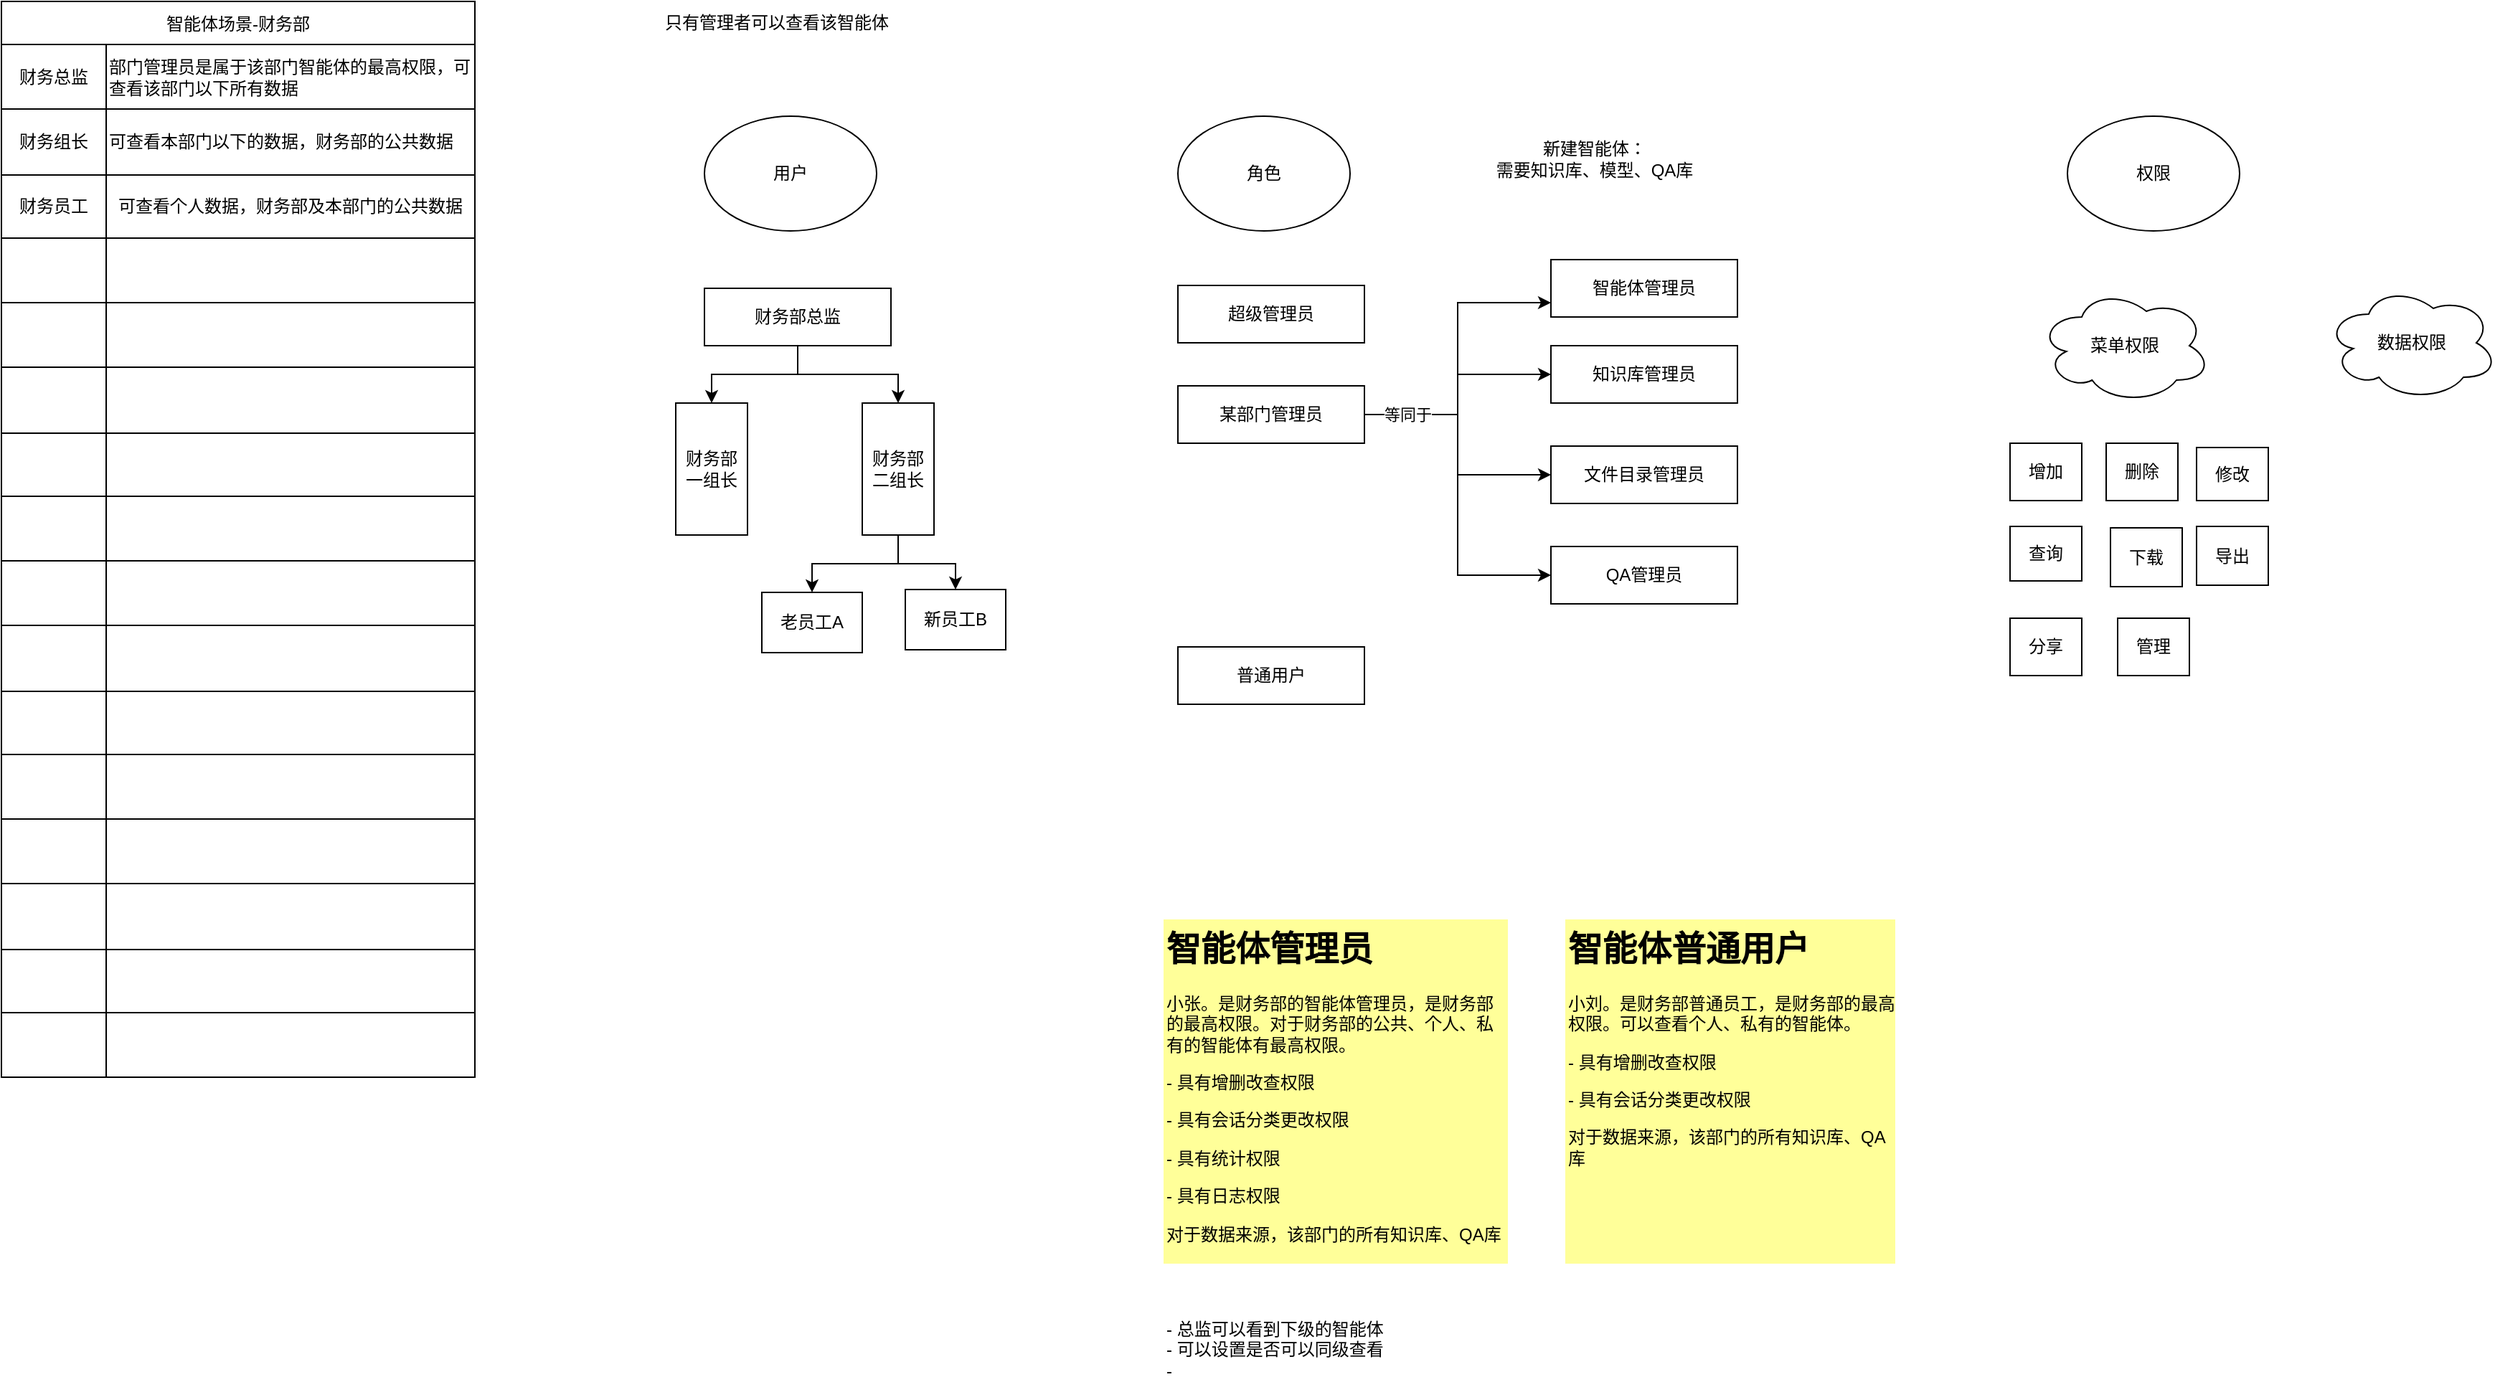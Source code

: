 <mxfile version="27.0.2" pages="3">
  <diagram name="第 1 页" id="KSM5ZHc6z-DQLnjKAtxr">
    <mxGraphModel dx="3343" dy="1188" grid="1" gridSize="10" guides="1" tooltips="1" connect="1" arrows="1" fold="1" page="1" pageScale="1" pageWidth="827" pageHeight="1169" math="0" shadow="0">
      <root>
        <mxCell id="0" />
        <mxCell id="1" parent="0" />
        <mxCell id="AIcNHeMJJ6R5vc_dBskK-1" value="用户" style="ellipse;whiteSpace=wrap;html=1;" vertex="1" parent="1">
          <mxGeometry x="80" y="160" width="120" height="80" as="geometry" />
        </mxCell>
        <mxCell id="AIcNHeMJJ6R5vc_dBskK-2" value="权限" style="ellipse;whiteSpace=wrap;html=1;" vertex="1" parent="1">
          <mxGeometry x="1030" y="160" width="120" height="80" as="geometry" />
        </mxCell>
        <mxCell id="AIcNHeMJJ6R5vc_dBskK-3" value="角色" style="ellipse;whiteSpace=wrap;html=1;" vertex="1" parent="1">
          <mxGeometry x="410" y="160" width="120" height="80" as="geometry" />
        </mxCell>
        <mxCell id="AIcNHeMJJ6R5vc_dBskK-4" value="超级管理员" style="rounded=0;whiteSpace=wrap;html=1;" vertex="1" parent="1">
          <mxGeometry x="410" y="278" width="130" height="40" as="geometry" />
        </mxCell>
        <mxCell id="AIcNHeMJJ6R5vc_dBskK-41" style="edgeStyle=orthogonalEdgeStyle;rounded=0;orthogonalLoop=1;jettySize=auto;html=1;entryX=0;entryY=0.75;entryDx=0;entryDy=0;" edge="1" parent="1" source="AIcNHeMJJ6R5vc_dBskK-5" target="AIcNHeMJJ6R5vc_dBskK-40">
          <mxGeometry relative="1" as="geometry" />
        </mxCell>
        <mxCell id="AIcNHeMJJ6R5vc_dBskK-42" style="edgeStyle=orthogonalEdgeStyle;rounded=0;orthogonalLoop=1;jettySize=auto;html=1;exitX=1;exitY=0.5;exitDx=0;exitDy=0;entryX=0;entryY=0.5;entryDx=0;entryDy=0;" edge="1" parent="1" source="AIcNHeMJJ6R5vc_dBskK-5" target="AIcNHeMJJ6R5vc_dBskK-6">
          <mxGeometry relative="1" as="geometry" />
        </mxCell>
        <mxCell id="AIcNHeMJJ6R5vc_dBskK-43" style="edgeStyle=orthogonalEdgeStyle;rounded=0;orthogonalLoop=1;jettySize=auto;html=1;entryX=0;entryY=0.5;entryDx=0;entryDy=0;" edge="1" parent="1" source="AIcNHeMJJ6R5vc_dBskK-5" target="AIcNHeMJJ6R5vc_dBskK-7">
          <mxGeometry relative="1" as="geometry" />
        </mxCell>
        <mxCell id="AIcNHeMJJ6R5vc_dBskK-44" style="edgeStyle=orthogonalEdgeStyle;rounded=0;orthogonalLoop=1;jettySize=auto;html=1;exitX=1;exitY=0.5;exitDx=0;exitDy=0;entryX=0;entryY=0.5;entryDx=0;entryDy=0;" edge="1" parent="1" source="AIcNHeMJJ6R5vc_dBskK-5" target="AIcNHeMJJ6R5vc_dBskK-8">
          <mxGeometry relative="1" as="geometry" />
        </mxCell>
        <mxCell id="AIcNHeMJJ6R5vc_dBskK-45" value="等同于" style="edgeLabel;html=1;align=center;verticalAlign=middle;resizable=0;points=[];fillColor=#FFFF99;shadow=1;" vertex="1" connectable="0" parent="AIcNHeMJJ6R5vc_dBskK-44">
          <mxGeometry x="-0.802" y="-1" relative="1" as="geometry">
            <mxPoint x="6" y="-1" as="offset" />
          </mxGeometry>
        </mxCell>
        <mxCell id="AIcNHeMJJ6R5vc_dBskK-5" value="某部门管理员" style="rounded=0;whiteSpace=wrap;html=1;" vertex="1" parent="1">
          <mxGeometry x="410" y="348" width="130" height="40" as="geometry" />
        </mxCell>
        <mxCell id="AIcNHeMJJ6R5vc_dBskK-6" value="知识库管理员" style="rounded=0;whiteSpace=wrap;html=1;" vertex="1" parent="1">
          <mxGeometry x="670" y="320" width="130" height="40" as="geometry" />
        </mxCell>
        <mxCell id="AIcNHeMJJ6R5vc_dBskK-7" value="文件目录管理员" style="rounded=0;whiteSpace=wrap;html=1;" vertex="1" parent="1">
          <mxGeometry x="670" y="390" width="130" height="40" as="geometry" />
        </mxCell>
        <mxCell id="AIcNHeMJJ6R5vc_dBskK-8" value="QA管理员" style="rounded=0;whiteSpace=wrap;html=1;" vertex="1" parent="1">
          <mxGeometry x="670" y="460" width="130" height="40" as="geometry" />
        </mxCell>
        <mxCell id="AIcNHeMJJ6R5vc_dBskK-9" value="普通用户" style="rounded=0;whiteSpace=wrap;html=1;" vertex="1" parent="1">
          <mxGeometry x="410" y="530" width="130" height="40" as="geometry" />
        </mxCell>
        <mxCell id="AIcNHeMJJ6R5vc_dBskK-15" style="edgeStyle=orthogonalEdgeStyle;rounded=0;orthogonalLoop=1;jettySize=auto;html=1;entryX=0.5;entryY=0;entryDx=0;entryDy=0;" edge="1" parent="1" source="AIcNHeMJJ6R5vc_dBskK-10" target="AIcNHeMJJ6R5vc_dBskK-11">
          <mxGeometry relative="1" as="geometry" />
        </mxCell>
        <mxCell id="AIcNHeMJJ6R5vc_dBskK-16" style="edgeStyle=orthogonalEdgeStyle;rounded=0;orthogonalLoop=1;jettySize=auto;html=1;exitX=0.5;exitY=1;exitDx=0;exitDy=0;entryX=0.5;entryY=0;entryDx=0;entryDy=0;" edge="1" parent="1" source="AIcNHeMJJ6R5vc_dBskK-10" target="AIcNHeMJJ6R5vc_dBskK-12">
          <mxGeometry relative="1" as="geometry" />
        </mxCell>
        <mxCell id="AIcNHeMJJ6R5vc_dBskK-10" value="财务部总监" style="rounded=0;whiteSpace=wrap;html=1;" vertex="1" parent="1">
          <mxGeometry x="80" y="280" width="130" height="40" as="geometry" />
        </mxCell>
        <mxCell id="AIcNHeMJJ6R5vc_dBskK-11" value="财务部&lt;br&gt;一组长" style="rounded=0;whiteSpace=wrap;html=1;" vertex="1" parent="1">
          <mxGeometry x="60" y="360" width="50" height="92" as="geometry" />
        </mxCell>
        <mxCell id="AIcNHeMJJ6R5vc_dBskK-17" style="edgeStyle=orthogonalEdgeStyle;rounded=0;orthogonalLoop=1;jettySize=auto;html=1;entryX=0.5;entryY=0;entryDx=0;entryDy=0;" edge="1" parent="1" source="AIcNHeMJJ6R5vc_dBskK-12" target="AIcNHeMJJ6R5vc_dBskK-13">
          <mxGeometry relative="1" as="geometry" />
        </mxCell>
        <mxCell id="AIcNHeMJJ6R5vc_dBskK-18" style="edgeStyle=orthogonalEdgeStyle;rounded=0;orthogonalLoop=1;jettySize=auto;html=1;exitX=0.5;exitY=1;exitDx=0;exitDy=0;entryX=0.5;entryY=0;entryDx=0;entryDy=0;" edge="1" parent="1" source="AIcNHeMJJ6R5vc_dBskK-12" target="AIcNHeMJJ6R5vc_dBskK-14">
          <mxGeometry relative="1" as="geometry" />
        </mxCell>
        <mxCell id="AIcNHeMJJ6R5vc_dBskK-12" value="财务部&lt;br&gt;二组长" style="rounded=0;whiteSpace=wrap;html=1;" vertex="1" parent="1">
          <mxGeometry x="190" y="360" width="50" height="92" as="geometry" />
        </mxCell>
        <mxCell id="AIcNHeMJJ6R5vc_dBskK-13" value="老员工A" style="rounded=0;whiteSpace=wrap;html=1;" vertex="1" parent="1">
          <mxGeometry x="120" y="492" width="70" height="42" as="geometry" />
        </mxCell>
        <mxCell id="AIcNHeMJJ6R5vc_dBskK-14" value="新员工B" style="rounded=0;whiteSpace=wrap;html=1;" vertex="1" parent="1">
          <mxGeometry x="220" y="490" width="70" height="42" as="geometry" />
        </mxCell>
        <mxCell id="AIcNHeMJJ6R5vc_dBskK-20" value="增加" style="rounded=0;whiteSpace=wrap;html=1;" vertex="1" parent="1">
          <mxGeometry x="990" y="388" width="50" height="40" as="geometry" />
        </mxCell>
        <mxCell id="AIcNHeMJJ6R5vc_dBskK-21" value="删除" style="rounded=0;whiteSpace=wrap;html=1;" vertex="1" parent="1">
          <mxGeometry x="1057" y="388" width="50" height="40" as="geometry" />
        </mxCell>
        <mxCell id="AIcNHeMJJ6R5vc_dBskK-22" value="修改" style="rounded=0;whiteSpace=wrap;html=1;" vertex="1" parent="1">
          <mxGeometry x="1120" y="391" width="50" height="37" as="geometry" />
        </mxCell>
        <mxCell id="AIcNHeMJJ6R5vc_dBskK-23" value="查询" style="rounded=0;whiteSpace=wrap;html=1;" vertex="1" parent="1">
          <mxGeometry x="990" y="446" width="50" height="38" as="geometry" />
        </mxCell>
        <mxCell id="AIcNHeMJJ6R5vc_dBskK-24" value="下载" style="rounded=0;whiteSpace=wrap;html=1;" vertex="1" parent="1">
          <mxGeometry x="1060" y="447" width="50" height="41" as="geometry" />
        </mxCell>
        <mxCell id="AIcNHeMJJ6R5vc_dBskK-25" value="分享" style="rounded=0;whiteSpace=wrap;html=1;" vertex="1" parent="1">
          <mxGeometry x="990" y="510" width="50" height="40" as="geometry" />
        </mxCell>
        <mxCell id="AIcNHeMJJ6R5vc_dBskK-29" value="菜单权限" style="ellipse;shape=cloud;whiteSpace=wrap;html=1;" vertex="1" parent="1">
          <mxGeometry x="1010" y="280" width="120" height="80" as="geometry" />
        </mxCell>
        <mxCell id="AIcNHeMJJ6R5vc_dBskK-30" value="数据权限" style="ellipse;shape=cloud;whiteSpace=wrap;html=1;" vertex="1" parent="1">
          <mxGeometry x="1210" y="278" width="120" height="80" as="geometry" />
        </mxCell>
        <mxCell id="AIcNHeMJJ6R5vc_dBskK-31" value="导出" style="rounded=0;whiteSpace=wrap;html=1;" vertex="1" parent="1">
          <mxGeometry x="1120" y="446" width="50" height="41" as="geometry" />
        </mxCell>
        <mxCell id="AIcNHeMJJ6R5vc_dBskK-32" value="新建智能体：&lt;div&gt;需要知识库、模型、QA库&lt;/div&gt;" style="text;html=1;align=center;verticalAlign=middle;resizable=0;points=[];autosize=1;strokeColor=none;fillColor=none;" vertex="1" parent="1">
          <mxGeometry x="620" y="170" width="160" height="40" as="geometry" />
        </mxCell>
        <mxCell id="AIcNHeMJJ6R5vc_dBskK-33" value="&lt;h1 style=&quot;margin-top: 0px;&quot;&gt;智能体管理员&lt;/h1&gt;&lt;p&gt;小张。是财务部的智能体管理员，是财务部的最高权限。对于财务部的公共、个人、私有的智能体有最高权限。&lt;/p&gt;&lt;p&gt;- 具有增删改查权限&lt;/p&gt;&lt;p&gt;- 具有会话分类更改权限&lt;/p&gt;&lt;p&gt;- 具有统计权限&lt;/p&gt;&lt;p&gt;- 具有日志权限&lt;/p&gt;&lt;p&gt;对于数据来源，该部门的所有知识库、QA库&lt;/p&gt;" style="text;html=1;whiteSpace=wrap;overflow=hidden;rounded=0;fillColor=#FFFF99;" vertex="1" parent="1">
          <mxGeometry x="400" y="720" width="240" height="240" as="geometry" />
        </mxCell>
        <mxCell id="AIcNHeMJJ6R5vc_dBskK-34" value="&lt;h1 style=&quot;margin-top: 0px;&quot;&gt;智能体普通用户&lt;/h1&gt;&lt;p&gt;小刘。是财务部普通员工，是财务部的最高权限。可以查看个人、私有的智能体。&lt;/p&gt;&lt;p&gt;- 具有增删改查权限&lt;/p&gt;&lt;p&gt;- 具有会话分类更改权限&lt;/p&gt;&lt;p&gt;对于数据来源，该部门的所有知识库、QA库&lt;/p&gt;" style="text;html=1;whiteSpace=wrap;overflow=hidden;rounded=0;fillColor=#FFFF99;" vertex="1" parent="1">
          <mxGeometry x="680" y="720" width="230" height="240" as="geometry" />
        </mxCell>
        <mxCell id="AIcNHeMJJ6R5vc_dBskK-37" value="- 总监可以看到下级的智能体&lt;div&gt;- 可以设置是否可以同级查看&lt;/div&gt;&lt;div&gt;-&amp;nbsp;&lt;/div&gt;" style="text;html=1;align=left;verticalAlign=middle;whiteSpace=wrap;rounded=0;" vertex="1" parent="1">
          <mxGeometry x="400" y="1000" width="190" height="40" as="geometry" />
        </mxCell>
        <mxCell id="AIcNHeMJJ6R5vc_dBskK-39" value="管理" style="rounded=0;whiteSpace=wrap;html=1;" vertex="1" parent="1">
          <mxGeometry x="1065" y="510" width="50" height="40" as="geometry" />
        </mxCell>
        <mxCell id="AIcNHeMJJ6R5vc_dBskK-40" value="智能体管理员" style="rounded=0;whiteSpace=wrap;html=1;" vertex="1" parent="1">
          <mxGeometry x="670" y="260" width="130" height="40" as="geometry" />
        </mxCell>
        <mxCell id="AIcNHeMJJ6R5vc_dBskK-76" value="智能体场景-财务部" style="shape=table;startSize=30;container=1;collapsible=0;childLayout=tableLayout;" vertex="1" parent="1">
          <mxGeometry x="-410" y="80" width="330" height="750" as="geometry" />
        </mxCell>
        <mxCell id="AIcNHeMJJ6R5vc_dBskK-77" value="" style="shape=tableRow;horizontal=0;startSize=0;swimlaneHead=0;swimlaneBody=0;strokeColor=inherit;top=0;left=0;bottom=0;right=0;collapsible=0;dropTarget=0;fillColor=none;points=[[0,0.5],[1,0.5]];portConstraint=eastwest;" vertex="1" parent="AIcNHeMJJ6R5vc_dBskK-76">
          <mxGeometry y="30" width="330" height="45" as="geometry" />
        </mxCell>
        <mxCell id="AIcNHeMJJ6R5vc_dBskK-78" value="财务总监" style="shape=partialRectangle;html=1;whiteSpace=wrap;connectable=0;strokeColor=inherit;overflow=hidden;fillColor=none;top=0;left=0;bottom=0;right=0;pointerEvents=1;" vertex="1" parent="AIcNHeMJJ6R5vc_dBskK-77">
          <mxGeometry width="73" height="45" as="geometry">
            <mxRectangle width="73" height="45" as="alternateBounds" />
          </mxGeometry>
        </mxCell>
        <mxCell id="AIcNHeMJJ6R5vc_dBskK-79" value="部门管理员是属于该部门智能体的最高权限，可查看该部门以下所有数据" style="shape=partialRectangle;html=1;whiteSpace=wrap;connectable=0;strokeColor=inherit;overflow=hidden;fillColor=none;top=0;left=0;bottom=0;right=0;pointerEvents=1;align=left;" vertex="1" parent="AIcNHeMJJ6R5vc_dBskK-77">
          <mxGeometry x="73" width="257" height="45" as="geometry">
            <mxRectangle width="257" height="45" as="alternateBounds" />
          </mxGeometry>
        </mxCell>
        <mxCell id="AIcNHeMJJ6R5vc_dBskK-80" value="" style="shape=tableRow;horizontal=0;startSize=0;swimlaneHead=0;swimlaneBody=0;strokeColor=inherit;top=0;left=0;bottom=0;right=0;collapsible=0;dropTarget=0;fillColor=none;points=[[0,0.5],[1,0.5]];portConstraint=eastwest;" vertex="1" parent="AIcNHeMJJ6R5vc_dBskK-76">
          <mxGeometry y="75" width="330" height="46" as="geometry" />
        </mxCell>
        <mxCell id="AIcNHeMJJ6R5vc_dBskK-81" value="财务组长" style="shape=partialRectangle;html=1;whiteSpace=wrap;connectable=0;strokeColor=inherit;overflow=hidden;fillColor=none;top=0;left=0;bottom=0;right=0;pointerEvents=1;" vertex="1" parent="AIcNHeMJJ6R5vc_dBskK-80">
          <mxGeometry width="73" height="46" as="geometry">
            <mxRectangle width="73" height="46" as="alternateBounds" />
          </mxGeometry>
        </mxCell>
        <mxCell id="AIcNHeMJJ6R5vc_dBskK-82" value="可查看本部门以下的数据，财务部的公共数据" style="shape=partialRectangle;html=1;whiteSpace=wrap;connectable=0;strokeColor=inherit;overflow=hidden;fillColor=none;top=0;left=0;bottom=0;right=0;pointerEvents=1;align=left;" vertex="1" parent="AIcNHeMJJ6R5vc_dBskK-80">
          <mxGeometry x="73" width="257" height="46" as="geometry">
            <mxRectangle width="257" height="46" as="alternateBounds" />
          </mxGeometry>
        </mxCell>
        <mxCell id="AIcNHeMJJ6R5vc_dBskK-83" value="" style="shape=tableRow;horizontal=0;startSize=0;swimlaneHead=0;swimlaneBody=0;strokeColor=inherit;top=0;left=0;bottom=0;right=0;collapsible=0;dropTarget=0;fillColor=none;points=[[0,0.5],[1,0.5]];portConstraint=eastwest;" vertex="1" parent="AIcNHeMJJ6R5vc_dBskK-76">
          <mxGeometry y="121" width="330" height="44" as="geometry" />
        </mxCell>
        <mxCell id="AIcNHeMJJ6R5vc_dBskK-84" value="财务员工" style="shape=partialRectangle;html=1;whiteSpace=wrap;connectable=0;strokeColor=inherit;overflow=hidden;fillColor=none;top=0;left=0;bottom=0;right=0;pointerEvents=1;" vertex="1" parent="AIcNHeMJJ6R5vc_dBskK-83">
          <mxGeometry width="73" height="44" as="geometry">
            <mxRectangle width="73" height="44" as="alternateBounds" />
          </mxGeometry>
        </mxCell>
        <mxCell id="AIcNHeMJJ6R5vc_dBskK-85" value="可查看个人数据，财务部及本部门的公共数据" style="shape=partialRectangle;html=1;whiteSpace=wrap;connectable=0;strokeColor=inherit;overflow=hidden;fillColor=none;top=0;left=0;bottom=0;right=0;pointerEvents=1;" vertex="1" parent="AIcNHeMJJ6R5vc_dBskK-83">
          <mxGeometry x="73" width="257" height="44" as="geometry">
            <mxRectangle width="257" height="44" as="alternateBounds" />
          </mxGeometry>
        </mxCell>
        <mxCell id="AIcNHeMJJ6R5vc_dBskK-86" value="" style="shape=tableRow;horizontal=0;startSize=0;swimlaneHead=0;swimlaneBody=0;strokeColor=inherit;top=0;left=0;bottom=0;right=0;collapsible=0;dropTarget=0;fillColor=none;points=[[0,0.5],[1,0.5]];portConstraint=eastwest;" vertex="1" parent="AIcNHeMJJ6R5vc_dBskK-76">
          <mxGeometry y="165" width="330" height="45" as="geometry" />
        </mxCell>
        <mxCell id="AIcNHeMJJ6R5vc_dBskK-87" value="" style="shape=partialRectangle;html=1;whiteSpace=wrap;connectable=0;strokeColor=inherit;overflow=hidden;fillColor=none;top=0;left=0;bottom=0;right=0;pointerEvents=1;" vertex="1" parent="AIcNHeMJJ6R5vc_dBskK-86">
          <mxGeometry width="73" height="45" as="geometry">
            <mxRectangle width="73" height="45" as="alternateBounds" />
          </mxGeometry>
        </mxCell>
        <mxCell id="AIcNHeMJJ6R5vc_dBskK-88" value="" style="shape=partialRectangle;html=1;whiteSpace=wrap;connectable=0;strokeColor=inherit;overflow=hidden;fillColor=none;top=0;left=0;bottom=0;right=0;pointerEvents=1;" vertex="1" parent="AIcNHeMJJ6R5vc_dBskK-86">
          <mxGeometry x="73" width="257" height="45" as="geometry">
            <mxRectangle width="257" height="45" as="alternateBounds" />
          </mxGeometry>
        </mxCell>
        <mxCell id="AIcNHeMJJ6R5vc_dBskK-89" value="" style="shape=tableRow;horizontal=0;startSize=0;swimlaneHead=0;swimlaneBody=0;strokeColor=inherit;top=0;left=0;bottom=0;right=0;collapsible=0;dropTarget=0;fillColor=none;points=[[0,0.5],[1,0.5]];portConstraint=eastwest;" vertex="1" parent="AIcNHeMJJ6R5vc_dBskK-76">
          <mxGeometry y="210" width="330" height="45" as="geometry" />
        </mxCell>
        <mxCell id="AIcNHeMJJ6R5vc_dBskK-90" value="" style="shape=partialRectangle;html=1;whiteSpace=wrap;connectable=0;strokeColor=inherit;overflow=hidden;fillColor=none;top=0;left=0;bottom=0;right=0;pointerEvents=1;" vertex="1" parent="AIcNHeMJJ6R5vc_dBskK-89">
          <mxGeometry width="73" height="45" as="geometry">
            <mxRectangle width="73" height="45" as="alternateBounds" />
          </mxGeometry>
        </mxCell>
        <mxCell id="AIcNHeMJJ6R5vc_dBskK-91" value="" style="shape=partialRectangle;html=1;whiteSpace=wrap;connectable=0;strokeColor=inherit;overflow=hidden;fillColor=none;top=0;left=0;bottom=0;right=0;pointerEvents=1;" vertex="1" parent="AIcNHeMJJ6R5vc_dBskK-89">
          <mxGeometry x="73" width="257" height="45" as="geometry">
            <mxRectangle width="257" height="45" as="alternateBounds" />
          </mxGeometry>
        </mxCell>
        <mxCell id="AIcNHeMJJ6R5vc_dBskK-92" value="" style="shape=tableRow;horizontal=0;startSize=0;swimlaneHead=0;swimlaneBody=0;strokeColor=inherit;top=0;left=0;bottom=0;right=0;collapsible=0;dropTarget=0;fillColor=none;points=[[0,0.5],[1,0.5]];portConstraint=eastwest;" vertex="1" parent="AIcNHeMJJ6R5vc_dBskK-76">
          <mxGeometry y="255" width="330" height="46" as="geometry" />
        </mxCell>
        <mxCell id="AIcNHeMJJ6R5vc_dBskK-93" value="" style="shape=partialRectangle;html=1;whiteSpace=wrap;connectable=0;strokeColor=inherit;overflow=hidden;fillColor=none;top=0;left=0;bottom=0;right=0;pointerEvents=1;" vertex="1" parent="AIcNHeMJJ6R5vc_dBskK-92">
          <mxGeometry width="73" height="46" as="geometry">
            <mxRectangle width="73" height="46" as="alternateBounds" />
          </mxGeometry>
        </mxCell>
        <mxCell id="AIcNHeMJJ6R5vc_dBskK-94" value="" style="shape=partialRectangle;html=1;whiteSpace=wrap;connectable=0;strokeColor=inherit;overflow=hidden;fillColor=none;top=0;left=0;bottom=0;right=0;pointerEvents=1;" vertex="1" parent="AIcNHeMJJ6R5vc_dBskK-92">
          <mxGeometry x="73" width="257" height="46" as="geometry">
            <mxRectangle width="257" height="46" as="alternateBounds" />
          </mxGeometry>
        </mxCell>
        <mxCell id="AIcNHeMJJ6R5vc_dBskK-95" value="" style="shape=tableRow;horizontal=0;startSize=0;swimlaneHead=0;swimlaneBody=0;strokeColor=inherit;top=0;left=0;bottom=0;right=0;collapsible=0;dropTarget=0;fillColor=none;points=[[0,0.5],[1,0.5]];portConstraint=eastwest;" vertex="1" parent="AIcNHeMJJ6R5vc_dBskK-76">
          <mxGeometry y="301" width="330" height="44" as="geometry" />
        </mxCell>
        <mxCell id="AIcNHeMJJ6R5vc_dBskK-96" value="" style="shape=partialRectangle;html=1;whiteSpace=wrap;connectable=0;strokeColor=inherit;overflow=hidden;fillColor=none;top=0;left=0;bottom=0;right=0;pointerEvents=1;" vertex="1" parent="AIcNHeMJJ6R5vc_dBskK-95">
          <mxGeometry width="73" height="44" as="geometry">
            <mxRectangle width="73" height="44" as="alternateBounds" />
          </mxGeometry>
        </mxCell>
        <mxCell id="AIcNHeMJJ6R5vc_dBskK-97" value="" style="shape=partialRectangle;html=1;whiteSpace=wrap;connectable=0;strokeColor=inherit;overflow=hidden;fillColor=none;top=0;left=0;bottom=0;right=0;pointerEvents=1;" vertex="1" parent="AIcNHeMJJ6R5vc_dBskK-95">
          <mxGeometry x="73" width="257" height="44" as="geometry">
            <mxRectangle width="257" height="44" as="alternateBounds" />
          </mxGeometry>
        </mxCell>
        <mxCell id="AIcNHeMJJ6R5vc_dBskK-98" value="" style="shape=tableRow;horizontal=0;startSize=0;swimlaneHead=0;swimlaneBody=0;strokeColor=inherit;top=0;left=0;bottom=0;right=0;collapsible=0;dropTarget=0;fillColor=none;points=[[0,0.5],[1,0.5]];portConstraint=eastwest;" vertex="1" parent="AIcNHeMJJ6R5vc_dBskK-76">
          <mxGeometry y="345" width="330" height="45" as="geometry" />
        </mxCell>
        <mxCell id="AIcNHeMJJ6R5vc_dBskK-99" value="" style="shape=partialRectangle;html=1;whiteSpace=wrap;connectable=0;strokeColor=inherit;overflow=hidden;fillColor=none;top=0;left=0;bottom=0;right=0;pointerEvents=1;" vertex="1" parent="AIcNHeMJJ6R5vc_dBskK-98">
          <mxGeometry width="73" height="45" as="geometry">
            <mxRectangle width="73" height="45" as="alternateBounds" />
          </mxGeometry>
        </mxCell>
        <mxCell id="AIcNHeMJJ6R5vc_dBskK-100" value="" style="shape=partialRectangle;html=1;whiteSpace=wrap;connectable=0;strokeColor=inherit;overflow=hidden;fillColor=none;top=0;left=0;bottom=0;right=0;pointerEvents=1;" vertex="1" parent="AIcNHeMJJ6R5vc_dBskK-98">
          <mxGeometry x="73" width="257" height="45" as="geometry">
            <mxRectangle width="257" height="45" as="alternateBounds" />
          </mxGeometry>
        </mxCell>
        <mxCell id="AIcNHeMJJ6R5vc_dBskK-101" value="" style="shape=tableRow;horizontal=0;startSize=0;swimlaneHead=0;swimlaneBody=0;strokeColor=inherit;top=0;left=0;bottom=0;right=0;collapsible=0;dropTarget=0;fillColor=none;points=[[0,0.5],[1,0.5]];portConstraint=eastwest;" vertex="1" parent="AIcNHeMJJ6R5vc_dBskK-76">
          <mxGeometry y="390" width="330" height="45" as="geometry" />
        </mxCell>
        <mxCell id="AIcNHeMJJ6R5vc_dBskK-102" value="" style="shape=partialRectangle;html=1;whiteSpace=wrap;connectable=0;strokeColor=inherit;overflow=hidden;fillColor=none;top=0;left=0;bottom=0;right=0;pointerEvents=1;" vertex="1" parent="AIcNHeMJJ6R5vc_dBskK-101">
          <mxGeometry width="73" height="45" as="geometry">
            <mxRectangle width="73" height="45" as="alternateBounds" />
          </mxGeometry>
        </mxCell>
        <mxCell id="AIcNHeMJJ6R5vc_dBskK-103" value="" style="shape=partialRectangle;html=1;whiteSpace=wrap;connectable=0;strokeColor=inherit;overflow=hidden;fillColor=none;top=0;left=0;bottom=0;right=0;pointerEvents=1;" vertex="1" parent="AIcNHeMJJ6R5vc_dBskK-101">
          <mxGeometry x="73" width="257" height="45" as="geometry">
            <mxRectangle width="257" height="45" as="alternateBounds" />
          </mxGeometry>
        </mxCell>
        <mxCell id="AIcNHeMJJ6R5vc_dBskK-104" value="" style="shape=tableRow;horizontal=0;startSize=0;swimlaneHead=0;swimlaneBody=0;strokeColor=inherit;top=0;left=0;bottom=0;right=0;collapsible=0;dropTarget=0;fillColor=none;points=[[0,0.5],[1,0.5]];portConstraint=eastwest;" vertex="1" parent="AIcNHeMJJ6R5vc_dBskK-76">
          <mxGeometry y="435" width="330" height="46" as="geometry" />
        </mxCell>
        <mxCell id="AIcNHeMJJ6R5vc_dBskK-105" value="" style="shape=partialRectangle;html=1;whiteSpace=wrap;connectable=0;strokeColor=inherit;overflow=hidden;fillColor=none;top=0;left=0;bottom=0;right=0;pointerEvents=1;" vertex="1" parent="AIcNHeMJJ6R5vc_dBskK-104">
          <mxGeometry width="73" height="46" as="geometry">
            <mxRectangle width="73" height="46" as="alternateBounds" />
          </mxGeometry>
        </mxCell>
        <mxCell id="AIcNHeMJJ6R5vc_dBskK-106" value="" style="shape=partialRectangle;html=1;whiteSpace=wrap;connectable=0;strokeColor=inherit;overflow=hidden;fillColor=none;top=0;left=0;bottom=0;right=0;pointerEvents=1;" vertex="1" parent="AIcNHeMJJ6R5vc_dBskK-104">
          <mxGeometry x="73" width="257" height="46" as="geometry">
            <mxRectangle width="257" height="46" as="alternateBounds" />
          </mxGeometry>
        </mxCell>
        <mxCell id="AIcNHeMJJ6R5vc_dBskK-107" value="" style="shape=tableRow;horizontal=0;startSize=0;swimlaneHead=0;swimlaneBody=0;strokeColor=inherit;top=0;left=0;bottom=0;right=0;collapsible=0;dropTarget=0;fillColor=none;points=[[0,0.5],[1,0.5]];portConstraint=eastwest;" vertex="1" parent="AIcNHeMJJ6R5vc_dBskK-76">
          <mxGeometry y="481" width="330" height="44" as="geometry" />
        </mxCell>
        <mxCell id="AIcNHeMJJ6R5vc_dBskK-108" value="" style="shape=partialRectangle;html=1;whiteSpace=wrap;connectable=0;strokeColor=inherit;overflow=hidden;fillColor=none;top=0;left=0;bottom=0;right=0;pointerEvents=1;" vertex="1" parent="AIcNHeMJJ6R5vc_dBskK-107">
          <mxGeometry width="73" height="44" as="geometry">
            <mxRectangle width="73" height="44" as="alternateBounds" />
          </mxGeometry>
        </mxCell>
        <mxCell id="AIcNHeMJJ6R5vc_dBskK-109" value="" style="shape=partialRectangle;html=1;whiteSpace=wrap;connectable=0;strokeColor=inherit;overflow=hidden;fillColor=none;top=0;left=0;bottom=0;right=0;pointerEvents=1;" vertex="1" parent="AIcNHeMJJ6R5vc_dBskK-107">
          <mxGeometry x="73" width="257" height="44" as="geometry">
            <mxRectangle width="257" height="44" as="alternateBounds" />
          </mxGeometry>
        </mxCell>
        <mxCell id="AIcNHeMJJ6R5vc_dBskK-110" value="" style="shape=tableRow;horizontal=0;startSize=0;swimlaneHead=0;swimlaneBody=0;strokeColor=inherit;top=0;left=0;bottom=0;right=0;collapsible=0;dropTarget=0;fillColor=none;points=[[0,0.5],[1,0.5]];portConstraint=eastwest;" vertex="1" parent="AIcNHeMJJ6R5vc_dBskK-76">
          <mxGeometry y="525" width="330" height="45" as="geometry" />
        </mxCell>
        <mxCell id="AIcNHeMJJ6R5vc_dBskK-111" value="" style="shape=partialRectangle;html=1;whiteSpace=wrap;connectable=0;strokeColor=inherit;overflow=hidden;fillColor=none;top=0;left=0;bottom=0;right=0;pointerEvents=1;" vertex="1" parent="AIcNHeMJJ6R5vc_dBskK-110">
          <mxGeometry width="73" height="45" as="geometry">
            <mxRectangle width="73" height="45" as="alternateBounds" />
          </mxGeometry>
        </mxCell>
        <mxCell id="AIcNHeMJJ6R5vc_dBskK-112" value="" style="shape=partialRectangle;html=1;whiteSpace=wrap;connectable=0;strokeColor=inherit;overflow=hidden;fillColor=none;top=0;left=0;bottom=0;right=0;pointerEvents=1;" vertex="1" parent="AIcNHeMJJ6R5vc_dBskK-110">
          <mxGeometry x="73" width="257" height="45" as="geometry">
            <mxRectangle width="257" height="45" as="alternateBounds" />
          </mxGeometry>
        </mxCell>
        <mxCell id="AIcNHeMJJ6R5vc_dBskK-113" value="" style="shape=tableRow;horizontal=0;startSize=0;swimlaneHead=0;swimlaneBody=0;strokeColor=inherit;top=0;left=0;bottom=0;right=0;collapsible=0;dropTarget=0;fillColor=none;points=[[0,0.5],[1,0.5]];portConstraint=eastwest;" vertex="1" parent="AIcNHeMJJ6R5vc_dBskK-76">
          <mxGeometry y="570" width="330" height="45" as="geometry" />
        </mxCell>
        <mxCell id="AIcNHeMJJ6R5vc_dBskK-114" value="" style="shape=partialRectangle;html=1;whiteSpace=wrap;connectable=0;strokeColor=inherit;overflow=hidden;fillColor=none;top=0;left=0;bottom=0;right=0;pointerEvents=1;" vertex="1" parent="AIcNHeMJJ6R5vc_dBskK-113">
          <mxGeometry width="73" height="45" as="geometry">
            <mxRectangle width="73" height="45" as="alternateBounds" />
          </mxGeometry>
        </mxCell>
        <mxCell id="AIcNHeMJJ6R5vc_dBskK-115" value="" style="shape=partialRectangle;html=1;whiteSpace=wrap;connectable=0;strokeColor=inherit;overflow=hidden;fillColor=none;top=0;left=0;bottom=0;right=0;pointerEvents=1;" vertex="1" parent="AIcNHeMJJ6R5vc_dBskK-113">
          <mxGeometry x="73" width="257" height="45" as="geometry">
            <mxRectangle width="257" height="45" as="alternateBounds" />
          </mxGeometry>
        </mxCell>
        <mxCell id="AIcNHeMJJ6R5vc_dBskK-116" value="" style="shape=tableRow;horizontal=0;startSize=0;swimlaneHead=0;swimlaneBody=0;strokeColor=inherit;top=0;left=0;bottom=0;right=0;collapsible=0;dropTarget=0;fillColor=none;points=[[0,0.5],[1,0.5]];portConstraint=eastwest;" vertex="1" parent="AIcNHeMJJ6R5vc_dBskK-76">
          <mxGeometry y="615" width="330" height="46" as="geometry" />
        </mxCell>
        <mxCell id="AIcNHeMJJ6R5vc_dBskK-117" value="" style="shape=partialRectangle;html=1;whiteSpace=wrap;connectable=0;strokeColor=inherit;overflow=hidden;fillColor=none;top=0;left=0;bottom=0;right=0;pointerEvents=1;" vertex="1" parent="AIcNHeMJJ6R5vc_dBskK-116">
          <mxGeometry width="73" height="46" as="geometry">
            <mxRectangle width="73" height="46" as="alternateBounds" />
          </mxGeometry>
        </mxCell>
        <mxCell id="AIcNHeMJJ6R5vc_dBskK-118" value="" style="shape=partialRectangle;html=1;whiteSpace=wrap;connectable=0;strokeColor=inherit;overflow=hidden;fillColor=none;top=0;left=0;bottom=0;right=0;pointerEvents=1;" vertex="1" parent="AIcNHeMJJ6R5vc_dBskK-116">
          <mxGeometry x="73" width="257" height="46" as="geometry">
            <mxRectangle width="257" height="46" as="alternateBounds" />
          </mxGeometry>
        </mxCell>
        <mxCell id="AIcNHeMJJ6R5vc_dBskK-119" value="" style="shape=tableRow;horizontal=0;startSize=0;swimlaneHead=0;swimlaneBody=0;strokeColor=inherit;top=0;left=0;bottom=0;right=0;collapsible=0;dropTarget=0;fillColor=none;points=[[0,0.5],[1,0.5]];portConstraint=eastwest;" vertex="1" parent="AIcNHeMJJ6R5vc_dBskK-76">
          <mxGeometry y="661" width="330" height="44" as="geometry" />
        </mxCell>
        <mxCell id="AIcNHeMJJ6R5vc_dBskK-120" value="" style="shape=partialRectangle;html=1;whiteSpace=wrap;connectable=0;strokeColor=inherit;overflow=hidden;fillColor=none;top=0;left=0;bottom=0;right=0;pointerEvents=1;" vertex="1" parent="AIcNHeMJJ6R5vc_dBskK-119">
          <mxGeometry width="73" height="44" as="geometry">
            <mxRectangle width="73" height="44" as="alternateBounds" />
          </mxGeometry>
        </mxCell>
        <mxCell id="AIcNHeMJJ6R5vc_dBskK-121" value="" style="shape=partialRectangle;html=1;whiteSpace=wrap;connectable=0;strokeColor=inherit;overflow=hidden;fillColor=none;top=0;left=0;bottom=0;right=0;pointerEvents=1;" vertex="1" parent="AIcNHeMJJ6R5vc_dBskK-119">
          <mxGeometry x="73" width="257" height="44" as="geometry">
            <mxRectangle width="257" height="44" as="alternateBounds" />
          </mxGeometry>
        </mxCell>
        <mxCell id="AIcNHeMJJ6R5vc_dBskK-122" value="" style="shape=tableRow;horizontal=0;startSize=0;swimlaneHead=0;swimlaneBody=0;strokeColor=inherit;top=0;left=0;bottom=0;right=0;collapsible=0;dropTarget=0;fillColor=none;points=[[0,0.5],[1,0.5]];portConstraint=eastwest;" vertex="1" parent="AIcNHeMJJ6R5vc_dBskK-76">
          <mxGeometry y="705" width="330" height="45" as="geometry" />
        </mxCell>
        <mxCell id="AIcNHeMJJ6R5vc_dBskK-123" value="" style="shape=partialRectangle;html=1;whiteSpace=wrap;connectable=0;strokeColor=inherit;overflow=hidden;fillColor=none;top=0;left=0;bottom=0;right=0;pointerEvents=1;" vertex="1" parent="AIcNHeMJJ6R5vc_dBskK-122">
          <mxGeometry width="73" height="45" as="geometry">
            <mxRectangle width="73" height="45" as="alternateBounds" />
          </mxGeometry>
        </mxCell>
        <mxCell id="AIcNHeMJJ6R5vc_dBskK-124" value="" style="shape=partialRectangle;html=1;whiteSpace=wrap;connectable=0;strokeColor=inherit;overflow=hidden;fillColor=none;top=0;left=0;bottom=0;right=0;pointerEvents=1;" vertex="1" parent="AIcNHeMJJ6R5vc_dBskK-122">
          <mxGeometry x="73" width="257" height="45" as="geometry">
            <mxRectangle width="257" height="45" as="alternateBounds" />
          </mxGeometry>
        </mxCell>
        <mxCell id="AIcNHeMJJ6R5vc_dBskK-125" value="只有管理者可以查看该智能体" style="text;html=1;align=center;verticalAlign=middle;resizable=0;points=[];autosize=1;strokeColor=none;fillColor=none;" vertex="1" parent="1">
          <mxGeometry x="40" y="80" width="180" height="30" as="geometry" />
        </mxCell>
      </root>
    </mxGraphModel>
  </diagram>
  <diagram id="fFTpY24xQz-XGX_bLRn5" name="以用户角度来发展流程">
    <mxGraphModel dx="2297" dy="1154" grid="1" gridSize="10" guides="1" tooltips="1" connect="1" arrows="1" fold="1" page="1" pageScale="1" pageWidth="827" pageHeight="1169" math="0" shadow="0">
      <root>
        <mxCell id="0" />
        <mxCell id="1" parent="0" />
        <mxCell id="pqY0sQTPJH8I-Kn6tm---28" value="菜单栏权限：&lt;div&gt;1. 主要元素：页面按钮、菜单，按照树形结果返回内容，每个按钮/菜单绑定响应的url/唯一的code。这个需要二次确认一下？&lt;br&gt;&lt;/div&gt;&lt;div&gt;&lt;span style=&quot;white-space: pre;&quot;&gt;&#x9;&lt;/span&gt;权限的颗粒度：&lt;br&gt;&lt;/div&gt;&lt;div&gt;&lt;span style=&quot;white-space: pre;&quot;&gt;&#x9;&lt;/span&gt;&lt;span style=&quot;white-space: pre;&quot;&gt;&#x9;&lt;/span&gt;- 增加，可以增加内容。上传者+管理者有此权限&lt;br&gt;&lt;/div&gt;&lt;div&gt;&lt;span style=&quot;white-space: pre;&quot;&gt;&#x9;&lt;/span&gt;&lt;span style=&quot;white-space: pre;&quot;&gt;&#x9;&lt;/span&gt;- 删除，可以删除内容，软删除&lt;span style=&quot;background-color: transparent; color: light-dark(rgb(0, 0, 0), rgb(255, 255, 255));&quot;&gt;。上传者+管理者有此权限&lt;/span&gt;&lt;br&gt;&lt;/div&gt;&lt;div&gt;&lt;span style=&quot;white-space: pre;&quot;&gt;&#x9;&lt;/span&gt;&lt;span style=&quot;white-space: pre;&quot;&gt;&#x9;&lt;/span&gt;- 修改，可以修改内容&lt;span style=&quot;background-color: transparent; color: light-dark(rgb(0, 0, 0), rgb(255, 255, 255));&quot;&gt;。上传者+管理者有此权限&lt;/span&gt;&lt;br&gt;&lt;/div&gt;&lt;div&gt;&lt;span style=&quot;white-space: pre;&quot;&gt;&#x9;&lt;/span&gt;&lt;span style=&quot;white-space: pre;&quot;&gt;&#x9;&lt;/span&gt;- 查询，查询内容，要支持自定义列表返回字段&lt;span style=&quot;background-color: transparent; color: light-dark(rgb(0, 0, 0), rgb(255, 255, 255));&quot;&gt;。若用户仅有删减版字段，仅可查看，应该不需要详情&lt;/span&gt;&lt;br&gt;&lt;/div&gt;&lt;div&gt;&lt;span style=&quot;white-space: pre;&quot;&gt;&#x9;&lt;/span&gt;&lt;span style=&quot;white-space: pre;&quot;&gt;&#x9;&lt;/span&gt;- 详情，&lt;span style=&quot;background-color: transparent; color: light-dark(rgb(0, 0, 0), rgb(255, 255, 255));&quot;&gt;上传者+管理者有此权限&lt;/span&gt;&lt;br&gt;&lt;/div&gt;&lt;div&gt;&lt;span style=&quot;white-space: pre;&quot;&gt;&#x9;&lt;/span&gt;&lt;span style=&quot;white-space: pre;&quot;&gt;&#x9;&lt;/span&gt;- 预览，删减版普通用户+&lt;span style=&quot;background-color: transparent; color: light-dark(rgb(0, 0, 0), rgb(255, 255, 255));&quot;&gt;上传者+管理者有此权限&lt;/span&gt;&lt;br&gt;&lt;/div&gt;&lt;div&gt;&lt;span style=&quot;white-space: pre;&quot;&gt;&#x9;&lt;/span&gt;&lt;span style=&quot;white-space: pre;&quot;&gt;&#x9;&lt;/span&gt;- 下载，删减版用户+上传者+管理者有此权限&lt;br&gt;&lt;/div&gt;&lt;div&gt;&lt;span style=&quot;white-space: pre;&quot;&gt;&#x9;&lt;/span&gt;&lt;span style=&quot;white-space: pre;&quot;&gt;&#x9;&lt;/span&gt;- 管理，包含：统计、权限分配、版本管理、移动、复制、加标签、加关键字等。&lt;span style=&quot;background-color: transparent; color: light-dark(rgb(0, 0, 0), rgb(255, 255, 255));&quot;&gt;上传者+管理者有此权限&lt;/span&gt;&lt;br&gt;&lt;/div&gt;&lt;div&gt;&lt;span style=&quot;white-space: pre;&quot;&gt;&#x9;&lt;/span&gt;&lt;span style=&quot;white-space: pre;&quot;&gt;&#x9;&lt;/span&gt;-&amp;nbsp;&lt;br&gt;&lt;/div&gt;&lt;div&gt;2. 验证流程：&lt;/div&gt;&lt;div&gt;&lt;span style=&quot;white-space: pre;&quot;&gt;&#x9;&lt;/span&gt;- 用户访问页面，首先要校验是否登录，若登录则返回对应的token，同时再次访问下个接口：获取权限的接口&lt;/div&gt;&lt;div&gt;&lt;span style=&quot;white-space: pre;&quot;&gt;&#x9;&lt;/span&gt;- 获取权限接口列表：根据用户的token，返回权限列表，是按钮和菜单对应的code&lt;br&gt;&lt;/div&gt;&lt;div&gt;3. 分配流程：&lt;/div&gt;&lt;div&gt;&lt;span style=&quot;white-space: pre;&quot;&gt;&#x9;&lt;/span&gt;- 首先，新建角色，制定对应菜单栏的功能，例如：&lt;br&gt;&lt;/div&gt;&lt;div&gt;&lt;span style=&quot;white-space: pre;&quot;&gt;&#x9;&lt;/span&gt;&lt;span style=&quot;white-space: pre;&quot;&gt;&#x9;&lt;/span&gt;- 新建删减版用户角色：包含删减版列表、预览、下载&lt;br&gt;&lt;/div&gt;&lt;div&gt;&lt;span style=&quot;white-space: pre;&quot;&gt;&#x9;&lt;/span&gt;&lt;span style=&quot;white-space: pre;&quot;&gt;&#x9;&lt;/span&gt;- 新建普通用户角色，包含：文件上传、文件查看、详细查看、列表查看、预览&lt;br&gt;&lt;/div&gt;&lt;div&gt;&lt;span style=&quot;white-space: pre;&quot;&gt;&#x9;&lt;/span&gt;&lt;span style=&quot;white-space: pre;&quot;&gt;&#x9;&lt;/span&gt;- 新建部门管理员角色：权限范围：【下级】，包含上述权限、管理板块、创建角色、分配自己所拥有的权限&lt;br&gt;&lt;/div&gt;&lt;div&gt;&lt;span style=&quot;white-space: pre;&quot;&gt;&#x9;&lt;/span&gt;&lt;span style=&quot;white-space: pre;&quot;&gt;&#x9;&lt;/span&gt;- 新建部门小组长角色：权限范围：【同级，下级】，包含上述权限、管理板块。【注意~📢：这两个角色要确定使用部门，还是归属单位】&lt;/div&gt;&lt;div&gt;&lt;span style=&quot;white-space: pre;&quot;&gt;&#x9;&lt;/span&gt;- 创建用户，创建组织，绑定对应的角色：&lt;br&gt;&lt;/div&gt;&lt;div&gt;&lt;span style=&quot;white-space: pre;&quot;&gt;&#x9;&lt;/span&gt;&lt;span style=&quot;white-space: pre;&quot;&gt;&#x9;&lt;/span&gt;- 单个创建用户：输入姓名、手机号、部门等信息。角色分配显示当前用户创建的角色或有权限查看的角色&lt;br&gt;&lt;/div&gt;" style="text;html=1;align=left;verticalAlign=middle;whiteSpace=wrap;rounded=0;" parent="1" vertex="1">
          <mxGeometry x="40" y="40" width="760" height="480" as="geometry" />
        </mxCell>
        <mxCell id="5ylVVjyNNU37f_wj2hhw-2" value="建立知识库流程：&lt;div&gt;&lt;span style=&quot;background-color: transparent; color: light-dark(rgb(0, 0, 0), rgb(255, 255, 255));&quot;&gt;&lt;span style=&quot;white-space: pre;&quot;&gt;&#x9;&lt;/span&gt;- 用户：小张，角色：普通用户角色，部门：财务部-财务1组&lt;/span&gt;&lt;/div&gt;&lt;div&gt;&lt;span style=&quot;background-color: transparent; color: light-dark(rgb(0, 0, 0), rgb(255, 255, 255));&quot;&gt;&lt;span style=&quot;white-space: pre;&quot;&gt;&#x9;&lt;span style=&quot;white-space: pre;&quot;&gt;&#x9;&lt;/span&gt;&lt;/span&gt;- 操作流程：&lt;/span&gt;&lt;/div&gt;&lt;div&gt;&lt;span style=&quot;background-color: transparent; color: light-dark(rgb(0, 0, 0), rgb(255, 255, 255));&quot;&gt;&lt;span style=&quot;white-space: pre;&quot;&gt;&lt;span style=&quot;white-space: pre;&quot;&gt;&#x9;&lt;/span&gt;&lt;span style=&quot;white-space: pre;&quot;&gt;&#x9;&lt;/span&gt;&lt;span style=&quot;white-space: pre;&quot;&gt;&#x9;&lt;/span&gt;1. 建立个人知识库&#x9;&lt;/span&gt;&lt;/span&gt;&lt;/div&gt;" style="text;html=1;align=left;verticalAlign=middle;whiteSpace=wrap;rounded=0;" vertex="1" parent="1">
          <mxGeometry x="34" y="520" width="760" height="480" as="geometry" />
        </mxCell>
      </root>
    </mxGraphModel>
  </diagram>
  <diagram id="j2xJXzJp5YlA5T00wnoY" name="ER图">
    <mxGraphModel dx="1742" dy="868" grid="1" gridSize="10" guides="1" tooltips="1" connect="1" arrows="1" fold="1" page="1" pageScale="1" pageWidth="827" pageHeight="1169" math="0" shadow="0">
      <root>
        <mxCell id="0" />
        <mxCell id="1" parent="0" />
        <mxCell id="OlaSzmKwSGibHKLvWpbn-79" style="edgeStyle=orthogonalEdgeStyle;rounded=0;orthogonalLoop=1;jettySize=auto;html=1;entryX=0;entryY=0.5;entryDx=0;entryDy=0;" parent="1" source="REdy5e6DiaR52iF0NClQ-53" target="OlaSzmKwSGibHKLvWpbn-5" edge="1">
          <mxGeometry relative="1" as="geometry" />
        </mxCell>
        <mxCell id="OlaSzmKwSGibHKLvWpbn-83" style="edgeStyle=orthogonalEdgeStyle;rounded=0;orthogonalLoop=1;jettySize=auto;html=1;entryX=0;entryY=0.5;entryDx=0;entryDy=0;" parent="1" source="REdy5e6DiaR52iF0NClQ-53" target="OlaSzmKwSGibHKLvWpbn-31" edge="1">
          <mxGeometry relative="1" as="geometry" />
        </mxCell>
        <mxCell id="OlaSzmKwSGibHKLvWpbn-84" style="edgeStyle=orthogonalEdgeStyle;rounded=0;orthogonalLoop=1;jettySize=auto;html=1;entryX=0;entryY=0.5;entryDx=0;entryDy=0;" parent="1" source="REdy5e6DiaR52iF0NClQ-53" target="OlaSzmKwSGibHKLvWpbn-57" edge="1">
          <mxGeometry relative="1" as="geometry" />
        </mxCell>
        <mxCell id="OlaSzmKwSGibHKLvWpbn-203" style="edgeStyle=orthogonalEdgeStyle;rounded=0;orthogonalLoop=1;jettySize=auto;html=1;entryX=0.5;entryY=0;entryDx=0;entryDy=0;curved=1;" parent="1" source="REdy5e6DiaR52iF0NClQ-53" target="OlaSzmKwSGibHKLvWpbn-161" edge="1">
          <mxGeometry relative="1" as="geometry">
            <Array as="points">
              <mxPoint x="-20" y="485" />
              <mxPoint x="-20" y="770" />
              <mxPoint x="55" y="770" />
            </Array>
          </mxGeometry>
        </mxCell>
        <mxCell id="REdy5e6DiaR52iF0NClQ-53" value="role" style="shape=table;startSize=30;container=1;collapsible=1;childLayout=tableLayout;fixedRows=1;rowLines=0;fontStyle=1;align=center;resizeLast=1;html=1;" parent="1" vertex="1">
          <mxGeometry x="40" y="410" width="180" height="150" as="geometry" />
        </mxCell>
        <mxCell id="REdy5e6DiaR52iF0NClQ-54" value="" style="shape=tableRow;horizontal=0;startSize=0;swimlaneHead=0;swimlaneBody=0;fillColor=none;collapsible=0;dropTarget=0;points=[[0,0.5],[1,0.5]];portConstraint=eastwest;top=0;left=0;right=0;bottom=1;" parent="REdy5e6DiaR52iF0NClQ-53" vertex="1">
          <mxGeometry y="30" width="180" height="30" as="geometry" />
        </mxCell>
        <mxCell id="REdy5e6DiaR52iF0NClQ-55" value="PK" style="shape=partialRectangle;connectable=0;fillColor=none;top=0;left=0;bottom=0;right=0;fontStyle=1;overflow=hidden;whiteSpace=wrap;html=1;" parent="REdy5e6DiaR52iF0NClQ-54" vertex="1">
          <mxGeometry width="30" height="30" as="geometry">
            <mxRectangle width="30" height="30" as="alternateBounds" />
          </mxGeometry>
        </mxCell>
        <mxCell id="REdy5e6DiaR52iF0NClQ-56" value="role_id" style="shape=partialRectangle;connectable=0;fillColor=none;top=0;left=0;bottom=0;right=0;align=left;spacingLeft=6;fontStyle=5;overflow=hidden;whiteSpace=wrap;html=1;" parent="REdy5e6DiaR52iF0NClQ-54" vertex="1">
          <mxGeometry x="30" width="150" height="30" as="geometry">
            <mxRectangle width="150" height="30" as="alternateBounds" />
          </mxGeometry>
        </mxCell>
        <mxCell id="REdy5e6DiaR52iF0NClQ-57" value="" style="shape=tableRow;horizontal=0;startSize=0;swimlaneHead=0;swimlaneBody=0;fillColor=none;collapsible=0;dropTarget=0;points=[[0,0.5],[1,0.5]];portConstraint=eastwest;top=0;left=0;right=0;bottom=0;" parent="REdy5e6DiaR52iF0NClQ-53" vertex="1">
          <mxGeometry y="60" width="180" height="30" as="geometry" />
        </mxCell>
        <mxCell id="REdy5e6DiaR52iF0NClQ-58" value="" style="shape=partialRectangle;connectable=0;fillColor=none;top=0;left=0;bottom=0;right=0;editable=1;overflow=hidden;whiteSpace=wrap;html=1;" parent="REdy5e6DiaR52iF0NClQ-57" vertex="1">
          <mxGeometry width="30" height="30" as="geometry">
            <mxRectangle width="30" height="30" as="alternateBounds" />
          </mxGeometry>
        </mxCell>
        <mxCell id="REdy5e6DiaR52iF0NClQ-59" value="Row 1" style="shape=partialRectangle;connectable=0;fillColor=none;top=0;left=0;bottom=0;right=0;align=left;spacingLeft=6;overflow=hidden;whiteSpace=wrap;html=1;" parent="REdy5e6DiaR52iF0NClQ-57" vertex="1">
          <mxGeometry x="30" width="150" height="30" as="geometry">
            <mxRectangle width="150" height="30" as="alternateBounds" />
          </mxGeometry>
        </mxCell>
        <mxCell id="REdy5e6DiaR52iF0NClQ-60" value="" style="shape=tableRow;horizontal=0;startSize=0;swimlaneHead=0;swimlaneBody=0;fillColor=none;collapsible=0;dropTarget=0;points=[[0,0.5],[1,0.5]];portConstraint=eastwest;top=0;left=0;right=0;bottom=0;" parent="REdy5e6DiaR52iF0NClQ-53" vertex="1">
          <mxGeometry y="90" width="180" height="30" as="geometry" />
        </mxCell>
        <mxCell id="REdy5e6DiaR52iF0NClQ-61" value="" style="shape=partialRectangle;connectable=0;fillColor=none;top=0;left=0;bottom=0;right=0;editable=1;overflow=hidden;whiteSpace=wrap;html=1;" parent="REdy5e6DiaR52iF0NClQ-60" vertex="1">
          <mxGeometry width="30" height="30" as="geometry">
            <mxRectangle width="30" height="30" as="alternateBounds" />
          </mxGeometry>
        </mxCell>
        <mxCell id="REdy5e6DiaR52iF0NClQ-62" value="Row 2" style="shape=partialRectangle;connectable=0;fillColor=none;top=0;left=0;bottom=0;right=0;align=left;spacingLeft=6;overflow=hidden;whiteSpace=wrap;html=1;" parent="REdy5e6DiaR52iF0NClQ-60" vertex="1">
          <mxGeometry x="30" width="150" height="30" as="geometry">
            <mxRectangle width="150" height="30" as="alternateBounds" />
          </mxGeometry>
        </mxCell>
        <mxCell id="REdy5e6DiaR52iF0NClQ-63" value="" style="shape=tableRow;horizontal=0;startSize=0;swimlaneHead=0;swimlaneBody=0;fillColor=none;collapsible=0;dropTarget=0;points=[[0,0.5],[1,0.5]];portConstraint=eastwest;top=0;left=0;right=0;bottom=0;" parent="REdy5e6DiaR52iF0NClQ-53" vertex="1">
          <mxGeometry y="120" width="180" height="30" as="geometry" />
        </mxCell>
        <mxCell id="REdy5e6DiaR52iF0NClQ-64" value="" style="shape=partialRectangle;connectable=0;fillColor=none;top=0;left=0;bottom=0;right=0;editable=1;overflow=hidden;whiteSpace=wrap;html=1;" parent="REdy5e6DiaR52iF0NClQ-63" vertex="1">
          <mxGeometry width="30" height="30" as="geometry">
            <mxRectangle width="30" height="30" as="alternateBounds" />
          </mxGeometry>
        </mxCell>
        <mxCell id="REdy5e6DiaR52iF0NClQ-65" value="dept_scope" style="shape=partialRectangle;connectable=0;fillColor=none;top=0;left=0;bottom=0;right=0;align=left;spacingLeft=6;overflow=hidden;whiteSpace=wrap;html=1;" parent="REdy5e6DiaR52iF0NClQ-63" vertex="1">
          <mxGeometry x="30" width="150" height="30" as="geometry">
            <mxRectangle width="150" height="30" as="alternateBounds" />
          </mxGeometry>
        </mxCell>
        <mxCell id="OlaSzmKwSGibHKLvWpbn-1" value="rel_role_dep" style="shape=table;startSize=30;container=1;collapsible=1;childLayout=tableLayout;fixedRows=1;rowLines=0;fontStyle=1;align=center;resizeLast=1;html=1;" parent="1" vertex="1">
          <mxGeometry x="350" y="410" width="180" height="150" as="geometry" />
        </mxCell>
        <mxCell id="OlaSzmKwSGibHKLvWpbn-2" value="" style="shape=tableRow;horizontal=0;startSize=0;swimlaneHead=0;swimlaneBody=0;fillColor=none;collapsible=0;dropTarget=0;points=[[0,0.5],[1,0.5]];portConstraint=eastwest;top=0;left=0;right=0;bottom=1;" parent="OlaSzmKwSGibHKLvWpbn-1" vertex="1">
          <mxGeometry y="30" width="180" height="30" as="geometry" />
        </mxCell>
        <mxCell id="OlaSzmKwSGibHKLvWpbn-3" value="PK" style="shape=partialRectangle;connectable=0;fillColor=none;top=0;left=0;bottom=0;right=0;fontStyle=1;overflow=hidden;whiteSpace=wrap;html=1;" parent="OlaSzmKwSGibHKLvWpbn-2" vertex="1">
          <mxGeometry width="30" height="30" as="geometry">
            <mxRectangle width="30" height="30" as="alternateBounds" />
          </mxGeometry>
        </mxCell>
        <mxCell id="OlaSzmKwSGibHKLvWpbn-4" value="rel_id" style="shape=partialRectangle;connectable=0;fillColor=none;top=0;left=0;bottom=0;right=0;align=left;spacingLeft=6;fontStyle=5;overflow=hidden;whiteSpace=wrap;html=1;" parent="OlaSzmKwSGibHKLvWpbn-2" vertex="1">
          <mxGeometry x="30" width="150" height="30" as="geometry">
            <mxRectangle width="150" height="30" as="alternateBounds" />
          </mxGeometry>
        </mxCell>
        <mxCell id="OlaSzmKwSGibHKLvWpbn-5" value="" style="shape=tableRow;horizontal=0;startSize=0;swimlaneHead=0;swimlaneBody=0;fillColor=none;collapsible=0;dropTarget=0;points=[[0,0.5],[1,0.5]];portConstraint=eastwest;top=0;left=0;right=0;bottom=0;" parent="OlaSzmKwSGibHKLvWpbn-1" vertex="1">
          <mxGeometry y="60" width="180" height="30" as="geometry" />
        </mxCell>
        <mxCell id="OlaSzmKwSGibHKLvWpbn-6" value="" style="shape=partialRectangle;connectable=0;fillColor=none;top=0;left=0;bottom=0;right=0;editable=1;overflow=hidden;whiteSpace=wrap;html=1;" parent="OlaSzmKwSGibHKLvWpbn-5" vertex="1">
          <mxGeometry width="30" height="30" as="geometry">
            <mxRectangle width="30" height="30" as="alternateBounds" />
          </mxGeometry>
        </mxCell>
        <mxCell id="OlaSzmKwSGibHKLvWpbn-7" value="role_id" style="shape=partialRectangle;connectable=0;fillColor=none;top=0;left=0;bottom=0;right=0;align=left;spacingLeft=6;overflow=hidden;whiteSpace=wrap;html=1;" parent="OlaSzmKwSGibHKLvWpbn-5" vertex="1">
          <mxGeometry x="30" width="150" height="30" as="geometry">
            <mxRectangle width="150" height="30" as="alternateBounds" />
          </mxGeometry>
        </mxCell>
        <mxCell id="OlaSzmKwSGibHKLvWpbn-8" value="" style="shape=tableRow;horizontal=0;startSize=0;swimlaneHead=0;swimlaneBody=0;fillColor=none;collapsible=0;dropTarget=0;points=[[0,0.5],[1,0.5]];portConstraint=eastwest;top=0;left=0;right=0;bottom=0;" parent="OlaSzmKwSGibHKLvWpbn-1" vertex="1">
          <mxGeometry y="90" width="180" height="30" as="geometry" />
        </mxCell>
        <mxCell id="OlaSzmKwSGibHKLvWpbn-9" value="" style="shape=partialRectangle;connectable=0;fillColor=none;top=0;left=0;bottom=0;right=0;editable=1;overflow=hidden;whiteSpace=wrap;html=1;" parent="OlaSzmKwSGibHKLvWpbn-8" vertex="1">
          <mxGeometry width="30" height="30" as="geometry">
            <mxRectangle width="30" height="30" as="alternateBounds" />
          </mxGeometry>
        </mxCell>
        <mxCell id="OlaSzmKwSGibHKLvWpbn-10" value="dep_id" style="shape=partialRectangle;connectable=0;fillColor=none;top=0;left=0;bottom=0;right=0;align=left;spacingLeft=6;overflow=hidden;whiteSpace=wrap;html=1;" parent="OlaSzmKwSGibHKLvWpbn-8" vertex="1">
          <mxGeometry x="30" width="150" height="30" as="geometry">
            <mxRectangle width="150" height="30" as="alternateBounds" />
          </mxGeometry>
        </mxCell>
        <mxCell id="OlaSzmKwSGibHKLvWpbn-11" value="" style="shape=tableRow;horizontal=0;startSize=0;swimlaneHead=0;swimlaneBody=0;fillColor=none;collapsible=0;dropTarget=0;points=[[0,0.5],[1,0.5]];portConstraint=eastwest;top=0;left=0;right=0;bottom=0;" parent="OlaSzmKwSGibHKLvWpbn-1" vertex="1">
          <mxGeometry y="120" width="180" height="30" as="geometry" />
        </mxCell>
        <mxCell id="OlaSzmKwSGibHKLvWpbn-12" value="" style="shape=partialRectangle;connectable=0;fillColor=none;top=0;left=0;bottom=0;right=0;editable=1;overflow=hidden;whiteSpace=wrap;html=1;" parent="OlaSzmKwSGibHKLvWpbn-11" vertex="1">
          <mxGeometry width="30" height="30" as="geometry">
            <mxRectangle width="30" height="30" as="alternateBounds" />
          </mxGeometry>
        </mxCell>
        <mxCell id="OlaSzmKwSGibHKLvWpbn-13" value="chose_type" style="shape=partialRectangle;connectable=0;fillColor=none;top=0;left=0;bottom=0;right=0;align=left;spacingLeft=6;overflow=hidden;whiteSpace=wrap;html=1;" parent="OlaSzmKwSGibHKLvWpbn-11" vertex="1">
          <mxGeometry x="30" width="150" height="30" as="geometry">
            <mxRectangle width="150" height="30" as="alternateBounds" />
          </mxGeometry>
        </mxCell>
        <mxCell id="OlaSzmKwSGibHKLvWpbn-14" value="department" style="shape=table;startSize=30;container=1;collapsible=1;childLayout=tableLayout;fixedRows=1;rowLines=0;fontStyle=1;align=center;resizeLast=1;html=1;" parent="1" vertex="1">
          <mxGeometry x="640" y="410" width="180" height="150" as="geometry" />
        </mxCell>
        <mxCell id="OlaSzmKwSGibHKLvWpbn-15" value="" style="shape=tableRow;horizontal=0;startSize=0;swimlaneHead=0;swimlaneBody=0;fillColor=none;collapsible=0;dropTarget=0;points=[[0,0.5],[1,0.5]];portConstraint=eastwest;top=0;left=0;right=0;bottom=1;" parent="OlaSzmKwSGibHKLvWpbn-14" vertex="1">
          <mxGeometry y="30" width="180" height="30" as="geometry" />
        </mxCell>
        <mxCell id="OlaSzmKwSGibHKLvWpbn-16" value="PK" style="shape=partialRectangle;connectable=0;fillColor=none;top=0;left=0;bottom=0;right=0;fontStyle=1;overflow=hidden;whiteSpace=wrap;html=1;" parent="OlaSzmKwSGibHKLvWpbn-15" vertex="1">
          <mxGeometry width="30" height="30" as="geometry">
            <mxRectangle width="30" height="30" as="alternateBounds" />
          </mxGeometry>
        </mxCell>
        <mxCell id="OlaSzmKwSGibHKLvWpbn-17" value="UniqueID" style="shape=partialRectangle;connectable=0;fillColor=none;top=0;left=0;bottom=0;right=0;align=left;spacingLeft=6;fontStyle=5;overflow=hidden;whiteSpace=wrap;html=1;" parent="OlaSzmKwSGibHKLvWpbn-15" vertex="1">
          <mxGeometry x="30" width="150" height="30" as="geometry">
            <mxRectangle width="150" height="30" as="alternateBounds" />
          </mxGeometry>
        </mxCell>
        <mxCell id="OlaSzmKwSGibHKLvWpbn-18" value="" style="shape=tableRow;horizontal=0;startSize=0;swimlaneHead=0;swimlaneBody=0;fillColor=none;collapsible=0;dropTarget=0;points=[[0,0.5],[1,0.5]];portConstraint=eastwest;top=0;left=0;right=0;bottom=0;" parent="OlaSzmKwSGibHKLvWpbn-14" vertex="1">
          <mxGeometry y="60" width="180" height="30" as="geometry" />
        </mxCell>
        <mxCell id="OlaSzmKwSGibHKLvWpbn-19" value="" style="shape=partialRectangle;connectable=0;fillColor=none;top=0;left=0;bottom=0;right=0;editable=1;overflow=hidden;whiteSpace=wrap;html=1;" parent="OlaSzmKwSGibHKLvWpbn-18" vertex="1">
          <mxGeometry width="30" height="30" as="geometry">
            <mxRectangle width="30" height="30" as="alternateBounds" />
          </mxGeometry>
        </mxCell>
        <mxCell id="OlaSzmKwSGibHKLvWpbn-20" value="Row 1" style="shape=partialRectangle;connectable=0;fillColor=none;top=0;left=0;bottom=0;right=0;align=left;spacingLeft=6;overflow=hidden;whiteSpace=wrap;html=1;" parent="OlaSzmKwSGibHKLvWpbn-18" vertex="1">
          <mxGeometry x="30" width="150" height="30" as="geometry">
            <mxRectangle width="150" height="30" as="alternateBounds" />
          </mxGeometry>
        </mxCell>
        <mxCell id="OlaSzmKwSGibHKLvWpbn-21" value="" style="shape=tableRow;horizontal=0;startSize=0;swimlaneHead=0;swimlaneBody=0;fillColor=none;collapsible=0;dropTarget=0;points=[[0,0.5],[1,0.5]];portConstraint=eastwest;top=0;left=0;right=0;bottom=0;" parent="OlaSzmKwSGibHKLvWpbn-14" vertex="1">
          <mxGeometry y="90" width="180" height="30" as="geometry" />
        </mxCell>
        <mxCell id="OlaSzmKwSGibHKLvWpbn-22" value="" style="shape=partialRectangle;connectable=0;fillColor=none;top=0;left=0;bottom=0;right=0;editable=1;overflow=hidden;whiteSpace=wrap;html=1;" parent="OlaSzmKwSGibHKLvWpbn-21" vertex="1">
          <mxGeometry width="30" height="30" as="geometry">
            <mxRectangle width="30" height="30" as="alternateBounds" />
          </mxGeometry>
        </mxCell>
        <mxCell id="OlaSzmKwSGibHKLvWpbn-23" value="Row 2" style="shape=partialRectangle;connectable=0;fillColor=none;top=0;left=0;bottom=0;right=0;align=left;spacingLeft=6;overflow=hidden;whiteSpace=wrap;html=1;" parent="OlaSzmKwSGibHKLvWpbn-21" vertex="1">
          <mxGeometry x="30" width="150" height="30" as="geometry">
            <mxRectangle width="150" height="30" as="alternateBounds" />
          </mxGeometry>
        </mxCell>
        <mxCell id="OlaSzmKwSGibHKLvWpbn-24" value="" style="shape=tableRow;horizontal=0;startSize=0;swimlaneHead=0;swimlaneBody=0;fillColor=none;collapsible=0;dropTarget=0;points=[[0,0.5],[1,0.5]];portConstraint=eastwest;top=0;left=0;right=0;bottom=0;" parent="OlaSzmKwSGibHKLvWpbn-14" vertex="1">
          <mxGeometry y="120" width="180" height="30" as="geometry" />
        </mxCell>
        <mxCell id="OlaSzmKwSGibHKLvWpbn-25" value="" style="shape=partialRectangle;connectable=0;fillColor=none;top=0;left=0;bottom=0;right=0;editable=1;overflow=hidden;whiteSpace=wrap;html=1;" parent="OlaSzmKwSGibHKLvWpbn-24" vertex="1">
          <mxGeometry width="30" height="30" as="geometry">
            <mxRectangle width="30" height="30" as="alternateBounds" />
          </mxGeometry>
        </mxCell>
        <mxCell id="OlaSzmKwSGibHKLvWpbn-26" value="Row 3" style="shape=partialRectangle;connectable=0;fillColor=none;top=0;left=0;bottom=0;right=0;align=left;spacingLeft=6;overflow=hidden;whiteSpace=wrap;html=1;" parent="OlaSzmKwSGibHKLvWpbn-24" vertex="1">
          <mxGeometry x="30" width="150" height="30" as="geometry">
            <mxRectangle width="150" height="30" as="alternateBounds" />
          </mxGeometry>
        </mxCell>
        <mxCell id="OlaSzmKwSGibHKLvWpbn-27" value="rel_role_user" style="shape=table;startSize=30;container=1;collapsible=1;childLayout=tableLayout;fixedRows=1;rowLines=0;fontStyle=1;align=center;resizeLast=1;html=1;" parent="1" vertex="1">
          <mxGeometry x="360" y="170" width="180" height="150" as="geometry" />
        </mxCell>
        <mxCell id="OlaSzmKwSGibHKLvWpbn-28" value="" style="shape=tableRow;horizontal=0;startSize=0;swimlaneHead=0;swimlaneBody=0;fillColor=none;collapsible=0;dropTarget=0;points=[[0,0.5],[1,0.5]];portConstraint=eastwest;top=0;left=0;right=0;bottom=1;" parent="OlaSzmKwSGibHKLvWpbn-27" vertex="1">
          <mxGeometry y="30" width="180" height="30" as="geometry" />
        </mxCell>
        <mxCell id="OlaSzmKwSGibHKLvWpbn-29" value="PK" style="shape=partialRectangle;connectable=0;fillColor=none;top=0;left=0;bottom=0;right=0;fontStyle=1;overflow=hidden;whiteSpace=wrap;html=1;" parent="OlaSzmKwSGibHKLvWpbn-28" vertex="1">
          <mxGeometry width="30" height="30" as="geometry">
            <mxRectangle width="30" height="30" as="alternateBounds" />
          </mxGeometry>
        </mxCell>
        <mxCell id="OlaSzmKwSGibHKLvWpbn-30" value="UniqueID" style="shape=partialRectangle;connectable=0;fillColor=none;top=0;left=0;bottom=0;right=0;align=left;spacingLeft=6;fontStyle=5;overflow=hidden;whiteSpace=wrap;html=1;" parent="OlaSzmKwSGibHKLvWpbn-28" vertex="1">
          <mxGeometry x="30" width="150" height="30" as="geometry">
            <mxRectangle width="150" height="30" as="alternateBounds" />
          </mxGeometry>
        </mxCell>
        <mxCell id="OlaSzmKwSGibHKLvWpbn-31" value="" style="shape=tableRow;horizontal=0;startSize=0;swimlaneHead=0;swimlaneBody=0;fillColor=none;collapsible=0;dropTarget=0;points=[[0,0.5],[1,0.5]];portConstraint=eastwest;top=0;left=0;right=0;bottom=0;" parent="OlaSzmKwSGibHKLvWpbn-27" vertex="1">
          <mxGeometry y="60" width="180" height="30" as="geometry" />
        </mxCell>
        <mxCell id="OlaSzmKwSGibHKLvWpbn-32" value="" style="shape=partialRectangle;connectable=0;fillColor=none;top=0;left=0;bottom=0;right=0;editable=1;overflow=hidden;whiteSpace=wrap;html=1;" parent="OlaSzmKwSGibHKLvWpbn-31" vertex="1">
          <mxGeometry width="30" height="30" as="geometry">
            <mxRectangle width="30" height="30" as="alternateBounds" />
          </mxGeometry>
        </mxCell>
        <mxCell id="OlaSzmKwSGibHKLvWpbn-33" value="role_id" style="shape=partialRectangle;connectable=0;fillColor=none;top=0;left=0;bottom=0;right=0;align=left;spacingLeft=6;overflow=hidden;whiteSpace=wrap;html=1;" parent="OlaSzmKwSGibHKLvWpbn-31" vertex="1">
          <mxGeometry x="30" width="150" height="30" as="geometry">
            <mxRectangle width="150" height="30" as="alternateBounds" />
          </mxGeometry>
        </mxCell>
        <mxCell id="OlaSzmKwSGibHKLvWpbn-34" value="" style="shape=tableRow;horizontal=0;startSize=0;swimlaneHead=0;swimlaneBody=0;fillColor=none;collapsible=0;dropTarget=0;points=[[0,0.5],[1,0.5]];portConstraint=eastwest;top=0;left=0;right=0;bottom=0;" parent="OlaSzmKwSGibHKLvWpbn-27" vertex="1">
          <mxGeometry y="90" width="180" height="30" as="geometry" />
        </mxCell>
        <mxCell id="OlaSzmKwSGibHKLvWpbn-35" value="" style="shape=partialRectangle;connectable=0;fillColor=none;top=0;left=0;bottom=0;right=0;editable=1;overflow=hidden;whiteSpace=wrap;html=1;" parent="OlaSzmKwSGibHKLvWpbn-34" vertex="1">
          <mxGeometry width="30" height="30" as="geometry">
            <mxRectangle width="30" height="30" as="alternateBounds" />
          </mxGeometry>
        </mxCell>
        <mxCell id="OlaSzmKwSGibHKLvWpbn-36" value="user_id" style="shape=partialRectangle;connectable=0;fillColor=none;top=0;left=0;bottom=0;right=0;align=left;spacingLeft=6;overflow=hidden;whiteSpace=wrap;html=1;" parent="OlaSzmKwSGibHKLvWpbn-34" vertex="1">
          <mxGeometry x="30" width="150" height="30" as="geometry">
            <mxRectangle width="150" height="30" as="alternateBounds" />
          </mxGeometry>
        </mxCell>
        <mxCell id="OlaSzmKwSGibHKLvWpbn-37" value="" style="shape=tableRow;horizontal=0;startSize=0;swimlaneHead=0;swimlaneBody=0;fillColor=none;collapsible=0;dropTarget=0;points=[[0,0.5],[1,0.5]];portConstraint=eastwest;top=0;left=0;right=0;bottom=0;" parent="OlaSzmKwSGibHKLvWpbn-27" vertex="1">
          <mxGeometry y="120" width="180" height="30" as="geometry" />
        </mxCell>
        <mxCell id="OlaSzmKwSGibHKLvWpbn-38" value="" style="shape=partialRectangle;connectable=0;fillColor=none;top=0;left=0;bottom=0;right=0;editable=1;overflow=hidden;whiteSpace=wrap;html=1;" parent="OlaSzmKwSGibHKLvWpbn-37" vertex="1">
          <mxGeometry width="30" height="30" as="geometry">
            <mxRectangle width="30" height="30" as="alternateBounds" />
          </mxGeometry>
        </mxCell>
        <mxCell id="OlaSzmKwSGibHKLvWpbn-39" value="chose_type" style="shape=partialRectangle;connectable=0;fillColor=none;top=0;left=0;bottom=0;right=0;align=left;spacingLeft=6;overflow=hidden;whiteSpace=wrap;html=1;" parent="OlaSzmKwSGibHKLvWpbn-37" vertex="1">
          <mxGeometry x="30" width="150" height="30" as="geometry">
            <mxRectangle width="150" height="30" as="alternateBounds" />
          </mxGeometry>
        </mxCell>
        <mxCell id="OlaSzmKwSGibHKLvWpbn-200" style="edgeStyle=orthogonalEdgeStyle;rounded=0;orthogonalLoop=1;jettySize=auto;html=1;entryX=0.5;entryY=0;entryDx=0;entryDy=0;curved=1;exitX=1;exitY=0.5;exitDx=0;exitDy=0;" parent="1" source="OlaSzmKwSGibHKLvWpbn-44" target="OlaSzmKwSGibHKLvWpbn-187" edge="1">
          <mxGeometry relative="1" as="geometry">
            <Array as="points">
              <mxPoint x="1100" y="245" />
              <mxPoint x="1100" y="820" />
              <mxPoint x="610" y="820" />
            </Array>
          </mxGeometry>
        </mxCell>
        <mxCell id="OlaSzmKwSGibHKLvWpbn-40" value="user" style="shape=table;startSize=30;container=1;collapsible=1;childLayout=tableLayout;fixedRows=1;rowLines=0;fontStyle=1;align=center;resizeLast=1;html=1;" parent="1" vertex="1">
          <mxGeometry x="640" y="170" width="180" height="150" as="geometry" />
        </mxCell>
        <mxCell id="OlaSzmKwSGibHKLvWpbn-41" value="" style="shape=tableRow;horizontal=0;startSize=0;swimlaneHead=0;swimlaneBody=0;fillColor=none;collapsible=0;dropTarget=0;points=[[0,0.5],[1,0.5]];portConstraint=eastwest;top=0;left=0;right=0;bottom=1;" parent="OlaSzmKwSGibHKLvWpbn-40" vertex="1">
          <mxGeometry y="30" width="180" height="30" as="geometry" />
        </mxCell>
        <mxCell id="OlaSzmKwSGibHKLvWpbn-42" value="PK" style="shape=partialRectangle;connectable=0;fillColor=none;top=0;left=0;bottom=0;right=0;fontStyle=1;overflow=hidden;whiteSpace=wrap;html=1;" parent="OlaSzmKwSGibHKLvWpbn-41" vertex="1">
          <mxGeometry width="30" height="30" as="geometry">
            <mxRectangle width="30" height="30" as="alternateBounds" />
          </mxGeometry>
        </mxCell>
        <mxCell id="OlaSzmKwSGibHKLvWpbn-43" value="UniqueID" style="shape=partialRectangle;connectable=0;fillColor=none;top=0;left=0;bottom=0;right=0;align=left;spacingLeft=6;fontStyle=5;overflow=hidden;whiteSpace=wrap;html=1;" parent="OlaSzmKwSGibHKLvWpbn-41" vertex="1">
          <mxGeometry x="30" width="150" height="30" as="geometry">
            <mxRectangle width="150" height="30" as="alternateBounds" />
          </mxGeometry>
        </mxCell>
        <mxCell id="OlaSzmKwSGibHKLvWpbn-44" value="" style="shape=tableRow;horizontal=0;startSize=0;swimlaneHead=0;swimlaneBody=0;fillColor=none;collapsible=0;dropTarget=0;points=[[0,0.5],[1,0.5]];portConstraint=eastwest;top=0;left=0;right=0;bottom=0;" parent="OlaSzmKwSGibHKLvWpbn-40" vertex="1">
          <mxGeometry y="60" width="180" height="30" as="geometry" />
        </mxCell>
        <mxCell id="OlaSzmKwSGibHKLvWpbn-45" value="" style="shape=partialRectangle;connectable=0;fillColor=none;top=0;left=0;bottom=0;right=0;editable=1;overflow=hidden;whiteSpace=wrap;html=1;" parent="OlaSzmKwSGibHKLvWpbn-44" vertex="1">
          <mxGeometry width="30" height="30" as="geometry">
            <mxRectangle width="30" height="30" as="alternateBounds" />
          </mxGeometry>
        </mxCell>
        <mxCell id="OlaSzmKwSGibHKLvWpbn-46" value="Row 1" style="shape=partialRectangle;connectable=0;fillColor=none;top=0;left=0;bottom=0;right=0;align=left;spacingLeft=6;overflow=hidden;whiteSpace=wrap;html=1;" parent="OlaSzmKwSGibHKLvWpbn-44" vertex="1">
          <mxGeometry x="30" width="150" height="30" as="geometry">
            <mxRectangle width="150" height="30" as="alternateBounds" />
          </mxGeometry>
        </mxCell>
        <mxCell id="OlaSzmKwSGibHKLvWpbn-47" value="" style="shape=tableRow;horizontal=0;startSize=0;swimlaneHead=0;swimlaneBody=0;fillColor=none;collapsible=0;dropTarget=0;points=[[0,0.5],[1,0.5]];portConstraint=eastwest;top=0;left=0;right=0;bottom=0;" parent="OlaSzmKwSGibHKLvWpbn-40" vertex="1">
          <mxGeometry y="90" width="180" height="30" as="geometry" />
        </mxCell>
        <mxCell id="OlaSzmKwSGibHKLvWpbn-48" value="" style="shape=partialRectangle;connectable=0;fillColor=none;top=0;left=0;bottom=0;right=0;editable=1;overflow=hidden;whiteSpace=wrap;html=1;" parent="OlaSzmKwSGibHKLvWpbn-47" vertex="1">
          <mxGeometry width="30" height="30" as="geometry">
            <mxRectangle width="30" height="30" as="alternateBounds" />
          </mxGeometry>
        </mxCell>
        <mxCell id="OlaSzmKwSGibHKLvWpbn-49" value="Row 2" style="shape=partialRectangle;connectable=0;fillColor=none;top=0;left=0;bottom=0;right=0;align=left;spacingLeft=6;overflow=hidden;whiteSpace=wrap;html=1;" parent="OlaSzmKwSGibHKLvWpbn-47" vertex="1">
          <mxGeometry x="30" width="150" height="30" as="geometry">
            <mxRectangle width="150" height="30" as="alternateBounds" />
          </mxGeometry>
        </mxCell>
        <mxCell id="OlaSzmKwSGibHKLvWpbn-50" value="" style="shape=tableRow;horizontal=0;startSize=0;swimlaneHead=0;swimlaneBody=0;fillColor=none;collapsible=0;dropTarget=0;points=[[0,0.5],[1,0.5]];portConstraint=eastwest;top=0;left=0;right=0;bottom=0;" parent="OlaSzmKwSGibHKLvWpbn-40" vertex="1">
          <mxGeometry y="120" width="180" height="30" as="geometry" />
        </mxCell>
        <mxCell id="OlaSzmKwSGibHKLvWpbn-51" value="" style="shape=partialRectangle;connectable=0;fillColor=none;top=0;left=0;bottom=0;right=0;editable=1;overflow=hidden;whiteSpace=wrap;html=1;" parent="OlaSzmKwSGibHKLvWpbn-50" vertex="1">
          <mxGeometry width="30" height="30" as="geometry">
            <mxRectangle width="30" height="30" as="alternateBounds" />
          </mxGeometry>
        </mxCell>
        <mxCell id="OlaSzmKwSGibHKLvWpbn-52" value="Row 3" style="shape=partialRectangle;connectable=0;fillColor=none;top=0;left=0;bottom=0;right=0;align=left;spacingLeft=6;overflow=hidden;whiteSpace=wrap;html=1;" parent="OlaSzmKwSGibHKLvWpbn-50" vertex="1">
          <mxGeometry x="30" width="150" height="30" as="geometry">
            <mxRectangle width="150" height="30" as="alternateBounds" />
          </mxGeometry>
        </mxCell>
        <mxCell id="OlaSzmKwSGibHKLvWpbn-53" value="rel_role_资源" style="shape=table;startSize=30;container=1;collapsible=1;childLayout=tableLayout;fixedRows=1;rowLines=0;fontStyle=1;align=center;resizeLast=1;html=1;" parent="1" vertex="1">
          <mxGeometry x="340" y="630" width="180" height="150" as="geometry" />
        </mxCell>
        <mxCell id="OlaSzmKwSGibHKLvWpbn-54" value="" style="shape=tableRow;horizontal=0;startSize=0;swimlaneHead=0;swimlaneBody=0;fillColor=none;collapsible=0;dropTarget=0;points=[[0,0.5],[1,0.5]];portConstraint=eastwest;top=0;left=0;right=0;bottom=1;" parent="OlaSzmKwSGibHKLvWpbn-53" vertex="1">
          <mxGeometry y="30" width="180" height="30" as="geometry" />
        </mxCell>
        <mxCell id="OlaSzmKwSGibHKLvWpbn-55" value="PK" style="shape=partialRectangle;connectable=0;fillColor=none;top=0;left=0;bottom=0;right=0;fontStyle=1;overflow=hidden;whiteSpace=wrap;html=1;" parent="OlaSzmKwSGibHKLvWpbn-54" vertex="1">
          <mxGeometry width="30" height="30" as="geometry">
            <mxRectangle width="30" height="30" as="alternateBounds" />
          </mxGeometry>
        </mxCell>
        <mxCell id="OlaSzmKwSGibHKLvWpbn-56" value="UniqueID" style="shape=partialRectangle;connectable=0;fillColor=none;top=0;left=0;bottom=0;right=0;align=left;spacingLeft=6;fontStyle=5;overflow=hidden;whiteSpace=wrap;html=1;" parent="OlaSzmKwSGibHKLvWpbn-54" vertex="1">
          <mxGeometry x="30" width="150" height="30" as="geometry">
            <mxRectangle width="150" height="30" as="alternateBounds" />
          </mxGeometry>
        </mxCell>
        <mxCell id="OlaSzmKwSGibHKLvWpbn-57" value="" style="shape=tableRow;horizontal=0;startSize=0;swimlaneHead=0;swimlaneBody=0;fillColor=none;collapsible=0;dropTarget=0;points=[[0,0.5],[1,0.5]];portConstraint=eastwest;top=0;left=0;right=0;bottom=0;" parent="OlaSzmKwSGibHKLvWpbn-53" vertex="1">
          <mxGeometry y="60" width="180" height="30" as="geometry" />
        </mxCell>
        <mxCell id="OlaSzmKwSGibHKLvWpbn-58" value="" style="shape=partialRectangle;connectable=0;fillColor=none;top=0;left=0;bottom=0;right=0;editable=1;overflow=hidden;whiteSpace=wrap;html=1;" parent="OlaSzmKwSGibHKLvWpbn-57" vertex="1">
          <mxGeometry width="30" height="30" as="geometry">
            <mxRectangle width="30" height="30" as="alternateBounds" />
          </mxGeometry>
        </mxCell>
        <mxCell id="OlaSzmKwSGibHKLvWpbn-59" value="role_id" style="shape=partialRectangle;connectable=0;fillColor=none;top=0;left=0;bottom=0;right=0;align=left;spacingLeft=6;overflow=hidden;whiteSpace=wrap;html=1;" parent="OlaSzmKwSGibHKLvWpbn-57" vertex="1">
          <mxGeometry x="30" width="150" height="30" as="geometry">
            <mxRectangle width="150" height="30" as="alternateBounds" />
          </mxGeometry>
        </mxCell>
        <mxCell id="OlaSzmKwSGibHKLvWpbn-60" value="" style="shape=tableRow;horizontal=0;startSize=0;swimlaneHead=0;swimlaneBody=0;fillColor=none;collapsible=0;dropTarget=0;points=[[0,0.5],[1,0.5]];portConstraint=eastwest;top=0;left=0;right=0;bottom=0;" parent="OlaSzmKwSGibHKLvWpbn-53" vertex="1">
          <mxGeometry y="90" width="180" height="30" as="geometry" />
        </mxCell>
        <mxCell id="OlaSzmKwSGibHKLvWpbn-61" value="" style="shape=partialRectangle;connectable=0;fillColor=none;top=0;left=0;bottom=0;right=0;editable=1;overflow=hidden;whiteSpace=wrap;html=1;" parent="OlaSzmKwSGibHKLvWpbn-60" vertex="1">
          <mxGeometry width="30" height="30" as="geometry">
            <mxRectangle width="30" height="30" as="alternateBounds" />
          </mxGeometry>
        </mxCell>
        <mxCell id="OlaSzmKwSGibHKLvWpbn-62" value="资源_id" style="shape=partialRectangle;connectable=0;fillColor=none;top=0;left=0;bottom=0;right=0;align=left;spacingLeft=6;overflow=hidden;whiteSpace=wrap;html=1;" parent="OlaSzmKwSGibHKLvWpbn-60" vertex="1">
          <mxGeometry x="30" width="150" height="30" as="geometry">
            <mxRectangle width="150" height="30" as="alternateBounds" />
          </mxGeometry>
        </mxCell>
        <mxCell id="OlaSzmKwSGibHKLvWpbn-63" value="" style="shape=tableRow;horizontal=0;startSize=0;swimlaneHead=0;swimlaneBody=0;fillColor=none;collapsible=0;dropTarget=0;points=[[0,0.5],[1,0.5]];portConstraint=eastwest;top=0;left=0;right=0;bottom=0;" parent="OlaSzmKwSGibHKLvWpbn-53" vertex="1">
          <mxGeometry y="120" width="180" height="30" as="geometry" />
        </mxCell>
        <mxCell id="OlaSzmKwSGibHKLvWpbn-64" value="" style="shape=partialRectangle;connectable=0;fillColor=none;top=0;left=0;bottom=0;right=0;editable=1;overflow=hidden;whiteSpace=wrap;html=1;" parent="OlaSzmKwSGibHKLvWpbn-63" vertex="1">
          <mxGeometry width="30" height="30" as="geometry">
            <mxRectangle width="30" height="30" as="alternateBounds" />
          </mxGeometry>
        </mxCell>
        <mxCell id="OlaSzmKwSGibHKLvWpbn-65" value="Row 3" style="shape=partialRectangle;connectable=0;fillColor=none;top=0;left=0;bottom=0;right=0;align=left;spacingLeft=6;overflow=hidden;whiteSpace=wrap;html=1;" parent="OlaSzmKwSGibHKLvWpbn-63" vertex="1">
          <mxGeometry x="30" width="150" height="30" as="geometry">
            <mxRectangle width="150" height="30" as="alternateBounds" />
          </mxGeometry>
        </mxCell>
        <mxCell id="OlaSzmKwSGibHKLvWpbn-87" style="edgeStyle=orthogonalEdgeStyle;rounded=0;orthogonalLoop=1;jettySize=auto;html=1;entryX=1;entryY=0.5;entryDx=0;entryDy=0;" parent="1" source="OlaSzmKwSGibHKLvWpbn-66" target="OlaSzmKwSGibHKLvWpbn-57" edge="1">
          <mxGeometry relative="1" as="geometry" />
        </mxCell>
        <mxCell id="OlaSzmKwSGibHKLvWpbn-66" value="资源表" style="shape=table;startSize=30;container=1;collapsible=1;childLayout=tableLayout;fixedRows=1;rowLines=0;fontStyle=1;align=center;resizeLast=1;html=1;" parent="1" vertex="1">
          <mxGeometry x="640" y="630" width="180" height="150" as="geometry" />
        </mxCell>
        <mxCell id="OlaSzmKwSGibHKLvWpbn-67" value="" style="shape=tableRow;horizontal=0;startSize=0;swimlaneHead=0;swimlaneBody=0;fillColor=none;collapsible=0;dropTarget=0;points=[[0,0.5],[1,0.5]];portConstraint=eastwest;top=0;left=0;right=0;bottom=1;" parent="OlaSzmKwSGibHKLvWpbn-66" vertex="1">
          <mxGeometry y="30" width="180" height="30" as="geometry" />
        </mxCell>
        <mxCell id="OlaSzmKwSGibHKLvWpbn-68" value="PK" style="shape=partialRectangle;connectable=0;fillColor=none;top=0;left=0;bottom=0;right=0;fontStyle=1;overflow=hidden;whiteSpace=wrap;html=1;" parent="OlaSzmKwSGibHKLvWpbn-67" vertex="1">
          <mxGeometry width="30" height="30" as="geometry">
            <mxRectangle width="30" height="30" as="alternateBounds" />
          </mxGeometry>
        </mxCell>
        <mxCell id="OlaSzmKwSGibHKLvWpbn-69" value="UniqueID" style="shape=partialRectangle;connectable=0;fillColor=none;top=0;left=0;bottom=0;right=0;align=left;spacingLeft=6;fontStyle=5;overflow=hidden;whiteSpace=wrap;html=1;" parent="OlaSzmKwSGibHKLvWpbn-67" vertex="1">
          <mxGeometry x="30" width="150" height="30" as="geometry">
            <mxRectangle width="150" height="30" as="alternateBounds" />
          </mxGeometry>
        </mxCell>
        <mxCell id="OlaSzmKwSGibHKLvWpbn-70" value="" style="shape=tableRow;horizontal=0;startSize=0;swimlaneHead=0;swimlaneBody=0;fillColor=none;collapsible=0;dropTarget=0;points=[[0,0.5],[1,0.5]];portConstraint=eastwest;top=0;left=0;right=0;bottom=0;" parent="OlaSzmKwSGibHKLvWpbn-66" vertex="1">
          <mxGeometry y="60" width="180" height="30" as="geometry" />
        </mxCell>
        <mxCell id="OlaSzmKwSGibHKLvWpbn-71" value="" style="shape=partialRectangle;connectable=0;fillColor=none;top=0;left=0;bottom=0;right=0;editable=1;overflow=hidden;whiteSpace=wrap;html=1;" parent="OlaSzmKwSGibHKLvWpbn-70" vertex="1">
          <mxGeometry width="30" height="30" as="geometry">
            <mxRectangle width="30" height="30" as="alternateBounds" />
          </mxGeometry>
        </mxCell>
        <mxCell id="OlaSzmKwSGibHKLvWpbn-72" value="Row 1" style="shape=partialRectangle;connectable=0;fillColor=none;top=0;left=0;bottom=0;right=0;align=left;spacingLeft=6;overflow=hidden;whiteSpace=wrap;html=1;" parent="OlaSzmKwSGibHKLvWpbn-70" vertex="1">
          <mxGeometry x="30" width="150" height="30" as="geometry">
            <mxRectangle width="150" height="30" as="alternateBounds" />
          </mxGeometry>
        </mxCell>
        <mxCell id="OlaSzmKwSGibHKLvWpbn-73" value="" style="shape=tableRow;horizontal=0;startSize=0;swimlaneHead=0;swimlaneBody=0;fillColor=none;collapsible=0;dropTarget=0;points=[[0,0.5],[1,0.5]];portConstraint=eastwest;top=0;left=0;right=0;bottom=0;" parent="OlaSzmKwSGibHKLvWpbn-66" vertex="1">
          <mxGeometry y="90" width="180" height="30" as="geometry" />
        </mxCell>
        <mxCell id="OlaSzmKwSGibHKLvWpbn-74" value="" style="shape=partialRectangle;connectable=0;fillColor=none;top=0;left=0;bottom=0;right=0;editable=1;overflow=hidden;whiteSpace=wrap;html=1;" parent="OlaSzmKwSGibHKLvWpbn-73" vertex="1">
          <mxGeometry width="30" height="30" as="geometry">
            <mxRectangle width="30" height="30" as="alternateBounds" />
          </mxGeometry>
        </mxCell>
        <mxCell id="OlaSzmKwSGibHKLvWpbn-75" value="Row 2" style="shape=partialRectangle;connectable=0;fillColor=none;top=0;left=0;bottom=0;right=0;align=left;spacingLeft=6;overflow=hidden;whiteSpace=wrap;html=1;" parent="OlaSzmKwSGibHKLvWpbn-73" vertex="1">
          <mxGeometry x="30" width="150" height="30" as="geometry">
            <mxRectangle width="150" height="30" as="alternateBounds" />
          </mxGeometry>
        </mxCell>
        <mxCell id="OlaSzmKwSGibHKLvWpbn-76" value="" style="shape=tableRow;horizontal=0;startSize=0;swimlaneHead=0;swimlaneBody=0;fillColor=none;collapsible=0;dropTarget=0;points=[[0,0.5],[1,0.5]];portConstraint=eastwest;top=0;left=0;right=0;bottom=0;" parent="OlaSzmKwSGibHKLvWpbn-66" vertex="1">
          <mxGeometry y="120" width="180" height="30" as="geometry" />
        </mxCell>
        <mxCell id="OlaSzmKwSGibHKLvWpbn-77" value="" style="shape=partialRectangle;connectable=0;fillColor=none;top=0;left=0;bottom=0;right=0;editable=1;overflow=hidden;whiteSpace=wrap;html=1;" parent="OlaSzmKwSGibHKLvWpbn-76" vertex="1">
          <mxGeometry width="30" height="30" as="geometry">
            <mxRectangle width="30" height="30" as="alternateBounds" />
          </mxGeometry>
        </mxCell>
        <mxCell id="OlaSzmKwSGibHKLvWpbn-78" value="Row 3" style="shape=partialRectangle;connectable=0;fillColor=none;top=0;left=0;bottom=0;right=0;align=left;spacingLeft=6;overflow=hidden;whiteSpace=wrap;html=1;" parent="OlaSzmKwSGibHKLvWpbn-76" vertex="1">
          <mxGeometry x="30" width="150" height="30" as="geometry">
            <mxRectangle width="150" height="30" as="alternateBounds" />
          </mxGeometry>
        </mxCell>
        <mxCell id="OlaSzmKwSGibHKLvWpbn-85" style="edgeStyle=orthogonalEdgeStyle;rounded=0;orthogonalLoop=1;jettySize=auto;html=1;" parent="1" source="OlaSzmKwSGibHKLvWpbn-18" target="OlaSzmKwSGibHKLvWpbn-5" edge="1">
          <mxGeometry relative="1" as="geometry" />
        </mxCell>
        <mxCell id="OlaSzmKwSGibHKLvWpbn-86" style="edgeStyle=orthogonalEdgeStyle;rounded=0;orthogonalLoop=1;jettySize=auto;html=1;" parent="1" source="OlaSzmKwSGibHKLvWpbn-44" target="OlaSzmKwSGibHKLvWpbn-31" edge="1">
          <mxGeometry relative="1" as="geometry" />
        </mxCell>
        <mxCell id="OlaSzmKwSGibHKLvWpbn-88" value="智能体" style="shape=table;startSize=30;container=1;collapsible=1;childLayout=tableLayout;fixedRows=1;rowLines=0;fontStyle=1;align=center;resizeLast=1;html=1;" parent="1" vertex="1">
          <mxGeometry x="-593" y="220" width="180" height="150" as="geometry" />
        </mxCell>
        <mxCell id="OlaSzmKwSGibHKLvWpbn-89" value="" style="shape=tableRow;horizontal=0;startSize=0;swimlaneHead=0;swimlaneBody=0;fillColor=none;collapsible=0;dropTarget=0;points=[[0,0.5],[1,0.5]];portConstraint=eastwest;top=0;left=0;right=0;bottom=1;" parent="OlaSzmKwSGibHKLvWpbn-88" vertex="1">
          <mxGeometry y="30" width="180" height="30" as="geometry" />
        </mxCell>
        <mxCell id="OlaSzmKwSGibHKLvWpbn-90" value="PK" style="shape=partialRectangle;connectable=0;fillColor=none;top=0;left=0;bottom=0;right=0;fontStyle=1;overflow=hidden;whiteSpace=wrap;html=1;" parent="OlaSzmKwSGibHKLvWpbn-89" vertex="1">
          <mxGeometry width="30" height="30" as="geometry">
            <mxRectangle width="30" height="30" as="alternateBounds" />
          </mxGeometry>
        </mxCell>
        <mxCell id="OlaSzmKwSGibHKLvWpbn-91" value="UniqueID" style="shape=partialRectangle;connectable=0;fillColor=none;top=0;left=0;bottom=0;right=0;align=left;spacingLeft=6;fontStyle=5;overflow=hidden;whiteSpace=wrap;html=1;" parent="OlaSzmKwSGibHKLvWpbn-89" vertex="1">
          <mxGeometry x="30" width="150" height="30" as="geometry">
            <mxRectangle width="150" height="30" as="alternateBounds" />
          </mxGeometry>
        </mxCell>
        <mxCell id="OlaSzmKwSGibHKLvWpbn-92" value="" style="shape=tableRow;horizontal=0;startSize=0;swimlaneHead=0;swimlaneBody=0;fillColor=none;collapsible=0;dropTarget=0;points=[[0,0.5],[1,0.5]];portConstraint=eastwest;top=0;left=0;right=0;bottom=0;" parent="OlaSzmKwSGibHKLvWpbn-88" vertex="1">
          <mxGeometry y="60" width="180" height="30" as="geometry" />
        </mxCell>
        <mxCell id="OlaSzmKwSGibHKLvWpbn-93" value="" style="shape=partialRectangle;connectable=0;fillColor=none;top=0;left=0;bottom=0;right=0;editable=1;overflow=hidden;whiteSpace=wrap;html=1;" parent="OlaSzmKwSGibHKLvWpbn-92" vertex="1">
          <mxGeometry width="30" height="30" as="geometry">
            <mxRectangle width="30" height="30" as="alternateBounds" />
          </mxGeometry>
        </mxCell>
        <mxCell id="OlaSzmKwSGibHKLvWpbn-94" value="Row 1" style="shape=partialRectangle;connectable=0;fillColor=none;top=0;left=0;bottom=0;right=0;align=left;spacingLeft=6;overflow=hidden;whiteSpace=wrap;html=1;" parent="OlaSzmKwSGibHKLvWpbn-92" vertex="1">
          <mxGeometry x="30" width="150" height="30" as="geometry">
            <mxRectangle width="150" height="30" as="alternateBounds" />
          </mxGeometry>
        </mxCell>
        <mxCell id="OlaSzmKwSGibHKLvWpbn-95" value="" style="shape=tableRow;horizontal=0;startSize=0;swimlaneHead=0;swimlaneBody=0;fillColor=none;collapsible=0;dropTarget=0;points=[[0,0.5],[1,0.5]];portConstraint=eastwest;top=0;left=0;right=0;bottom=0;" parent="OlaSzmKwSGibHKLvWpbn-88" vertex="1">
          <mxGeometry y="90" width="180" height="30" as="geometry" />
        </mxCell>
        <mxCell id="OlaSzmKwSGibHKLvWpbn-96" value="" style="shape=partialRectangle;connectable=0;fillColor=none;top=0;left=0;bottom=0;right=0;editable=1;overflow=hidden;whiteSpace=wrap;html=1;" parent="OlaSzmKwSGibHKLvWpbn-95" vertex="1">
          <mxGeometry width="30" height="30" as="geometry">
            <mxRectangle width="30" height="30" as="alternateBounds" />
          </mxGeometry>
        </mxCell>
        <mxCell id="OlaSzmKwSGibHKLvWpbn-97" value="Row 2" style="shape=partialRectangle;connectable=0;fillColor=none;top=0;left=0;bottom=0;right=0;align=left;spacingLeft=6;overflow=hidden;whiteSpace=wrap;html=1;" parent="OlaSzmKwSGibHKLvWpbn-95" vertex="1">
          <mxGeometry x="30" width="150" height="30" as="geometry">
            <mxRectangle width="150" height="30" as="alternateBounds" />
          </mxGeometry>
        </mxCell>
        <mxCell id="OlaSzmKwSGibHKLvWpbn-98" value="" style="shape=tableRow;horizontal=0;startSize=0;swimlaneHead=0;swimlaneBody=0;fillColor=none;collapsible=0;dropTarget=0;points=[[0,0.5],[1,0.5]];portConstraint=eastwest;top=0;left=0;right=0;bottom=0;" parent="OlaSzmKwSGibHKLvWpbn-88" vertex="1">
          <mxGeometry y="120" width="180" height="30" as="geometry" />
        </mxCell>
        <mxCell id="OlaSzmKwSGibHKLvWpbn-99" value="" style="shape=partialRectangle;connectable=0;fillColor=none;top=0;left=0;bottom=0;right=0;editable=1;overflow=hidden;whiteSpace=wrap;html=1;" parent="OlaSzmKwSGibHKLvWpbn-98" vertex="1">
          <mxGeometry width="30" height="30" as="geometry">
            <mxRectangle width="30" height="30" as="alternateBounds" />
          </mxGeometry>
        </mxCell>
        <mxCell id="OlaSzmKwSGibHKLvWpbn-100" value="Row 3" style="shape=partialRectangle;connectable=0;fillColor=none;top=0;left=0;bottom=0;right=0;align=left;spacingLeft=6;overflow=hidden;whiteSpace=wrap;html=1;" parent="OlaSzmKwSGibHKLvWpbn-98" vertex="1">
          <mxGeometry x="30" width="150" height="30" as="geometry">
            <mxRectangle width="150" height="30" as="alternateBounds" />
          </mxGeometry>
        </mxCell>
        <mxCell id="OlaSzmKwSGibHKLvWpbn-101" value="QA" style="shape=table;startSize=30;container=1;collapsible=1;childLayout=tableLayout;fixedRows=1;rowLines=0;fontStyle=1;align=center;resizeLast=1;html=1;" parent="1" vertex="1">
          <mxGeometry x="-593" y="400" width="180" height="150" as="geometry" />
        </mxCell>
        <mxCell id="OlaSzmKwSGibHKLvWpbn-102" value="" style="shape=tableRow;horizontal=0;startSize=0;swimlaneHead=0;swimlaneBody=0;fillColor=none;collapsible=0;dropTarget=0;points=[[0,0.5],[1,0.5]];portConstraint=eastwest;top=0;left=0;right=0;bottom=1;" parent="OlaSzmKwSGibHKLvWpbn-101" vertex="1">
          <mxGeometry y="30" width="180" height="30" as="geometry" />
        </mxCell>
        <mxCell id="OlaSzmKwSGibHKLvWpbn-103" value="PK" style="shape=partialRectangle;connectable=0;fillColor=none;top=0;left=0;bottom=0;right=0;fontStyle=1;overflow=hidden;whiteSpace=wrap;html=1;" parent="OlaSzmKwSGibHKLvWpbn-102" vertex="1">
          <mxGeometry width="30" height="30" as="geometry">
            <mxRectangle width="30" height="30" as="alternateBounds" />
          </mxGeometry>
        </mxCell>
        <mxCell id="OlaSzmKwSGibHKLvWpbn-104" value="UniqueID" style="shape=partialRectangle;connectable=0;fillColor=none;top=0;left=0;bottom=0;right=0;align=left;spacingLeft=6;fontStyle=5;overflow=hidden;whiteSpace=wrap;html=1;" parent="OlaSzmKwSGibHKLvWpbn-102" vertex="1">
          <mxGeometry x="30" width="150" height="30" as="geometry">
            <mxRectangle width="150" height="30" as="alternateBounds" />
          </mxGeometry>
        </mxCell>
        <mxCell id="OlaSzmKwSGibHKLvWpbn-105" value="" style="shape=tableRow;horizontal=0;startSize=0;swimlaneHead=0;swimlaneBody=0;fillColor=none;collapsible=0;dropTarget=0;points=[[0,0.5],[1,0.5]];portConstraint=eastwest;top=0;left=0;right=0;bottom=0;" parent="OlaSzmKwSGibHKLvWpbn-101" vertex="1">
          <mxGeometry y="60" width="180" height="30" as="geometry" />
        </mxCell>
        <mxCell id="OlaSzmKwSGibHKLvWpbn-106" value="" style="shape=partialRectangle;connectable=0;fillColor=none;top=0;left=0;bottom=0;right=0;editable=1;overflow=hidden;whiteSpace=wrap;html=1;" parent="OlaSzmKwSGibHKLvWpbn-105" vertex="1">
          <mxGeometry width="30" height="30" as="geometry">
            <mxRectangle width="30" height="30" as="alternateBounds" />
          </mxGeometry>
        </mxCell>
        <mxCell id="OlaSzmKwSGibHKLvWpbn-107" value="Row 1" style="shape=partialRectangle;connectable=0;fillColor=none;top=0;left=0;bottom=0;right=0;align=left;spacingLeft=6;overflow=hidden;whiteSpace=wrap;html=1;" parent="OlaSzmKwSGibHKLvWpbn-105" vertex="1">
          <mxGeometry x="30" width="150" height="30" as="geometry">
            <mxRectangle width="150" height="30" as="alternateBounds" />
          </mxGeometry>
        </mxCell>
        <mxCell id="OlaSzmKwSGibHKLvWpbn-108" value="" style="shape=tableRow;horizontal=0;startSize=0;swimlaneHead=0;swimlaneBody=0;fillColor=none;collapsible=0;dropTarget=0;points=[[0,0.5],[1,0.5]];portConstraint=eastwest;top=0;left=0;right=0;bottom=0;" parent="OlaSzmKwSGibHKLvWpbn-101" vertex="1">
          <mxGeometry y="90" width="180" height="30" as="geometry" />
        </mxCell>
        <mxCell id="OlaSzmKwSGibHKLvWpbn-109" value="" style="shape=partialRectangle;connectable=0;fillColor=none;top=0;left=0;bottom=0;right=0;editable=1;overflow=hidden;whiteSpace=wrap;html=1;" parent="OlaSzmKwSGibHKLvWpbn-108" vertex="1">
          <mxGeometry width="30" height="30" as="geometry">
            <mxRectangle width="30" height="30" as="alternateBounds" />
          </mxGeometry>
        </mxCell>
        <mxCell id="OlaSzmKwSGibHKLvWpbn-110" value="Row 2" style="shape=partialRectangle;connectable=0;fillColor=none;top=0;left=0;bottom=0;right=0;align=left;spacingLeft=6;overflow=hidden;whiteSpace=wrap;html=1;" parent="OlaSzmKwSGibHKLvWpbn-108" vertex="1">
          <mxGeometry x="30" width="150" height="30" as="geometry">
            <mxRectangle width="150" height="30" as="alternateBounds" />
          </mxGeometry>
        </mxCell>
        <mxCell id="OlaSzmKwSGibHKLvWpbn-111" value="" style="shape=tableRow;horizontal=0;startSize=0;swimlaneHead=0;swimlaneBody=0;fillColor=none;collapsible=0;dropTarget=0;points=[[0,0.5],[1,0.5]];portConstraint=eastwest;top=0;left=0;right=0;bottom=0;" parent="OlaSzmKwSGibHKLvWpbn-101" vertex="1">
          <mxGeometry y="120" width="180" height="30" as="geometry" />
        </mxCell>
        <mxCell id="OlaSzmKwSGibHKLvWpbn-112" value="" style="shape=partialRectangle;connectable=0;fillColor=none;top=0;left=0;bottom=0;right=0;editable=1;overflow=hidden;whiteSpace=wrap;html=1;" parent="OlaSzmKwSGibHKLvWpbn-111" vertex="1">
          <mxGeometry width="30" height="30" as="geometry">
            <mxRectangle width="30" height="30" as="alternateBounds" />
          </mxGeometry>
        </mxCell>
        <mxCell id="OlaSzmKwSGibHKLvWpbn-113" value="Row 3" style="shape=partialRectangle;connectable=0;fillColor=none;top=0;left=0;bottom=0;right=0;align=left;spacingLeft=6;overflow=hidden;whiteSpace=wrap;html=1;" parent="OlaSzmKwSGibHKLvWpbn-111" vertex="1">
          <mxGeometry x="30" width="150" height="30" as="geometry">
            <mxRectangle width="150" height="30" as="alternateBounds" />
          </mxGeometry>
        </mxCell>
        <mxCell id="OlaSzmKwSGibHKLvWpbn-114" value="知识库" style="shape=table;startSize=30;container=1;collapsible=1;childLayout=tableLayout;fixedRows=1;rowLines=0;fontStyle=1;align=center;resizeLast=1;html=1;" parent="1" vertex="1">
          <mxGeometry x="-593" y="590" width="180" height="150" as="geometry" />
        </mxCell>
        <mxCell id="OlaSzmKwSGibHKLvWpbn-115" value="" style="shape=tableRow;horizontal=0;startSize=0;swimlaneHead=0;swimlaneBody=0;fillColor=none;collapsible=0;dropTarget=0;points=[[0,0.5],[1,0.5]];portConstraint=eastwest;top=0;left=0;right=0;bottom=1;" parent="OlaSzmKwSGibHKLvWpbn-114" vertex="1">
          <mxGeometry y="30" width="180" height="30" as="geometry" />
        </mxCell>
        <mxCell id="OlaSzmKwSGibHKLvWpbn-116" value="PK" style="shape=partialRectangle;connectable=0;fillColor=none;top=0;left=0;bottom=0;right=0;fontStyle=1;overflow=hidden;whiteSpace=wrap;html=1;" parent="OlaSzmKwSGibHKLvWpbn-115" vertex="1">
          <mxGeometry width="30" height="30" as="geometry">
            <mxRectangle width="30" height="30" as="alternateBounds" />
          </mxGeometry>
        </mxCell>
        <mxCell id="OlaSzmKwSGibHKLvWpbn-117" value="UniqueID" style="shape=partialRectangle;connectable=0;fillColor=none;top=0;left=0;bottom=0;right=0;align=left;spacingLeft=6;fontStyle=5;overflow=hidden;whiteSpace=wrap;html=1;" parent="OlaSzmKwSGibHKLvWpbn-115" vertex="1">
          <mxGeometry x="30" width="150" height="30" as="geometry">
            <mxRectangle width="150" height="30" as="alternateBounds" />
          </mxGeometry>
        </mxCell>
        <mxCell id="OlaSzmKwSGibHKLvWpbn-118" value="" style="shape=tableRow;horizontal=0;startSize=0;swimlaneHead=0;swimlaneBody=0;fillColor=none;collapsible=0;dropTarget=0;points=[[0,0.5],[1,0.5]];portConstraint=eastwest;top=0;left=0;right=0;bottom=0;" parent="OlaSzmKwSGibHKLvWpbn-114" vertex="1">
          <mxGeometry y="60" width="180" height="30" as="geometry" />
        </mxCell>
        <mxCell id="OlaSzmKwSGibHKLvWpbn-119" value="" style="shape=partialRectangle;connectable=0;fillColor=none;top=0;left=0;bottom=0;right=0;editable=1;overflow=hidden;whiteSpace=wrap;html=1;" parent="OlaSzmKwSGibHKLvWpbn-118" vertex="1">
          <mxGeometry width="30" height="30" as="geometry">
            <mxRectangle width="30" height="30" as="alternateBounds" />
          </mxGeometry>
        </mxCell>
        <mxCell id="OlaSzmKwSGibHKLvWpbn-120" value="Row 1" style="shape=partialRectangle;connectable=0;fillColor=none;top=0;left=0;bottom=0;right=0;align=left;spacingLeft=6;overflow=hidden;whiteSpace=wrap;html=1;" parent="OlaSzmKwSGibHKLvWpbn-118" vertex="1">
          <mxGeometry x="30" width="150" height="30" as="geometry">
            <mxRectangle width="150" height="30" as="alternateBounds" />
          </mxGeometry>
        </mxCell>
        <mxCell id="OlaSzmKwSGibHKLvWpbn-121" value="" style="shape=tableRow;horizontal=0;startSize=0;swimlaneHead=0;swimlaneBody=0;fillColor=none;collapsible=0;dropTarget=0;points=[[0,0.5],[1,0.5]];portConstraint=eastwest;top=0;left=0;right=0;bottom=0;" parent="OlaSzmKwSGibHKLvWpbn-114" vertex="1">
          <mxGeometry y="90" width="180" height="30" as="geometry" />
        </mxCell>
        <mxCell id="OlaSzmKwSGibHKLvWpbn-122" value="" style="shape=partialRectangle;connectable=0;fillColor=none;top=0;left=0;bottom=0;right=0;editable=1;overflow=hidden;whiteSpace=wrap;html=1;" parent="OlaSzmKwSGibHKLvWpbn-121" vertex="1">
          <mxGeometry width="30" height="30" as="geometry">
            <mxRectangle width="30" height="30" as="alternateBounds" />
          </mxGeometry>
        </mxCell>
        <mxCell id="OlaSzmKwSGibHKLvWpbn-123" value="Row 2" style="shape=partialRectangle;connectable=0;fillColor=none;top=0;left=0;bottom=0;right=0;align=left;spacingLeft=6;overflow=hidden;whiteSpace=wrap;html=1;" parent="OlaSzmKwSGibHKLvWpbn-121" vertex="1">
          <mxGeometry x="30" width="150" height="30" as="geometry">
            <mxRectangle width="150" height="30" as="alternateBounds" />
          </mxGeometry>
        </mxCell>
        <mxCell id="OlaSzmKwSGibHKLvWpbn-124" value="" style="shape=tableRow;horizontal=0;startSize=0;swimlaneHead=0;swimlaneBody=0;fillColor=none;collapsible=0;dropTarget=0;points=[[0,0.5],[1,0.5]];portConstraint=eastwest;top=0;left=0;right=0;bottom=0;" parent="OlaSzmKwSGibHKLvWpbn-114" vertex="1">
          <mxGeometry y="120" width="180" height="30" as="geometry" />
        </mxCell>
        <mxCell id="OlaSzmKwSGibHKLvWpbn-125" value="" style="shape=partialRectangle;connectable=0;fillColor=none;top=0;left=0;bottom=0;right=0;editable=1;overflow=hidden;whiteSpace=wrap;html=1;" parent="OlaSzmKwSGibHKLvWpbn-124" vertex="1">
          <mxGeometry width="30" height="30" as="geometry">
            <mxRectangle width="30" height="30" as="alternateBounds" />
          </mxGeometry>
        </mxCell>
        <mxCell id="OlaSzmKwSGibHKLvWpbn-126" value="Row 3" style="shape=partialRectangle;connectable=0;fillColor=none;top=0;left=0;bottom=0;right=0;align=left;spacingLeft=6;overflow=hidden;whiteSpace=wrap;html=1;" parent="OlaSzmKwSGibHKLvWpbn-124" vertex="1">
          <mxGeometry x="30" width="150" height="30" as="geometry">
            <mxRectangle width="150" height="30" as="alternateBounds" />
          </mxGeometry>
        </mxCell>
        <mxCell id="OlaSzmKwSGibHKLvWpbn-127" value="rel_role_数据关联表" style="shape=table;startSize=30;container=1;collapsible=1;childLayout=tableLayout;fixedRows=1;rowLines=0;fontStyle=1;align=center;resizeLast=1;html=1;" parent="1" vertex="1">
          <mxGeometry x="-240" y="400" width="180" height="150" as="geometry" />
        </mxCell>
        <mxCell id="OlaSzmKwSGibHKLvWpbn-128" value="" style="shape=tableRow;horizontal=0;startSize=0;swimlaneHead=0;swimlaneBody=0;fillColor=none;collapsible=0;dropTarget=0;points=[[0,0.5],[1,0.5]];portConstraint=eastwest;top=0;left=0;right=0;bottom=1;" parent="OlaSzmKwSGibHKLvWpbn-127" vertex="1">
          <mxGeometry y="30" width="180" height="30" as="geometry" />
        </mxCell>
        <mxCell id="OlaSzmKwSGibHKLvWpbn-129" value="PK" style="shape=partialRectangle;connectable=0;fillColor=none;top=0;left=0;bottom=0;right=0;fontStyle=1;overflow=hidden;whiteSpace=wrap;html=1;" parent="OlaSzmKwSGibHKLvWpbn-128" vertex="1">
          <mxGeometry width="30" height="30" as="geometry">
            <mxRectangle width="30" height="30" as="alternateBounds" />
          </mxGeometry>
        </mxCell>
        <mxCell id="OlaSzmKwSGibHKLvWpbn-130" value="UniqueID" style="shape=partialRectangle;connectable=0;fillColor=none;top=0;left=0;bottom=0;right=0;align=left;spacingLeft=6;fontStyle=5;overflow=hidden;whiteSpace=wrap;html=1;" parent="OlaSzmKwSGibHKLvWpbn-128" vertex="1">
          <mxGeometry x="30" width="150" height="30" as="geometry">
            <mxRectangle width="150" height="30" as="alternateBounds" />
          </mxGeometry>
        </mxCell>
        <mxCell id="OlaSzmKwSGibHKLvWpbn-131" value="" style="shape=tableRow;horizontal=0;startSize=0;swimlaneHead=0;swimlaneBody=0;fillColor=none;collapsible=0;dropTarget=0;points=[[0,0.5],[1,0.5]];portConstraint=eastwest;top=0;left=0;right=0;bottom=0;" parent="OlaSzmKwSGibHKLvWpbn-127" vertex="1">
          <mxGeometry y="60" width="180" height="30" as="geometry" />
        </mxCell>
        <mxCell id="OlaSzmKwSGibHKLvWpbn-132" value="" style="shape=partialRectangle;connectable=0;fillColor=none;top=0;left=0;bottom=0;right=0;editable=1;overflow=hidden;whiteSpace=wrap;html=1;" parent="OlaSzmKwSGibHKLvWpbn-131" vertex="1">
          <mxGeometry width="30" height="30" as="geometry">
            <mxRectangle width="30" height="30" as="alternateBounds" />
          </mxGeometry>
        </mxCell>
        <mxCell id="OlaSzmKwSGibHKLvWpbn-133" value="role_id" style="shape=partialRectangle;connectable=0;fillColor=none;top=0;left=0;bottom=0;right=0;align=left;spacingLeft=6;overflow=hidden;whiteSpace=wrap;html=1;" parent="OlaSzmKwSGibHKLvWpbn-131" vertex="1">
          <mxGeometry x="30" width="150" height="30" as="geometry">
            <mxRectangle width="150" height="30" as="alternateBounds" />
          </mxGeometry>
        </mxCell>
        <mxCell id="OlaSzmKwSGibHKLvWpbn-134" value="" style="shape=tableRow;horizontal=0;startSize=0;swimlaneHead=0;swimlaneBody=0;fillColor=none;collapsible=0;dropTarget=0;points=[[0,0.5],[1,0.5]];portConstraint=eastwest;top=0;left=0;right=0;bottom=0;" parent="OlaSzmKwSGibHKLvWpbn-127" vertex="1">
          <mxGeometry y="90" width="180" height="30" as="geometry" />
        </mxCell>
        <mxCell id="OlaSzmKwSGibHKLvWpbn-135" value="" style="shape=partialRectangle;connectable=0;fillColor=none;top=0;left=0;bottom=0;right=0;editable=1;overflow=hidden;whiteSpace=wrap;html=1;" parent="OlaSzmKwSGibHKLvWpbn-134" vertex="1">
          <mxGeometry width="30" height="30" as="geometry">
            <mxRectangle width="30" height="30" as="alternateBounds" />
          </mxGeometry>
        </mxCell>
        <mxCell id="OlaSzmKwSGibHKLvWpbn-136" value="type_id" style="shape=partialRectangle;connectable=0;fillColor=none;top=0;left=0;bottom=0;right=0;align=left;spacingLeft=6;overflow=hidden;whiteSpace=wrap;html=1;" parent="OlaSzmKwSGibHKLvWpbn-134" vertex="1">
          <mxGeometry x="30" width="150" height="30" as="geometry">
            <mxRectangle width="150" height="30" as="alternateBounds" />
          </mxGeometry>
        </mxCell>
        <mxCell id="OlaSzmKwSGibHKLvWpbn-137" value="" style="shape=tableRow;horizontal=0;startSize=0;swimlaneHead=0;swimlaneBody=0;fillColor=none;collapsible=0;dropTarget=0;points=[[0,0.5],[1,0.5]];portConstraint=eastwest;top=0;left=0;right=0;bottom=0;" parent="OlaSzmKwSGibHKLvWpbn-127" vertex="1">
          <mxGeometry y="120" width="180" height="30" as="geometry" />
        </mxCell>
        <mxCell id="OlaSzmKwSGibHKLvWpbn-138" value="" style="shape=partialRectangle;connectable=0;fillColor=none;top=0;left=0;bottom=0;right=0;editable=1;overflow=hidden;whiteSpace=wrap;html=1;" parent="OlaSzmKwSGibHKLvWpbn-137" vertex="1">
          <mxGeometry width="30" height="30" as="geometry">
            <mxRectangle width="30" height="30" as="alternateBounds" />
          </mxGeometry>
        </mxCell>
        <mxCell id="OlaSzmKwSGibHKLvWpbn-139" value="_id" style="shape=partialRectangle;connectable=0;fillColor=none;top=0;left=0;bottom=0;right=0;align=left;spacingLeft=6;overflow=hidden;whiteSpace=wrap;html=1;" parent="OlaSzmKwSGibHKLvWpbn-137" vertex="1">
          <mxGeometry x="30" width="150" height="30" as="geometry">
            <mxRectangle width="150" height="30" as="alternateBounds" />
          </mxGeometry>
        </mxCell>
        <mxCell id="OlaSzmKwSGibHKLvWpbn-140" style="edgeStyle=orthogonalEdgeStyle;rounded=0;orthogonalLoop=1;jettySize=auto;html=1;entryX=1.006;entryY=0.833;entryDx=0;entryDy=0;entryPerimeter=0;" parent="1" source="REdy5e6DiaR52iF0NClQ-57" target="OlaSzmKwSGibHKLvWpbn-131" edge="1">
          <mxGeometry relative="1" as="geometry" />
        </mxCell>
        <mxCell id="OlaSzmKwSGibHKLvWpbn-141" style="edgeStyle=orthogonalEdgeStyle;rounded=0;orthogonalLoop=1;jettySize=auto;html=1;entryX=0;entryY=0.5;entryDx=0;entryDy=0;" parent="1" source="OlaSzmKwSGibHKLvWpbn-92" target="OlaSzmKwSGibHKLvWpbn-131" edge="1">
          <mxGeometry relative="1" as="geometry" />
        </mxCell>
        <mxCell id="OlaSzmKwSGibHKLvWpbn-142" style="edgeStyle=orthogonalEdgeStyle;rounded=0;orthogonalLoop=1;jettySize=auto;html=1;entryX=0;entryY=0.5;entryDx=0;entryDy=0;" parent="1" source="OlaSzmKwSGibHKLvWpbn-105" target="OlaSzmKwSGibHKLvWpbn-131" edge="1">
          <mxGeometry relative="1" as="geometry" />
        </mxCell>
        <mxCell id="OlaSzmKwSGibHKLvWpbn-143" style="edgeStyle=orthogonalEdgeStyle;rounded=0;orthogonalLoop=1;jettySize=auto;html=1;entryX=0;entryY=0.5;entryDx=0;entryDy=0;" parent="1" source="OlaSzmKwSGibHKLvWpbn-118" target="OlaSzmKwSGibHKLvWpbn-131" edge="1">
          <mxGeometry relative="1" as="geometry" />
        </mxCell>
        <mxCell id="OlaSzmKwSGibHKLvWpbn-144" value="场景：&lt;div&gt;1. 员工入职和离职，不会影响太多的操作。每个部门在创建时，会有一个默认的角色&lt;/div&gt;&lt;div&gt;2. 快速选择某些部门，也可以排除某些部门，正反选同时作用数据&lt;/div&gt;&lt;div&gt;3. 角色配置：数据范围：0 全部数据权限 1 自定义数据权限 2 本部门 3&amp;nbsp; 本部门以下 4 仅本人&lt;/div&gt;" style="text;html=1;align=left;verticalAlign=middle;whiteSpace=wrap;rounded=0;" parent="1" vertex="1">
          <mxGeometry x="1190" y="140" width="330" height="110" as="geometry" />
        </mxCell>
        <mxCell id="OlaSzmKwSGibHKLvWpbn-145" value="智能体列表：&lt;div&gt;- 获取token&lt;/div&gt;&lt;div&gt;- 获取用户所属的角色&lt;/div&gt;&lt;div&gt;- 获取角色所关联的正选/反选的部门列表、用户列表&lt;/div&gt;&lt;div&gt;-&amp;nbsp;&lt;/div&gt;" style="text;html=1;align=left;verticalAlign=middle;resizable=0;points=[];autosize=1;strokeColor=none;fillColor=none;" parent="1" vertex="1">
          <mxGeometry x="-220" y="170" width="300" height="90" as="geometry" />
        </mxCell>
        <mxCell id="OlaSzmKwSGibHKLvWpbn-146" value="1w个都没有问题" style="text;html=1;align=center;verticalAlign=middle;resizable=0;points=[];autosize=1;strokeColor=none;fillColor=none;" parent="1" vertex="1">
          <mxGeometry x="-125" y="40" width="110" height="30" as="geometry" />
        </mxCell>
        <mxCell id="OlaSzmKwSGibHKLvWpbn-147" value="数据权限范围为自定义，才走这张表" style="text;html=1;align=center;verticalAlign=middle;resizable=0;points=[];autosize=1;strokeColor=none;fillColor=none;" parent="1" vertex="1">
          <mxGeometry x="330" y="370" width="220" height="30" as="geometry" />
        </mxCell>
        <mxCell id="OlaSzmKwSGibHKLvWpbn-148" value="auth_scheme" style="shape=table;startSize=30;container=1;collapsible=1;childLayout=tableLayout;fixedRows=1;rowLines=0;fontStyle=1;align=center;resizeLast=1;html=1;" parent="1" vertex="1">
          <mxGeometry x="234" y="1169" width="180" height="150" as="geometry" />
        </mxCell>
        <mxCell id="OlaSzmKwSGibHKLvWpbn-149" value="" style="shape=tableRow;horizontal=0;startSize=0;swimlaneHead=0;swimlaneBody=0;fillColor=none;collapsible=0;dropTarget=0;points=[[0,0.5],[1,0.5]];portConstraint=eastwest;top=0;left=0;right=0;bottom=1;" parent="OlaSzmKwSGibHKLvWpbn-148" vertex="1">
          <mxGeometry y="30" width="180" height="30" as="geometry" />
        </mxCell>
        <mxCell id="OlaSzmKwSGibHKLvWpbn-150" value="PK" style="shape=partialRectangle;connectable=0;fillColor=none;top=0;left=0;bottom=0;right=0;fontStyle=1;overflow=hidden;whiteSpace=wrap;html=1;" parent="OlaSzmKwSGibHKLvWpbn-149" vertex="1">
          <mxGeometry width="30" height="30" as="geometry">
            <mxRectangle width="30" height="30" as="alternateBounds" />
          </mxGeometry>
        </mxCell>
        <mxCell id="OlaSzmKwSGibHKLvWpbn-151" value="UniqueID" style="shape=partialRectangle;connectable=0;fillColor=none;top=0;left=0;bottom=0;right=0;align=left;spacingLeft=6;fontStyle=5;overflow=hidden;whiteSpace=wrap;html=1;" parent="OlaSzmKwSGibHKLvWpbn-149" vertex="1">
          <mxGeometry x="30" width="150" height="30" as="geometry">
            <mxRectangle width="150" height="30" as="alternateBounds" />
          </mxGeometry>
        </mxCell>
        <mxCell id="OlaSzmKwSGibHKLvWpbn-152" value="" style="shape=tableRow;horizontal=0;startSize=0;swimlaneHead=0;swimlaneBody=0;fillColor=none;collapsible=0;dropTarget=0;points=[[0,0.5],[1,0.5]];portConstraint=eastwest;top=0;left=0;right=0;bottom=0;" parent="OlaSzmKwSGibHKLvWpbn-148" vertex="1">
          <mxGeometry y="60" width="180" height="30" as="geometry" />
        </mxCell>
        <mxCell id="OlaSzmKwSGibHKLvWpbn-153" value="" style="shape=partialRectangle;connectable=0;fillColor=none;top=0;left=0;bottom=0;right=0;editable=1;overflow=hidden;whiteSpace=wrap;html=1;" parent="OlaSzmKwSGibHKLvWpbn-152" vertex="1">
          <mxGeometry width="30" height="30" as="geometry">
            <mxRectangle width="30" height="30" as="alternateBounds" />
          </mxGeometry>
        </mxCell>
        <mxCell id="OlaSzmKwSGibHKLvWpbn-154" value="Row 1" style="shape=partialRectangle;connectable=0;fillColor=none;top=0;left=0;bottom=0;right=0;align=left;spacingLeft=6;overflow=hidden;whiteSpace=wrap;html=1;" parent="OlaSzmKwSGibHKLvWpbn-152" vertex="1">
          <mxGeometry x="30" width="150" height="30" as="geometry">
            <mxRectangle width="150" height="30" as="alternateBounds" />
          </mxGeometry>
        </mxCell>
        <mxCell id="OlaSzmKwSGibHKLvWpbn-155" value="" style="shape=tableRow;horizontal=0;startSize=0;swimlaneHead=0;swimlaneBody=0;fillColor=none;collapsible=0;dropTarget=0;points=[[0,0.5],[1,0.5]];portConstraint=eastwest;top=0;left=0;right=0;bottom=0;" parent="OlaSzmKwSGibHKLvWpbn-148" vertex="1">
          <mxGeometry y="90" width="180" height="30" as="geometry" />
        </mxCell>
        <mxCell id="OlaSzmKwSGibHKLvWpbn-156" value="" style="shape=partialRectangle;connectable=0;fillColor=none;top=0;left=0;bottom=0;right=0;editable=1;overflow=hidden;whiteSpace=wrap;html=1;" parent="OlaSzmKwSGibHKLvWpbn-155" vertex="1">
          <mxGeometry width="30" height="30" as="geometry">
            <mxRectangle width="30" height="30" as="alternateBounds" />
          </mxGeometry>
        </mxCell>
        <mxCell id="OlaSzmKwSGibHKLvWpbn-157" value="Row 2" style="shape=partialRectangle;connectable=0;fillColor=none;top=0;left=0;bottom=0;right=0;align=left;spacingLeft=6;overflow=hidden;whiteSpace=wrap;html=1;" parent="OlaSzmKwSGibHKLvWpbn-155" vertex="1">
          <mxGeometry x="30" width="150" height="30" as="geometry">
            <mxRectangle width="150" height="30" as="alternateBounds" />
          </mxGeometry>
        </mxCell>
        <mxCell id="OlaSzmKwSGibHKLvWpbn-158" value="" style="shape=tableRow;horizontal=0;startSize=0;swimlaneHead=0;swimlaneBody=0;fillColor=none;collapsible=0;dropTarget=0;points=[[0,0.5],[1,0.5]];portConstraint=eastwest;top=0;left=0;right=0;bottom=0;" parent="OlaSzmKwSGibHKLvWpbn-148" vertex="1">
          <mxGeometry y="120" width="180" height="30" as="geometry" />
        </mxCell>
        <mxCell id="OlaSzmKwSGibHKLvWpbn-159" value="" style="shape=partialRectangle;connectable=0;fillColor=none;top=0;left=0;bottom=0;right=0;editable=1;overflow=hidden;whiteSpace=wrap;html=1;" parent="OlaSzmKwSGibHKLvWpbn-158" vertex="1">
          <mxGeometry width="30" height="30" as="geometry">
            <mxRectangle width="30" height="30" as="alternateBounds" />
          </mxGeometry>
        </mxCell>
        <mxCell id="OlaSzmKwSGibHKLvWpbn-160" value="Row 3" style="shape=partialRectangle;connectable=0;fillColor=none;top=0;left=0;bottom=0;right=0;align=left;spacingLeft=6;overflow=hidden;whiteSpace=wrap;html=1;" parent="OlaSzmKwSGibHKLvWpbn-158" vertex="1">
          <mxGeometry x="30" width="150" height="30" as="geometry">
            <mxRectangle width="150" height="30" as="alternateBounds" />
          </mxGeometry>
        </mxCell>
        <mxCell id="OlaSzmKwSGibHKLvWpbn-204" style="edgeStyle=orthogonalEdgeStyle;rounded=0;orthogonalLoop=1;jettySize=auto;html=1;entryX=0;entryY=0.5;entryDx=0;entryDy=0;" parent="1" source="OlaSzmKwSGibHKLvWpbn-161" target="OlaSzmKwSGibHKLvWpbn-152" edge="1">
          <mxGeometry relative="1" as="geometry" />
        </mxCell>
        <mxCell id="OlaSzmKwSGibHKLvWpbn-161" value="rel_role_scheme" style="shape=table;startSize=30;container=1;collapsible=1;childLayout=tableLayout;fixedRows=1;rowLines=0;fontStyle=1;align=center;resizeLast=1;html=1;" parent="1" vertex="1">
          <mxGeometry x="-35" y="920" width="180" height="150" as="geometry" />
        </mxCell>
        <mxCell id="OlaSzmKwSGibHKLvWpbn-162" value="" style="shape=tableRow;horizontal=0;startSize=0;swimlaneHead=0;swimlaneBody=0;fillColor=none;collapsible=0;dropTarget=0;points=[[0,0.5],[1,0.5]];portConstraint=eastwest;top=0;left=0;right=0;bottom=1;" parent="OlaSzmKwSGibHKLvWpbn-161" vertex="1">
          <mxGeometry y="30" width="180" height="30" as="geometry" />
        </mxCell>
        <mxCell id="OlaSzmKwSGibHKLvWpbn-163" value="PK" style="shape=partialRectangle;connectable=0;fillColor=none;top=0;left=0;bottom=0;right=0;fontStyle=1;overflow=hidden;whiteSpace=wrap;html=1;" parent="OlaSzmKwSGibHKLvWpbn-162" vertex="1">
          <mxGeometry width="30" height="30" as="geometry">
            <mxRectangle width="30" height="30" as="alternateBounds" />
          </mxGeometry>
        </mxCell>
        <mxCell id="OlaSzmKwSGibHKLvWpbn-164" value="UniqueID" style="shape=partialRectangle;connectable=0;fillColor=none;top=0;left=0;bottom=0;right=0;align=left;spacingLeft=6;fontStyle=5;overflow=hidden;whiteSpace=wrap;html=1;" parent="OlaSzmKwSGibHKLvWpbn-162" vertex="1">
          <mxGeometry x="30" width="150" height="30" as="geometry">
            <mxRectangle width="150" height="30" as="alternateBounds" />
          </mxGeometry>
        </mxCell>
        <mxCell id="OlaSzmKwSGibHKLvWpbn-165" value="" style="shape=tableRow;horizontal=0;startSize=0;swimlaneHead=0;swimlaneBody=0;fillColor=none;collapsible=0;dropTarget=0;points=[[0,0.5],[1,0.5]];portConstraint=eastwest;top=0;left=0;right=0;bottom=0;" parent="OlaSzmKwSGibHKLvWpbn-161" vertex="1">
          <mxGeometry y="60" width="180" height="30" as="geometry" />
        </mxCell>
        <mxCell id="OlaSzmKwSGibHKLvWpbn-166" value="" style="shape=partialRectangle;connectable=0;fillColor=none;top=0;left=0;bottom=0;right=0;editable=1;overflow=hidden;whiteSpace=wrap;html=1;" parent="OlaSzmKwSGibHKLvWpbn-165" vertex="1">
          <mxGeometry width="30" height="30" as="geometry">
            <mxRectangle width="30" height="30" as="alternateBounds" />
          </mxGeometry>
        </mxCell>
        <mxCell id="OlaSzmKwSGibHKLvWpbn-167" value="Row 1" style="shape=partialRectangle;connectable=0;fillColor=none;top=0;left=0;bottom=0;right=0;align=left;spacingLeft=6;overflow=hidden;whiteSpace=wrap;html=1;" parent="OlaSzmKwSGibHKLvWpbn-165" vertex="1">
          <mxGeometry x="30" width="150" height="30" as="geometry">
            <mxRectangle width="150" height="30" as="alternateBounds" />
          </mxGeometry>
        </mxCell>
        <mxCell id="OlaSzmKwSGibHKLvWpbn-168" value="" style="shape=tableRow;horizontal=0;startSize=0;swimlaneHead=0;swimlaneBody=0;fillColor=none;collapsible=0;dropTarget=0;points=[[0,0.5],[1,0.5]];portConstraint=eastwest;top=0;left=0;right=0;bottom=0;" parent="OlaSzmKwSGibHKLvWpbn-161" vertex="1">
          <mxGeometry y="90" width="180" height="30" as="geometry" />
        </mxCell>
        <mxCell id="OlaSzmKwSGibHKLvWpbn-169" value="" style="shape=partialRectangle;connectable=0;fillColor=none;top=0;left=0;bottom=0;right=0;editable=1;overflow=hidden;whiteSpace=wrap;html=1;" parent="OlaSzmKwSGibHKLvWpbn-168" vertex="1">
          <mxGeometry width="30" height="30" as="geometry">
            <mxRectangle width="30" height="30" as="alternateBounds" />
          </mxGeometry>
        </mxCell>
        <mxCell id="OlaSzmKwSGibHKLvWpbn-170" value="Row 2" style="shape=partialRectangle;connectable=0;fillColor=none;top=0;left=0;bottom=0;right=0;align=left;spacingLeft=6;overflow=hidden;whiteSpace=wrap;html=1;" parent="OlaSzmKwSGibHKLvWpbn-168" vertex="1">
          <mxGeometry x="30" width="150" height="30" as="geometry">
            <mxRectangle width="150" height="30" as="alternateBounds" />
          </mxGeometry>
        </mxCell>
        <mxCell id="OlaSzmKwSGibHKLvWpbn-171" value="" style="shape=tableRow;horizontal=0;startSize=0;swimlaneHead=0;swimlaneBody=0;fillColor=none;collapsible=0;dropTarget=0;points=[[0,0.5],[1,0.5]];portConstraint=eastwest;top=0;left=0;right=0;bottom=0;" parent="OlaSzmKwSGibHKLvWpbn-161" vertex="1">
          <mxGeometry y="120" width="180" height="30" as="geometry" />
        </mxCell>
        <mxCell id="OlaSzmKwSGibHKLvWpbn-172" value="" style="shape=partialRectangle;connectable=0;fillColor=none;top=0;left=0;bottom=0;right=0;editable=1;overflow=hidden;whiteSpace=wrap;html=1;" parent="OlaSzmKwSGibHKLvWpbn-171" vertex="1">
          <mxGeometry width="30" height="30" as="geometry">
            <mxRectangle width="30" height="30" as="alternateBounds" />
          </mxGeometry>
        </mxCell>
        <mxCell id="OlaSzmKwSGibHKLvWpbn-173" value="Row 3" style="shape=partialRectangle;connectable=0;fillColor=none;top=0;left=0;bottom=0;right=0;align=left;spacingLeft=6;overflow=hidden;whiteSpace=wrap;html=1;" parent="OlaSzmKwSGibHKLvWpbn-171" vertex="1">
          <mxGeometry x="30" width="150" height="30" as="geometry">
            <mxRectangle width="150" height="30" as="alternateBounds" />
          </mxGeometry>
        </mxCell>
        <mxCell id="OlaSzmKwSGibHKLvWpbn-205" style="edgeStyle=orthogonalEdgeStyle;rounded=0;orthogonalLoop=1;jettySize=auto;html=1;entryX=0.5;entryY=0;entryDx=0;entryDy=0;" parent="1" source="OlaSzmKwSGibHKLvWpbn-174" target="OlaSzmKwSGibHKLvWpbn-148" edge="1">
          <mxGeometry relative="1" as="geometry" />
        </mxCell>
        <mxCell id="OlaSzmKwSGibHKLvWpbn-174" value="rel_depart_scheme" style="shape=table;startSize=30;container=1;collapsible=1;childLayout=tableLayout;fixedRows=1;rowLines=0;fontStyle=1;align=center;resizeLast=1;html=1;" parent="1" vertex="1">
          <mxGeometry x="234" y="920" width="180" height="150" as="geometry" />
        </mxCell>
        <mxCell id="OlaSzmKwSGibHKLvWpbn-175" value="" style="shape=tableRow;horizontal=0;startSize=0;swimlaneHead=0;swimlaneBody=0;fillColor=none;collapsible=0;dropTarget=0;points=[[0,0.5],[1,0.5]];portConstraint=eastwest;top=0;left=0;right=0;bottom=1;" parent="OlaSzmKwSGibHKLvWpbn-174" vertex="1">
          <mxGeometry y="30" width="180" height="30" as="geometry" />
        </mxCell>
        <mxCell id="OlaSzmKwSGibHKLvWpbn-176" value="PK" style="shape=partialRectangle;connectable=0;fillColor=none;top=0;left=0;bottom=0;right=0;fontStyle=1;overflow=hidden;whiteSpace=wrap;html=1;" parent="OlaSzmKwSGibHKLvWpbn-175" vertex="1">
          <mxGeometry width="30" height="30" as="geometry">
            <mxRectangle width="30" height="30" as="alternateBounds" />
          </mxGeometry>
        </mxCell>
        <mxCell id="OlaSzmKwSGibHKLvWpbn-177" value="UniqueID" style="shape=partialRectangle;connectable=0;fillColor=none;top=0;left=0;bottom=0;right=0;align=left;spacingLeft=6;fontStyle=5;overflow=hidden;whiteSpace=wrap;html=1;" parent="OlaSzmKwSGibHKLvWpbn-175" vertex="1">
          <mxGeometry x="30" width="150" height="30" as="geometry">
            <mxRectangle width="150" height="30" as="alternateBounds" />
          </mxGeometry>
        </mxCell>
        <mxCell id="OlaSzmKwSGibHKLvWpbn-178" value="" style="shape=tableRow;horizontal=0;startSize=0;swimlaneHead=0;swimlaneBody=0;fillColor=none;collapsible=0;dropTarget=0;points=[[0,0.5],[1,0.5]];portConstraint=eastwest;top=0;left=0;right=0;bottom=0;" parent="OlaSzmKwSGibHKLvWpbn-174" vertex="1">
          <mxGeometry y="60" width="180" height="30" as="geometry" />
        </mxCell>
        <mxCell id="OlaSzmKwSGibHKLvWpbn-179" value="" style="shape=partialRectangle;connectable=0;fillColor=none;top=0;left=0;bottom=0;right=0;editable=1;overflow=hidden;whiteSpace=wrap;html=1;" parent="OlaSzmKwSGibHKLvWpbn-178" vertex="1">
          <mxGeometry width="30" height="30" as="geometry">
            <mxRectangle width="30" height="30" as="alternateBounds" />
          </mxGeometry>
        </mxCell>
        <mxCell id="OlaSzmKwSGibHKLvWpbn-180" value="Row 1" style="shape=partialRectangle;connectable=0;fillColor=none;top=0;left=0;bottom=0;right=0;align=left;spacingLeft=6;overflow=hidden;whiteSpace=wrap;html=1;" parent="OlaSzmKwSGibHKLvWpbn-178" vertex="1">
          <mxGeometry x="30" width="150" height="30" as="geometry">
            <mxRectangle width="150" height="30" as="alternateBounds" />
          </mxGeometry>
        </mxCell>
        <mxCell id="OlaSzmKwSGibHKLvWpbn-181" value="" style="shape=tableRow;horizontal=0;startSize=0;swimlaneHead=0;swimlaneBody=0;fillColor=none;collapsible=0;dropTarget=0;points=[[0,0.5],[1,0.5]];portConstraint=eastwest;top=0;left=0;right=0;bottom=0;" parent="OlaSzmKwSGibHKLvWpbn-174" vertex="1">
          <mxGeometry y="90" width="180" height="30" as="geometry" />
        </mxCell>
        <mxCell id="OlaSzmKwSGibHKLvWpbn-182" value="" style="shape=partialRectangle;connectable=0;fillColor=none;top=0;left=0;bottom=0;right=0;editable=1;overflow=hidden;whiteSpace=wrap;html=1;" parent="OlaSzmKwSGibHKLvWpbn-181" vertex="1">
          <mxGeometry width="30" height="30" as="geometry">
            <mxRectangle width="30" height="30" as="alternateBounds" />
          </mxGeometry>
        </mxCell>
        <mxCell id="OlaSzmKwSGibHKLvWpbn-183" value="Row 2" style="shape=partialRectangle;connectable=0;fillColor=none;top=0;left=0;bottom=0;right=0;align=left;spacingLeft=6;overflow=hidden;whiteSpace=wrap;html=1;" parent="OlaSzmKwSGibHKLvWpbn-181" vertex="1">
          <mxGeometry x="30" width="150" height="30" as="geometry">
            <mxRectangle width="150" height="30" as="alternateBounds" />
          </mxGeometry>
        </mxCell>
        <mxCell id="OlaSzmKwSGibHKLvWpbn-184" value="" style="shape=tableRow;horizontal=0;startSize=0;swimlaneHead=0;swimlaneBody=0;fillColor=none;collapsible=0;dropTarget=0;points=[[0,0.5],[1,0.5]];portConstraint=eastwest;top=0;left=0;right=0;bottom=0;" parent="OlaSzmKwSGibHKLvWpbn-174" vertex="1">
          <mxGeometry y="120" width="180" height="30" as="geometry" />
        </mxCell>
        <mxCell id="OlaSzmKwSGibHKLvWpbn-185" value="" style="shape=partialRectangle;connectable=0;fillColor=none;top=0;left=0;bottom=0;right=0;editable=1;overflow=hidden;whiteSpace=wrap;html=1;" parent="OlaSzmKwSGibHKLvWpbn-184" vertex="1">
          <mxGeometry width="30" height="30" as="geometry">
            <mxRectangle width="30" height="30" as="alternateBounds" />
          </mxGeometry>
        </mxCell>
        <mxCell id="OlaSzmKwSGibHKLvWpbn-186" value="Row 3" style="shape=partialRectangle;connectable=0;fillColor=none;top=0;left=0;bottom=0;right=0;align=left;spacingLeft=6;overflow=hidden;whiteSpace=wrap;html=1;" parent="OlaSzmKwSGibHKLvWpbn-184" vertex="1">
          <mxGeometry x="30" width="150" height="30" as="geometry">
            <mxRectangle width="150" height="30" as="alternateBounds" />
          </mxGeometry>
        </mxCell>
        <mxCell id="OlaSzmKwSGibHKLvWpbn-206" style="edgeStyle=orthogonalEdgeStyle;rounded=0;orthogonalLoop=1;jettySize=auto;html=1;entryX=1;entryY=0.5;entryDx=0;entryDy=0;" parent="1" source="OlaSzmKwSGibHKLvWpbn-187" target="OlaSzmKwSGibHKLvWpbn-152" edge="1">
          <mxGeometry relative="1" as="geometry" />
        </mxCell>
        <mxCell id="OlaSzmKwSGibHKLvWpbn-187" value="rel_user_scheme" style="shape=table;startSize=30;container=1;collapsible=1;childLayout=tableLayout;fixedRows=1;rowLines=0;fontStyle=1;align=center;resizeLast=1;html=1;" parent="1" vertex="1">
          <mxGeometry x="520" y="920" width="180" height="150" as="geometry" />
        </mxCell>
        <mxCell id="OlaSzmKwSGibHKLvWpbn-188" value="" style="shape=tableRow;horizontal=0;startSize=0;swimlaneHead=0;swimlaneBody=0;fillColor=none;collapsible=0;dropTarget=0;points=[[0,0.5],[1,0.5]];portConstraint=eastwest;top=0;left=0;right=0;bottom=1;" parent="OlaSzmKwSGibHKLvWpbn-187" vertex="1">
          <mxGeometry y="30" width="180" height="30" as="geometry" />
        </mxCell>
        <mxCell id="OlaSzmKwSGibHKLvWpbn-189" value="PK" style="shape=partialRectangle;connectable=0;fillColor=none;top=0;left=0;bottom=0;right=0;fontStyle=1;overflow=hidden;whiteSpace=wrap;html=1;" parent="OlaSzmKwSGibHKLvWpbn-188" vertex="1">
          <mxGeometry width="30" height="30" as="geometry">
            <mxRectangle width="30" height="30" as="alternateBounds" />
          </mxGeometry>
        </mxCell>
        <mxCell id="OlaSzmKwSGibHKLvWpbn-190" value="UniqueID" style="shape=partialRectangle;connectable=0;fillColor=none;top=0;left=0;bottom=0;right=0;align=left;spacingLeft=6;fontStyle=5;overflow=hidden;whiteSpace=wrap;html=1;" parent="OlaSzmKwSGibHKLvWpbn-188" vertex="1">
          <mxGeometry x="30" width="150" height="30" as="geometry">
            <mxRectangle width="150" height="30" as="alternateBounds" />
          </mxGeometry>
        </mxCell>
        <mxCell id="OlaSzmKwSGibHKLvWpbn-191" value="" style="shape=tableRow;horizontal=0;startSize=0;swimlaneHead=0;swimlaneBody=0;fillColor=none;collapsible=0;dropTarget=0;points=[[0,0.5],[1,0.5]];portConstraint=eastwest;top=0;left=0;right=0;bottom=0;" parent="OlaSzmKwSGibHKLvWpbn-187" vertex="1">
          <mxGeometry y="60" width="180" height="30" as="geometry" />
        </mxCell>
        <mxCell id="OlaSzmKwSGibHKLvWpbn-192" value="" style="shape=partialRectangle;connectable=0;fillColor=none;top=0;left=0;bottom=0;right=0;editable=1;overflow=hidden;whiteSpace=wrap;html=1;" parent="OlaSzmKwSGibHKLvWpbn-191" vertex="1">
          <mxGeometry width="30" height="30" as="geometry">
            <mxRectangle width="30" height="30" as="alternateBounds" />
          </mxGeometry>
        </mxCell>
        <mxCell id="OlaSzmKwSGibHKLvWpbn-193" value="Row 1" style="shape=partialRectangle;connectable=0;fillColor=none;top=0;left=0;bottom=0;right=0;align=left;spacingLeft=6;overflow=hidden;whiteSpace=wrap;html=1;" parent="OlaSzmKwSGibHKLvWpbn-191" vertex="1">
          <mxGeometry x="30" width="150" height="30" as="geometry">
            <mxRectangle width="150" height="30" as="alternateBounds" />
          </mxGeometry>
        </mxCell>
        <mxCell id="OlaSzmKwSGibHKLvWpbn-194" value="" style="shape=tableRow;horizontal=0;startSize=0;swimlaneHead=0;swimlaneBody=0;fillColor=none;collapsible=0;dropTarget=0;points=[[0,0.5],[1,0.5]];portConstraint=eastwest;top=0;left=0;right=0;bottom=0;" parent="OlaSzmKwSGibHKLvWpbn-187" vertex="1">
          <mxGeometry y="90" width="180" height="30" as="geometry" />
        </mxCell>
        <mxCell id="OlaSzmKwSGibHKLvWpbn-195" value="" style="shape=partialRectangle;connectable=0;fillColor=none;top=0;left=0;bottom=0;right=0;editable=1;overflow=hidden;whiteSpace=wrap;html=1;" parent="OlaSzmKwSGibHKLvWpbn-194" vertex="1">
          <mxGeometry width="30" height="30" as="geometry">
            <mxRectangle width="30" height="30" as="alternateBounds" />
          </mxGeometry>
        </mxCell>
        <mxCell id="OlaSzmKwSGibHKLvWpbn-196" value="Row 2" style="shape=partialRectangle;connectable=0;fillColor=none;top=0;left=0;bottom=0;right=0;align=left;spacingLeft=6;overflow=hidden;whiteSpace=wrap;html=1;" parent="OlaSzmKwSGibHKLvWpbn-194" vertex="1">
          <mxGeometry x="30" width="150" height="30" as="geometry">
            <mxRectangle width="150" height="30" as="alternateBounds" />
          </mxGeometry>
        </mxCell>
        <mxCell id="OlaSzmKwSGibHKLvWpbn-197" value="" style="shape=tableRow;horizontal=0;startSize=0;swimlaneHead=0;swimlaneBody=0;fillColor=none;collapsible=0;dropTarget=0;points=[[0,0.5],[1,0.5]];portConstraint=eastwest;top=0;left=0;right=0;bottom=0;" parent="OlaSzmKwSGibHKLvWpbn-187" vertex="1">
          <mxGeometry y="120" width="180" height="30" as="geometry" />
        </mxCell>
        <mxCell id="OlaSzmKwSGibHKLvWpbn-198" value="" style="shape=partialRectangle;connectable=0;fillColor=none;top=0;left=0;bottom=0;right=0;editable=1;overflow=hidden;whiteSpace=wrap;html=1;" parent="OlaSzmKwSGibHKLvWpbn-197" vertex="1">
          <mxGeometry width="30" height="30" as="geometry">
            <mxRectangle width="30" height="30" as="alternateBounds" />
          </mxGeometry>
        </mxCell>
        <mxCell id="OlaSzmKwSGibHKLvWpbn-199" value="Row 3" style="shape=partialRectangle;connectable=0;fillColor=none;top=0;left=0;bottom=0;right=0;align=left;spacingLeft=6;overflow=hidden;whiteSpace=wrap;html=1;" parent="OlaSzmKwSGibHKLvWpbn-197" vertex="1">
          <mxGeometry x="30" width="150" height="30" as="geometry">
            <mxRectangle width="150" height="30" as="alternateBounds" />
          </mxGeometry>
        </mxCell>
        <mxCell id="OlaSzmKwSGibHKLvWpbn-201" style="edgeStyle=orthogonalEdgeStyle;rounded=0;orthogonalLoop=1;jettySize=auto;html=1;curved=1;exitX=1;exitY=0.5;exitDx=0;exitDy=0;" parent="1" source="OlaSzmKwSGibHKLvWpbn-18" target="OlaSzmKwSGibHKLvWpbn-174" edge="1">
          <mxGeometry relative="1" as="geometry">
            <Array as="points">
              <mxPoint x="820" y="490" />
              <mxPoint x="960" y="490" />
              <mxPoint x="960" y="810" />
              <mxPoint x="324" y="810" />
            </Array>
          </mxGeometry>
        </mxCell>
        <mxCell id="OlaSzmKwSGibHKLvWpbn-207" value="文件管理" style="shape=table;startSize=30;container=1;collapsible=1;childLayout=tableLayout;fixedRows=1;rowLines=0;fontStyle=1;align=center;resizeLast=1;html=1;" parent="1" vertex="1">
          <mxGeometry x="-583" y="860" width="180" height="150" as="geometry" />
        </mxCell>
        <mxCell id="OlaSzmKwSGibHKLvWpbn-208" value="" style="shape=tableRow;horizontal=0;startSize=0;swimlaneHead=0;swimlaneBody=0;fillColor=none;collapsible=0;dropTarget=0;points=[[0,0.5],[1,0.5]];portConstraint=eastwest;top=0;left=0;right=0;bottom=1;" parent="OlaSzmKwSGibHKLvWpbn-207" vertex="1">
          <mxGeometry y="30" width="180" height="30" as="geometry" />
        </mxCell>
        <mxCell id="OlaSzmKwSGibHKLvWpbn-209" value="PK" style="shape=partialRectangle;connectable=0;fillColor=none;top=0;left=0;bottom=0;right=0;fontStyle=1;overflow=hidden;whiteSpace=wrap;html=1;" parent="OlaSzmKwSGibHKLvWpbn-208" vertex="1">
          <mxGeometry width="30" height="30" as="geometry">
            <mxRectangle width="30" height="30" as="alternateBounds" />
          </mxGeometry>
        </mxCell>
        <mxCell id="OlaSzmKwSGibHKLvWpbn-210" value="UniqueID" style="shape=partialRectangle;connectable=0;fillColor=none;top=0;left=0;bottom=0;right=0;align=left;spacingLeft=6;fontStyle=5;overflow=hidden;whiteSpace=wrap;html=1;" parent="OlaSzmKwSGibHKLvWpbn-208" vertex="1">
          <mxGeometry x="30" width="150" height="30" as="geometry">
            <mxRectangle width="150" height="30" as="alternateBounds" />
          </mxGeometry>
        </mxCell>
        <mxCell id="OlaSzmKwSGibHKLvWpbn-211" value="" style="shape=tableRow;horizontal=0;startSize=0;swimlaneHead=0;swimlaneBody=0;fillColor=none;collapsible=0;dropTarget=0;points=[[0,0.5],[1,0.5]];portConstraint=eastwest;top=0;left=0;right=0;bottom=0;" parent="OlaSzmKwSGibHKLvWpbn-207" vertex="1">
          <mxGeometry y="60" width="180" height="30" as="geometry" />
        </mxCell>
        <mxCell id="OlaSzmKwSGibHKLvWpbn-212" value="" style="shape=partialRectangle;connectable=0;fillColor=none;top=0;left=0;bottom=0;right=0;editable=1;overflow=hidden;whiteSpace=wrap;html=1;" parent="OlaSzmKwSGibHKLvWpbn-211" vertex="1">
          <mxGeometry width="30" height="30" as="geometry">
            <mxRectangle width="30" height="30" as="alternateBounds" />
          </mxGeometry>
        </mxCell>
        <mxCell id="OlaSzmKwSGibHKLvWpbn-213" value="Row 1" style="shape=partialRectangle;connectable=0;fillColor=none;top=0;left=0;bottom=0;right=0;align=left;spacingLeft=6;overflow=hidden;whiteSpace=wrap;html=1;" parent="OlaSzmKwSGibHKLvWpbn-211" vertex="1">
          <mxGeometry x="30" width="150" height="30" as="geometry">
            <mxRectangle width="150" height="30" as="alternateBounds" />
          </mxGeometry>
        </mxCell>
        <mxCell id="OlaSzmKwSGibHKLvWpbn-214" value="" style="shape=tableRow;horizontal=0;startSize=0;swimlaneHead=0;swimlaneBody=0;fillColor=none;collapsible=0;dropTarget=0;points=[[0,0.5],[1,0.5]];portConstraint=eastwest;top=0;left=0;right=0;bottom=0;" parent="OlaSzmKwSGibHKLvWpbn-207" vertex="1">
          <mxGeometry y="90" width="180" height="30" as="geometry" />
        </mxCell>
        <mxCell id="OlaSzmKwSGibHKLvWpbn-215" value="" style="shape=partialRectangle;connectable=0;fillColor=none;top=0;left=0;bottom=0;right=0;editable=1;overflow=hidden;whiteSpace=wrap;html=1;" parent="OlaSzmKwSGibHKLvWpbn-214" vertex="1">
          <mxGeometry width="30" height="30" as="geometry">
            <mxRectangle width="30" height="30" as="alternateBounds" />
          </mxGeometry>
        </mxCell>
        <mxCell id="OlaSzmKwSGibHKLvWpbn-216" value="Row 2" style="shape=partialRectangle;connectable=0;fillColor=none;top=0;left=0;bottom=0;right=0;align=left;spacingLeft=6;overflow=hidden;whiteSpace=wrap;html=1;" parent="OlaSzmKwSGibHKLvWpbn-214" vertex="1">
          <mxGeometry x="30" width="150" height="30" as="geometry">
            <mxRectangle width="150" height="30" as="alternateBounds" />
          </mxGeometry>
        </mxCell>
        <mxCell id="OlaSzmKwSGibHKLvWpbn-217" value="" style="shape=tableRow;horizontal=0;startSize=0;swimlaneHead=0;swimlaneBody=0;fillColor=none;collapsible=0;dropTarget=0;points=[[0,0.5],[1,0.5]];portConstraint=eastwest;top=0;left=0;right=0;bottom=0;" parent="OlaSzmKwSGibHKLvWpbn-207" vertex="1">
          <mxGeometry y="120" width="180" height="30" as="geometry" />
        </mxCell>
        <mxCell id="OlaSzmKwSGibHKLvWpbn-218" value="" style="shape=partialRectangle;connectable=0;fillColor=none;top=0;left=0;bottom=0;right=0;editable=1;overflow=hidden;whiteSpace=wrap;html=1;" parent="OlaSzmKwSGibHKLvWpbn-217" vertex="1">
          <mxGeometry width="30" height="30" as="geometry">
            <mxRectangle width="30" height="30" as="alternateBounds" />
          </mxGeometry>
        </mxCell>
        <mxCell id="OlaSzmKwSGibHKLvWpbn-219" value="Row 3" style="shape=partialRectangle;connectable=0;fillColor=none;top=0;left=0;bottom=0;right=0;align=left;spacingLeft=6;overflow=hidden;whiteSpace=wrap;html=1;" parent="OlaSzmKwSGibHKLvWpbn-217" vertex="1">
          <mxGeometry x="30" width="150" height="30" as="geometry">
            <mxRectangle width="150" height="30" as="alternateBounds" />
          </mxGeometry>
        </mxCell>
        <mxCell id="OlaSzmKwSGibHKLvWpbn-220" value="目录" style="shape=table;startSize=30;container=1;collapsible=1;childLayout=tableLayout;fixedRows=1;rowLines=0;fontStyle=1;align=center;resizeLast=1;html=1;" parent="1" vertex="1">
          <mxGeometry x="-583" y="1060" width="180" height="150" as="geometry" />
        </mxCell>
        <mxCell id="OlaSzmKwSGibHKLvWpbn-221" value="" style="shape=tableRow;horizontal=0;startSize=0;swimlaneHead=0;swimlaneBody=0;fillColor=none;collapsible=0;dropTarget=0;points=[[0,0.5],[1,0.5]];portConstraint=eastwest;top=0;left=0;right=0;bottom=1;" parent="OlaSzmKwSGibHKLvWpbn-220" vertex="1">
          <mxGeometry y="30" width="180" height="30" as="geometry" />
        </mxCell>
        <mxCell id="OlaSzmKwSGibHKLvWpbn-222" value="PK" style="shape=partialRectangle;connectable=0;fillColor=none;top=0;left=0;bottom=0;right=0;fontStyle=1;overflow=hidden;whiteSpace=wrap;html=1;" parent="OlaSzmKwSGibHKLvWpbn-221" vertex="1">
          <mxGeometry width="30" height="30" as="geometry">
            <mxRectangle width="30" height="30" as="alternateBounds" />
          </mxGeometry>
        </mxCell>
        <mxCell id="OlaSzmKwSGibHKLvWpbn-223" value="UniqueID" style="shape=partialRectangle;connectable=0;fillColor=none;top=0;left=0;bottom=0;right=0;align=left;spacingLeft=6;fontStyle=5;overflow=hidden;whiteSpace=wrap;html=1;" parent="OlaSzmKwSGibHKLvWpbn-221" vertex="1">
          <mxGeometry x="30" width="150" height="30" as="geometry">
            <mxRectangle width="150" height="30" as="alternateBounds" />
          </mxGeometry>
        </mxCell>
        <mxCell id="OlaSzmKwSGibHKLvWpbn-224" value="" style="shape=tableRow;horizontal=0;startSize=0;swimlaneHead=0;swimlaneBody=0;fillColor=none;collapsible=0;dropTarget=0;points=[[0,0.5],[1,0.5]];portConstraint=eastwest;top=0;left=0;right=0;bottom=0;" parent="OlaSzmKwSGibHKLvWpbn-220" vertex="1">
          <mxGeometry y="60" width="180" height="30" as="geometry" />
        </mxCell>
        <mxCell id="OlaSzmKwSGibHKLvWpbn-225" value="" style="shape=partialRectangle;connectable=0;fillColor=none;top=0;left=0;bottom=0;right=0;editable=1;overflow=hidden;whiteSpace=wrap;html=1;" parent="OlaSzmKwSGibHKLvWpbn-224" vertex="1">
          <mxGeometry width="30" height="30" as="geometry">
            <mxRectangle width="30" height="30" as="alternateBounds" />
          </mxGeometry>
        </mxCell>
        <mxCell id="OlaSzmKwSGibHKLvWpbn-226" value="Row 1" style="shape=partialRectangle;connectable=0;fillColor=none;top=0;left=0;bottom=0;right=0;align=left;spacingLeft=6;overflow=hidden;whiteSpace=wrap;html=1;" parent="OlaSzmKwSGibHKLvWpbn-224" vertex="1">
          <mxGeometry x="30" width="150" height="30" as="geometry">
            <mxRectangle width="150" height="30" as="alternateBounds" />
          </mxGeometry>
        </mxCell>
        <mxCell id="OlaSzmKwSGibHKLvWpbn-227" value="" style="shape=tableRow;horizontal=0;startSize=0;swimlaneHead=0;swimlaneBody=0;fillColor=none;collapsible=0;dropTarget=0;points=[[0,0.5],[1,0.5]];portConstraint=eastwest;top=0;left=0;right=0;bottom=0;" parent="OlaSzmKwSGibHKLvWpbn-220" vertex="1">
          <mxGeometry y="90" width="180" height="30" as="geometry" />
        </mxCell>
        <mxCell id="OlaSzmKwSGibHKLvWpbn-228" value="" style="shape=partialRectangle;connectable=0;fillColor=none;top=0;left=0;bottom=0;right=0;editable=1;overflow=hidden;whiteSpace=wrap;html=1;" parent="OlaSzmKwSGibHKLvWpbn-227" vertex="1">
          <mxGeometry width="30" height="30" as="geometry">
            <mxRectangle width="30" height="30" as="alternateBounds" />
          </mxGeometry>
        </mxCell>
        <mxCell id="OlaSzmKwSGibHKLvWpbn-229" value="Row 2" style="shape=partialRectangle;connectable=0;fillColor=none;top=0;left=0;bottom=0;right=0;align=left;spacingLeft=6;overflow=hidden;whiteSpace=wrap;html=1;" parent="OlaSzmKwSGibHKLvWpbn-227" vertex="1">
          <mxGeometry x="30" width="150" height="30" as="geometry">
            <mxRectangle width="150" height="30" as="alternateBounds" />
          </mxGeometry>
        </mxCell>
        <mxCell id="OlaSzmKwSGibHKLvWpbn-230" value="" style="shape=tableRow;horizontal=0;startSize=0;swimlaneHead=0;swimlaneBody=0;fillColor=none;collapsible=0;dropTarget=0;points=[[0,0.5],[1,0.5]];portConstraint=eastwest;top=0;left=0;right=0;bottom=0;" parent="OlaSzmKwSGibHKLvWpbn-220" vertex="1">
          <mxGeometry y="120" width="180" height="30" as="geometry" />
        </mxCell>
        <mxCell id="OlaSzmKwSGibHKLvWpbn-231" value="" style="shape=partialRectangle;connectable=0;fillColor=none;top=0;left=0;bottom=0;right=0;editable=1;overflow=hidden;whiteSpace=wrap;html=1;" parent="OlaSzmKwSGibHKLvWpbn-230" vertex="1">
          <mxGeometry width="30" height="30" as="geometry">
            <mxRectangle width="30" height="30" as="alternateBounds" />
          </mxGeometry>
        </mxCell>
        <mxCell id="OlaSzmKwSGibHKLvWpbn-232" value="Row 3" style="shape=partialRectangle;connectable=0;fillColor=none;top=0;left=0;bottom=0;right=0;align=left;spacingLeft=6;overflow=hidden;whiteSpace=wrap;html=1;" parent="OlaSzmKwSGibHKLvWpbn-230" vertex="1">
          <mxGeometry x="30" width="150" height="30" as="geometry">
            <mxRectangle width="150" height="30" as="alternateBounds" />
          </mxGeometry>
        </mxCell>
        <mxCell id="OlaSzmKwSGibHKLvWpbn-234" style="edgeStyle=orthogonalEdgeStyle;rounded=0;orthogonalLoop=1;jettySize=auto;html=1;entryX=0;entryY=0.5;entryDx=0;entryDy=0;exitX=0;exitY=0.5;exitDx=0;exitDy=0;" parent="1" source="OlaSzmKwSGibHKLvWpbn-211" target="OlaSzmKwSGibHKLvWpbn-224" edge="1">
          <mxGeometry relative="1" as="geometry" />
        </mxCell>
        <mxCell id="OlaSzmKwSGibHKLvWpbn-235" value="&lt;div style=&quot;text-align: left;&quot;&gt;&lt;span style=&quot;background-color: transparent; color: light-dark(rgb(0, 0, 0), rgb(255, 255, 255));&quot;&gt;管理员，是找到rel_role_user中，关于role_id等于智能体/智能体目录/qa/知识库管理员的角色，添加对应的人员。&lt;/span&gt;&lt;/div&gt;&lt;div style=&quot;text-align: left;&quot;&gt;- 场景：小赵是3个知识库的管理员，小张是所有的管理员&lt;/div&gt;&lt;div style=&quot;text-align: left;&quot;&gt;&lt;span style=&quot;white-space: pre;&quot;&gt;&#x9;&lt;/span&gt;- A知识库，需要添加2个知识库管理员 小赵&lt;br&gt;&lt;/div&gt;&lt;div style=&quot;text-align: left;&quot;&gt;&lt;span style=&quot;white-space: pre;&quot;&gt;&#x9;&lt;/span&gt;- B知识库，需添加1个知识库管理员，小赵&lt;br&gt;&lt;/div&gt;&lt;div style=&quot;text-align: left;&quot;&gt;&amp;nbsp; &amp;nbsp; &amp;nbsp; &amp;nbsp; - C知识库，需添加1个知识库管理员，小赵&lt;/div&gt;" style="rounded=1;whiteSpace=wrap;html=1;" parent="1" vertex="1">
          <mxGeometry x="1180" y="310" width="310" height="100" as="geometry" />
        </mxCell>
        <mxCell id="OlaSzmKwSGibHKLvWpbn-236" value="rel_master_数据关联表" style="shape=table;startSize=30;container=1;collapsible=1;childLayout=tableLayout;fixedRows=1;rowLines=0;fontStyle=1;align=center;resizeLast=1;html=1;" parent="1" vertex="1">
          <mxGeometry x="-250" y="610" width="180" height="150" as="geometry" />
        </mxCell>
        <mxCell id="OlaSzmKwSGibHKLvWpbn-237" value="" style="shape=tableRow;horizontal=0;startSize=0;swimlaneHead=0;swimlaneBody=0;fillColor=none;collapsible=0;dropTarget=0;points=[[0,0.5],[1,0.5]];portConstraint=eastwest;top=0;left=0;right=0;bottom=1;" parent="OlaSzmKwSGibHKLvWpbn-236" vertex="1">
          <mxGeometry y="30" width="180" height="30" as="geometry" />
        </mxCell>
        <mxCell id="OlaSzmKwSGibHKLvWpbn-238" value="PK" style="shape=partialRectangle;connectable=0;fillColor=none;top=0;left=0;bottom=0;right=0;fontStyle=1;overflow=hidden;whiteSpace=wrap;html=1;" parent="OlaSzmKwSGibHKLvWpbn-237" vertex="1">
          <mxGeometry width="30" height="30" as="geometry">
            <mxRectangle width="30" height="30" as="alternateBounds" />
          </mxGeometry>
        </mxCell>
        <mxCell id="OlaSzmKwSGibHKLvWpbn-239" value="rel_id" style="shape=partialRectangle;connectable=0;fillColor=none;top=0;left=0;bottom=0;right=0;align=left;spacingLeft=6;fontStyle=5;overflow=hidden;whiteSpace=wrap;html=1;" parent="OlaSzmKwSGibHKLvWpbn-237" vertex="1">
          <mxGeometry x="30" width="150" height="30" as="geometry">
            <mxRectangle width="150" height="30" as="alternateBounds" />
          </mxGeometry>
        </mxCell>
        <mxCell id="OlaSzmKwSGibHKLvWpbn-240" value="" style="shape=tableRow;horizontal=0;startSize=0;swimlaneHead=0;swimlaneBody=0;fillColor=none;collapsible=0;dropTarget=0;points=[[0,0.5],[1,0.5]];portConstraint=eastwest;top=0;left=0;right=0;bottom=0;" parent="OlaSzmKwSGibHKLvWpbn-236" vertex="1">
          <mxGeometry y="60" width="180" height="30" as="geometry" />
        </mxCell>
        <mxCell id="OlaSzmKwSGibHKLvWpbn-241" value="" style="shape=partialRectangle;connectable=0;fillColor=none;top=0;left=0;bottom=0;right=0;editable=1;overflow=hidden;whiteSpace=wrap;html=1;" parent="OlaSzmKwSGibHKLvWpbn-240" vertex="1">
          <mxGeometry width="30" height="30" as="geometry">
            <mxRectangle width="30" height="30" as="alternateBounds" />
          </mxGeometry>
        </mxCell>
        <mxCell id="OlaSzmKwSGibHKLvWpbn-242" value="rel_role_user_rel_id" style="shape=partialRectangle;connectable=0;fillColor=none;top=0;left=0;bottom=0;right=0;align=left;spacingLeft=6;overflow=hidden;whiteSpace=wrap;html=1;" parent="OlaSzmKwSGibHKLvWpbn-240" vertex="1">
          <mxGeometry x="30" width="150" height="30" as="geometry">
            <mxRectangle width="150" height="30" as="alternateBounds" />
          </mxGeometry>
        </mxCell>
        <mxCell id="OlaSzmKwSGibHKLvWpbn-243" value="" style="shape=tableRow;horizontal=0;startSize=0;swimlaneHead=0;swimlaneBody=0;fillColor=none;collapsible=0;dropTarget=0;points=[[0,0.5],[1,0.5]];portConstraint=eastwest;top=0;left=0;right=0;bottom=0;" parent="OlaSzmKwSGibHKLvWpbn-236" vertex="1">
          <mxGeometry y="90" width="180" height="30" as="geometry" />
        </mxCell>
        <mxCell id="OlaSzmKwSGibHKLvWpbn-244" value="" style="shape=partialRectangle;connectable=0;fillColor=none;top=0;left=0;bottom=0;right=0;editable=1;overflow=hidden;whiteSpace=wrap;html=1;" parent="OlaSzmKwSGibHKLvWpbn-243" vertex="1">
          <mxGeometry width="30" height="30" as="geometry">
            <mxRectangle width="30" height="30" as="alternateBounds" />
          </mxGeometry>
        </mxCell>
        <mxCell id="OlaSzmKwSGibHKLvWpbn-245" value="Row 2" style="shape=partialRectangle;connectable=0;fillColor=none;top=0;left=0;bottom=0;right=0;align=left;spacingLeft=6;overflow=hidden;whiteSpace=wrap;html=1;" parent="OlaSzmKwSGibHKLvWpbn-243" vertex="1">
          <mxGeometry x="30" width="150" height="30" as="geometry">
            <mxRectangle width="150" height="30" as="alternateBounds" />
          </mxGeometry>
        </mxCell>
        <mxCell id="OlaSzmKwSGibHKLvWpbn-246" value="" style="shape=tableRow;horizontal=0;startSize=0;swimlaneHead=0;swimlaneBody=0;fillColor=none;collapsible=0;dropTarget=0;points=[[0,0.5],[1,0.5]];portConstraint=eastwest;top=0;left=0;right=0;bottom=0;" parent="OlaSzmKwSGibHKLvWpbn-236" vertex="1">
          <mxGeometry y="120" width="180" height="30" as="geometry" />
        </mxCell>
        <mxCell id="OlaSzmKwSGibHKLvWpbn-247" value="" style="shape=partialRectangle;connectable=0;fillColor=none;top=0;left=0;bottom=0;right=0;editable=1;overflow=hidden;whiteSpace=wrap;html=1;" parent="OlaSzmKwSGibHKLvWpbn-246" vertex="1">
          <mxGeometry width="30" height="30" as="geometry">
            <mxRectangle width="30" height="30" as="alternateBounds" />
          </mxGeometry>
        </mxCell>
        <mxCell id="OlaSzmKwSGibHKLvWpbn-248" value="Row 3" style="shape=partialRectangle;connectable=0;fillColor=none;top=0;left=0;bottom=0;right=0;align=left;spacingLeft=6;overflow=hidden;whiteSpace=wrap;html=1;" parent="OlaSzmKwSGibHKLvWpbn-246" vertex="1">
          <mxGeometry x="30" width="150" height="30" as="geometry">
            <mxRectangle width="150" height="30" as="alternateBounds" />
          </mxGeometry>
        </mxCell>
        <mxCell id="OlaSzmKwSGibHKLvWpbn-249" value="获取role_id为管理员、下载、查看，对应的rel_role_user_rel_id" style="text;html=1;align=center;verticalAlign=middle;whiteSpace=wrap;rounded=0;" parent="1" vertex="1">
          <mxGeometry x="-250" y="790" width="190" height="80" as="geometry" />
        </mxCell>
        <mxCell id="qlVAxHzL8lpD2dWM8e4r-1" value="permission_resoure_type" style="shape=table;startSize=30;container=1;collapsible=1;childLayout=tableLayout;fixedRows=1;rowLines=0;fontStyle=1;align=center;resizeLast=1;html=1;" vertex="1" parent="1">
          <mxGeometry x="-235" y="1150" width="180" height="150" as="geometry" />
        </mxCell>
        <mxCell id="qlVAxHzL8lpD2dWM8e4r-2" value="" style="shape=tableRow;horizontal=0;startSize=0;swimlaneHead=0;swimlaneBody=0;fillColor=none;collapsible=0;dropTarget=0;points=[[0,0.5],[1,0.5]];portConstraint=eastwest;top=0;left=0;right=0;bottom=1;" vertex="1" parent="qlVAxHzL8lpD2dWM8e4r-1">
          <mxGeometry y="30" width="180" height="30" as="geometry" />
        </mxCell>
        <mxCell id="qlVAxHzL8lpD2dWM8e4r-3" value="PK" style="shape=partialRectangle;connectable=0;fillColor=none;top=0;left=0;bottom=0;right=0;fontStyle=1;overflow=hidden;whiteSpace=wrap;html=1;" vertex="1" parent="qlVAxHzL8lpD2dWM8e4r-2">
          <mxGeometry width="30" height="30" as="geometry">
            <mxRectangle width="30" height="30" as="alternateBounds" />
          </mxGeometry>
        </mxCell>
        <mxCell id="qlVAxHzL8lpD2dWM8e4r-4" value="UniqueID" style="shape=partialRectangle;connectable=0;fillColor=none;top=0;left=0;bottom=0;right=0;align=left;spacingLeft=6;fontStyle=5;overflow=hidden;whiteSpace=wrap;html=1;" vertex="1" parent="qlVAxHzL8lpD2dWM8e4r-2">
          <mxGeometry x="30" width="150" height="30" as="geometry">
            <mxRectangle width="150" height="30" as="alternateBounds" />
          </mxGeometry>
        </mxCell>
        <mxCell id="qlVAxHzL8lpD2dWM8e4r-5" value="" style="shape=tableRow;horizontal=0;startSize=0;swimlaneHead=0;swimlaneBody=0;fillColor=none;collapsible=0;dropTarget=0;points=[[0,0.5],[1,0.5]];portConstraint=eastwest;top=0;left=0;right=0;bottom=0;" vertex="1" parent="qlVAxHzL8lpD2dWM8e4r-1">
          <mxGeometry y="60" width="180" height="30" as="geometry" />
        </mxCell>
        <mxCell id="qlVAxHzL8lpD2dWM8e4r-6" value="" style="shape=partialRectangle;connectable=0;fillColor=none;top=0;left=0;bottom=0;right=0;editable=1;overflow=hidden;whiteSpace=wrap;html=1;" vertex="1" parent="qlVAxHzL8lpD2dWM8e4r-5">
          <mxGeometry width="30" height="30" as="geometry">
            <mxRectangle width="30" height="30" as="alternateBounds" />
          </mxGeometry>
        </mxCell>
        <mxCell id="qlVAxHzL8lpD2dWM8e4r-7" value="soure_desc" style="shape=partialRectangle;connectable=0;fillColor=none;top=0;left=0;bottom=0;right=0;align=left;spacingLeft=6;overflow=hidden;whiteSpace=wrap;html=1;" vertex="1" parent="qlVAxHzL8lpD2dWM8e4r-5">
          <mxGeometry x="30" width="150" height="30" as="geometry">
            <mxRectangle width="150" height="30" as="alternateBounds" />
          </mxGeometry>
        </mxCell>
        <mxCell id="qlVAxHzL8lpD2dWM8e4r-8" value="" style="shape=tableRow;horizontal=0;startSize=0;swimlaneHead=0;swimlaneBody=0;fillColor=none;collapsible=0;dropTarget=0;points=[[0,0.5],[1,0.5]];portConstraint=eastwest;top=0;left=0;right=0;bottom=0;" vertex="1" parent="qlVAxHzL8lpD2dWM8e4r-1">
          <mxGeometry y="90" width="180" height="30" as="geometry" />
        </mxCell>
        <mxCell id="qlVAxHzL8lpD2dWM8e4r-9" value="" style="shape=partialRectangle;connectable=0;fillColor=none;top=0;left=0;bottom=0;right=0;editable=1;overflow=hidden;whiteSpace=wrap;html=1;" vertex="1" parent="qlVAxHzL8lpD2dWM8e4r-8">
          <mxGeometry width="30" height="30" as="geometry">
            <mxRectangle width="30" height="30" as="alternateBounds" />
          </mxGeometry>
        </mxCell>
        <mxCell id="qlVAxHzL8lpD2dWM8e4r-10" value="" style="shape=partialRectangle;connectable=0;fillColor=none;top=0;left=0;bottom=0;right=0;align=left;spacingLeft=6;overflow=hidden;whiteSpace=wrap;html=1;" vertex="1" parent="qlVAxHzL8lpD2dWM8e4r-8">
          <mxGeometry x="30" width="150" height="30" as="geometry">
            <mxRectangle width="150" height="30" as="alternateBounds" />
          </mxGeometry>
        </mxCell>
        <mxCell id="qlVAxHzL8lpD2dWM8e4r-11" value="" style="shape=tableRow;horizontal=0;startSize=0;swimlaneHead=0;swimlaneBody=0;fillColor=none;collapsible=0;dropTarget=0;points=[[0,0.5],[1,0.5]];portConstraint=eastwest;top=0;left=0;right=0;bottom=0;" vertex="1" parent="qlVAxHzL8lpD2dWM8e4r-1">
          <mxGeometry y="120" width="180" height="30" as="geometry" />
        </mxCell>
        <mxCell id="qlVAxHzL8lpD2dWM8e4r-12" value="" style="shape=partialRectangle;connectable=0;fillColor=none;top=0;left=0;bottom=0;right=0;editable=1;overflow=hidden;whiteSpace=wrap;html=1;" vertex="1" parent="qlVAxHzL8lpD2dWM8e4r-11">
          <mxGeometry width="30" height="30" as="geometry">
            <mxRectangle width="30" height="30" as="alternateBounds" />
          </mxGeometry>
        </mxCell>
        <mxCell id="qlVAxHzL8lpD2dWM8e4r-13" value="Row 3" style="shape=partialRectangle;connectable=0;fillColor=none;top=0;left=0;bottom=0;right=0;align=left;spacingLeft=6;overflow=hidden;whiteSpace=wrap;html=1;" vertex="1" parent="qlVAxHzL8lpD2dWM8e4r-11">
          <mxGeometry x="30" width="150" height="30" as="geometry">
            <mxRectangle width="150" height="30" as="alternateBounds" />
          </mxGeometry>
        </mxCell>
        <mxCell id="qlVAxHzL8lpD2dWM8e4r-14" value="source_desc为：知识库、智能体、qa库" style="text;html=1;align=center;verticalAlign=middle;whiteSpace=wrap;rounded=0;" vertex="1" parent="1">
          <mxGeometry x="-235" y="1319" width="190" height="60" as="geometry" />
        </mxCell>
        <mxCell id="qlVAxHzL8lpD2dWM8e4r-15" value="permission_type" style="shape=table;startSize=30;container=1;collapsible=1;childLayout=tableLayout;fixedRows=1;rowLines=0;fontStyle=1;align=center;resizeLast=1;html=1;" vertex="1" parent="1">
          <mxGeometry x="-240" y="1410" width="180" height="150" as="geometry" />
        </mxCell>
        <mxCell id="qlVAxHzL8lpD2dWM8e4r-16" value="" style="shape=tableRow;horizontal=0;startSize=0;swimlaneHead=0;swimlaneBody=0;fillColor=none;collapsible=0;dropTarget=0;points=[[0,0.5],[1,0.5]];portConstraint=eastwest;top=0;left=0;right=0;bottom=1;" vertex="1" parent="qlVAxHzL8lpD2dWM8e4r-15">
          <mxGeometry y="30" width="180" height="30" as="geometry" />
        </mxCell>
        <mxCell id="qlVAxHzL8lpD2dWM8e4r-17" value="PK" style="shape=partialRectangle;connectable=0;fillColor=none;top=0;left=0;bottom=0;right=0;fontStyle=1;overflow=hidden;whiteSpace=wrap;html=1;" vertex="1" parent="qlVAxHzL8lpD2dWM8e4r-16">
          <mxGeometry width="30" height="30" as="geometry">
            <mxRectangle width="30" height="30" as="alternateBounds" />
          </mxGeometry>
        </mxCell>
        <mxCell id="qlVAxHzL8lpD2dWM8e4r-18" value="id" style="shape=partialRectangle;connectable=0;fillColor=none;top=0;left=0;bottom=0;right=0;align=left;spacingLeft=6;fontStyle=5;overflow=hidden;whiteSpace=wrap;html=1;" vertex="1" parent="qlVAxHzL8lpD2dWM8e4r-16">
          <mxGeometry x="30" width="150" height="30" as="geometry">
            <mxRectangle width="150" height="30" as="alternateBounds" />
          </mxGeometry>
        </mxCell>
        <mxCell id="qlVAxHzL8lpD2dWM8e4r-19" value="" style="shape=tableRow;horizontal=0;startSize=0;swimlaneHead=0;swimlaneBody=0;fillColor=none;collapsible=0;dropTarget=0;points=[[0,0.5],[1,0.5]];portConstraint=eastwest;top=0;left=0;right=0;bottom=0;" vertex="1" parent="qlVAxHzL8lpD2dWM8e4r-15">
          <mxGeometry y="60" width="180" height="30" as="geometry" />
        </mxCell>
        <mxCell id="qlVAxHzL8lpD2dWM8e4r-20" value="" style="shape=partialRectangle;connectable=0;fillColor=none;top=0;left=0;bottom=0;right=0;editable=1;overflow=hidden;whiteSpace=wrap;html=1;" vertex="1" parent="qlVAxHzL8lpD2dWM8e4r-19">
          <mxGeometry width="30" height="30" as="geometry">
            <mxRectangle width="30" height="30" as="alternateBounds" />
          </mxGeometry>
        </mxCell>
        <mxCell id="qlVAxHzL8lpD2dWM8e4r-21" value="type" style="shape=partialRectangle;connectable=0;fillColor=none;top=0;left=0;bottom=0;right=0;align=left;spacingLeft=6;overflow=hidden;whiteSpace=wrap;html=1;" vertex="1" parent="qlVAxHzL8lpD2dWM8e4r-19">
          <mxGeometry x="30" width="150" height="30" as="geometry">
            <mxRectangle width="150" height="30" as="alternateBounds" />
          </mxGeometry>
        </mxCell>
        <mxCell id="qlVAxHzL8lpD2dWM8e4r-22" value="" style="shape=tableRow;horizontal=0;startSize=0;swimlaneHead=0;swimlaneBody=0;fillColor=none;collapsible=0;dropTarget=0;points=[[0,0.5],[1,0.5]];portConstraint=eastwest;top=0;left=0;right=0;bottom=0;" vertex="1" parent="qlVAxHzL8lpD2dWM8e4r-15">
          <mxGeometry y="90" width="180" height="30" as="geometry" />
        </mxCell>
        <mxCell id="qlVAxHzL8lpD2dWM8e4r-23" value="" style="shape=partialRectangle;connectable=0;fillColor=none;top=0;left=0;bottom=0;right=0;editable=1;overflow=hidden;whiteSpace=wrap;html=1;" vertex="1" parent="qlVAxHzL8lpD2dWM8e4r-22">
          <mxGeometry width="30" height="30" as="geometry">
            <mxRectangle width="30" height="30" as="alternateBounds" />
          </mxGeometry>
        </mxCell>
        <mxCell id="qlVAxHzL8lpD2dWM8e4r-24" value="Row 2" style="shape=partialRectangle;connectable=0;fillColor=none;top=0;left=0;bottom=0;right=0;align=left;spacingLeft=6;overflow=hidden;whiteSpace=wrap;html=1;" vertex="1" parent="qlVAxHzL8lpD2dWM8e4r-22">
          <mxGeometry x="30" width="150" height="30" as="geometry">
            <mxRectangle width="150" height="30" as="alternateBounds" />
          </mxGeometry>
        </mxCell>
        <mxCell id="qlVAxHzL8lpD2dWM8e4r-25" value="" style="shape=tableRow;horizontal=0;startSize=0;swimlaneHead=0;swimlaneBody=0;fillColor=none;collapsible=0;dropTarget=0;points=[[0,0.5],[1,0.5]];portConstraint=eastwest;top=0;left=0;right=0;bottom=0;" vertex="1" parent="qlVAxHzL8lpD2dWM8e4r-15">
          <mxGeometry y="120" width="180" height="30" as="geometry" />
        </mxCell>
        <mxCell id="qlVAxHzL8lpD2dWM8e4r-26" value="" style="shape=partialRectangle;connectable=0;fillColor=none;top=0;left=0;bottom=0;right=0;editable=1;overflow=hidden;whiteSpace=wrap;html=1;" vertex="1" parent="qlVAxHzL8lpD2dWM8e4r-25">
          <mxGeometry width="30" height="30" as="geometry">
            <mxRectangle width="30" height="30" as="alternateBounds" />
          </mxGeometry>
        </mxCell>
        <mxCell id="qlVAxHzL8lpD2dWM8e4r-27" value="Row 3" style="shape=partialRectangle;connectable=0;fillColor=none;top=0;left=0;bottom=0;right=0;align=left;spacingLeft=6;overflow=hidden;whiteSpace=wrap;html=1;" vertex="1" parent="qlVAxHzL8lpD2dWM8e4r-25">
          <mxGeometry x="30" width="150" height="30" as="geometry">
            <mxRectangle width="150" height="30" as="alternateBounds" />
          </mxGeometry>
        </mxCell>
        <mxCell id="qlVAxHzL8lpD2dWM8e4r-28" value="type:下载、查看" style="text;html=1;align=center;verticalAlign=middle;whiteSpace=wrap;rounded=0;" vertex="1" parent="1">
          <mxGeometry x="-245" y="1590" width="190" height="60" as="geometry" />
        </mxCell>
        <mxCell id="qlVAxHzL8lpD2dWM8e4r-29" value="permissions" style="shape=table;startSize=30;container=1;collapsible=1;childLayout=tableLayout;fixedRows=1;rowLines=0;fontStyle=1;align=center;resizeLast=1;html=1;" vertex="1" parent="1">
          <mxGeometry x="120" y="1410" width="180" height="210" as="geometry" />
        </mxCell>
        <mxCell id="qlVAxHzL8lpD2dWM8e4r-30" value="" style="shape=tableRow;horizontal=0;startSize=0;swimlaneHead=0;swimlaneBody=0;fillColor=none;collapsible=0;dropTarget=0;points=[[0,0.5],[1,0.5]];portConstraint=eastwest;top=0;left=0;right=0;bottom=1;" vertex="1" parent="qlVAxHzL8lpD2dWM8e4r-29">
          <mxGeometry y="30" width="180" height="30" as="geometry" />
        </mxCell>
        <mxCell id="qlVAxHzL8lpD2dWM8e4r-31" value="PK" style="shape=partialRectangle;connectable=0;fillColor=none;top=0;left=0;bottom=0;right=0;fontStyle=1;overflow=hidden;whiteSpace=wrap;html=1;" vertex="1" parent="qlVAxHzL8lpD2dWM8e4r-30">
          <mxGeometry width="30" height="30" as="geometry">
            <mxRectangle width="30" height="30" as="alternateBounds" />
          </mxGeometry>
        </mxCell>
        <mxCell id="qlVAxHzL8lpD2dWM8e4r-32" value="permission_id" style="shape=partialRectangle;connectable=0;fillColor=none;top=0;left=0;bottom=0;right=0;align=left;spacingLeft=6;fontStyle=5;overflow=hidden;whiteSpace=wrap;html=1;" vertex="1" parent="qlVAxHzL8lpD2dWM8e4r-30">
          <mxGeometry x="30" width="150" height="30" as="geometry">
            <mxRectangle width="150" height="30" as="alternateBounds" />
          </mxGeometry>
        </mxCell>
        <mxCell id="qlVAxHzL8lpD2dWM8e4r-33" value="" style="shape=tableRow;horizontal=0;startSize=0;swimlaneHead=0;swimlaneBody=0;fillColor=none;collapsible=0;dropTarget=0;points=[[0,0.5],[1,0.5]];portConstraint=eastwest;top=0;left=0;right=0;bottom=0;" vertex="1" parent="qlVAxHzL8lpD2dWM8e4r-29">
          <mxGeometry y="60" width="180" height="30" as="geometry" />
        </mxCell>
        <mxCell id="qlVAxHzL8lpD2dWM8e4r-34" value="" style="shape=partialRectangle;connectable=0;fillColor=none;top=0;left=0;bottom=0;right=0;editable=1;overflow=hidden;whiteSpace=wrap;html=1;" vertex="1" parent="qlVAxHzL8lpD2dWM8e4r-33">
          <mxGeometry width="30" height="30" as="geometry">
            <mxRectangle width="30" height="30" as="alternateBounds" />
          </mxGeometry>
        </mxCell>
        <mxCell id="qlVAxHzL8lpD2dWM8e4r-35" value="resource_type_id" style="shape=partialRectangle;connectable=0;fillColor=none;top=0;left=0;bottom=0;right=0;align=left;spacingLeft=6;overflow=hidden;whiteSpace=wrap;html=1;" vertex="1" parent="qlVAxHzL8lpD2dWM8e4r-33">
          <mxGeometry x="30" width="150" height="30" as="geometry">
            <mxRectangle width="150" height="30" as="alternateBounds" />
          </mxGeometry>
        </mxCell>
        <mxCell id="qlVAxHzL8lpD2dWM8e4r-36" value="" style="shape=tableRow;horizontal=0;startSize=0;swimlaneHead=0;swimlaneBody=0;fillColor=none;collapsible=0;dropTarget=0;points=[[0,0.5],[1,0.5]];portConstraint=eastwest;top=0;left=0;right=0;bottom=0;" vertex="1" parent="qlVAxHzL8lpD2dWM8e4r-29">
          <mxGeometry y="90" width="180" height="30" as="geometry" />
        </mxCell>
        <mxCell id="qlVAxHzL8lpD2dWM8e4r-37" value="" style="shape=partialRectangle;connectable=0;fillColor=none;top=0;left=0;bottom=0;right=0;editable=1;overflow=hidden;whiteSpace=wrap;html=1;" vertex="1" parent="qlVAxHzL8lpD2dWM8e4r-36">
          <mxGeometry width="30" height="30" as="geometry">
            <mxRectangle width="30" height="30" as="alternateBounds" />
          </mxGeometry>
        </mxCell>
        <mxCell id="qlVAxHzL8lpD2dWM8e4r-38" value="resource_id" style="shape=partialRectangle;connectable=0;fillColor=none;top=0;left=0;bottom=0;right=0;align=left;spacingLeft=6;overflow=hidden;whiteSpace=wrap;html=1;" vertex="1" parent="qlVAxHzL8lpD2dWM8e4r-36">
          <mxGeometry x="30" width="150" height="30" as="geometry">
            <mxRectangle width="150" height="30" as="alternateBounds" />
          </mxGeometry>
        </mxCell>
        <mxCell id="qlVAxHzL8lpD2dWM8e4r-39" value="" style="shape=tableRow;horizontal=0;startSize=0;swimlaneHead=0;swimlaneBody=0;fillColor=none;collapsible=0;dropTarget=0;points=[[0,0.5],[1,0.5]];portConstraint=eastwest;top=0;left=0;right=0;bottom=0;" vertex="1" parent="qlVAxHzL8lpD2dWM8e4r-29">
          <mxGeometry y="120" width="180" height="30" as="geometry" />
        </mxCell>
        <mxCell id="qlVAxHzL8lpD2dWM8e4r-40" value="" style="shape=partialRectangle;connectable=0;fillColor=none;top=0;left=0;bottom=0;right=0;editable=1;overflow=hidden;whiteSpace=wrap;html=1;" vertex="1" parent="qlVAxHzL8lpD2dWM8e4r-39">
          <mxGeometry width="30" height="30" as="geometry">
            <mxRectangle width="30" height="30" as="alternateBounds" />
          </mxGeometry>
        </mxCell>
        <mxCell id="qlVAxHzL8lpD2dWM8e4r-41" value="permission_type_id" style="shape=partialRectangle;connectable=0;fillColor=none;top=0;left=0;bottom=0;right=0;align=left;spacingLeft=6;overflow=hidden;whiteSpace=wrap;html=1;" vertex="1" parent="qlVAxHzL8lpD2dWM8e4r-39">
          <mxGeometry x="30" width="150" height="30" as="geometry">
            <mxRectangle width="150" height="30" as="alternateBounds" />
          </mxGeometry>
        </mxCell>
        <mxCell id="qlVAxHzL8lpD2dWM8e4r-58" value="" style="shape=tableRow;horizontal=0;startSize=0;swimlaneHead=0;swimlaneBody=0;fillColor=none;collapsible=0;dropTarget=0;points=[[0,0.5],[1,0.5]];portConstraint=eastwest;top=0;left=0;right=0;bottom=0;" vertex="1" parent="qlVAxHzL8lpD2dWM8e4r-29">
          <mxGeometry y="150" width="180" height="30" as="geometry" />
        </mxCell>
        <mxCell id="qlVAxHzL8lpD2dWM8e4r-59" value="" style="shape=partialRectangle;connectable=0;fillColor=none;top=0;left=0;bottom=0;right=0;editable=1;overflow=hidden;whiteSpace=wrap;html=1;" vertex="1" parent="qlVAxHzL8lpD2dWM8e4r-58">
          <mxGeometry width="30" height="30" as="geometry">
            <mxRectangle width="30" height="30" as="alternateBounds" />
          </mxGeometry>
        </mxCell>
        <mxCell id="qlVAxHzL8lpD2dWM8e4r-60" value="permission_type_id" style="shape=partialRectangle;connectable=0;fillColor=none;top=0;left=0;bottom=0;right=0;align=left;spacingLeft=6;overflow=hidden;whiteSpace=wrap;html=1;" vertex="1" parent="qlVAxHzL8lpD2dWM8e4r-58">
          <mxGeometry x="30" width="150" height="30" as="geometry">
            <mxRectangle width="150" height="30" as="alternateBounds" />
          </mxGeometry>
        </mxCell>
        <mxCell id="qlVAxHzL8lpD2dWM8e4r-61" value="" style="shape=tableRow;horizontal=0;startSize=0;swimlaneHead=0;swimlaneBody=0;fillColor=none;collapsible=0;dropTarget=0;points=[[0,0.5],[1,0.5]];portConstraint=eastwest;top=0;left=0;right=0;bottom=0;" vertex="1" parent="qlVAxHzL8lpD2dWM8e4r-29">
          <mxGeometry y="180" width="180" height="30" as="geometry" />
        </mxCell>
        <mxCell id="qlVAxHzL8lpD2dWM8e4r-62" value="" style="shape=partialRectangle;connectable=0;fillColor=none;top=0;left=0;bottom=0;right=0;editable=1;overflow=hidden;whiteSpace=wrap;html=1;" vertex="1" parent="qlVAxHzL8lpD2dWM8e4r-61">
          <mxGeometry width="30" height="30" as="geometry">
            <mxRectangle width="30" height="30" as="alternateBounds" />
          </mxGeometry>
        </mxCell>
        <mxCell id="qlVAxHzL8lpD2dWM8e4r-63" value="permission_type_id" style="shape=partialRectangle;connectable=0;fillColor=none;top=0;left=0;bottom=0;right=0;align=left;spacingLeft=6;overflow=hidden;whiteSpace=wrap;html=1;" vertex="1" parent="qlVAxHzL8lpD2dWM8e4r-61">
          <mxGeometry x="30" width="150" height="30" as="geometry">
            <mxRectangle width="150" height="30" as="alternateBounds" />
          </mxGeometry>
        </mxCell>
      </root>
    </mxGraphModel>
  </diagram>
</mxfile>
